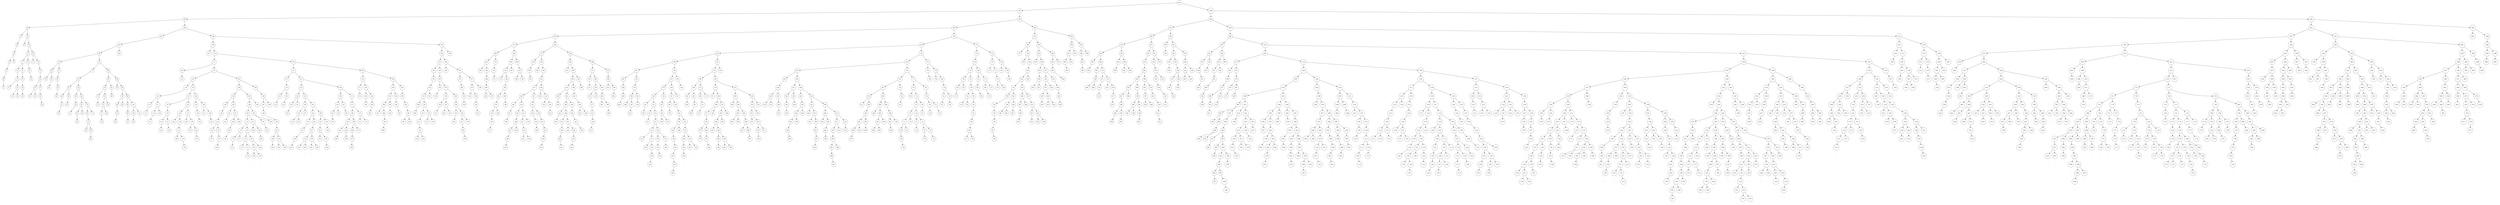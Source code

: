 digraph G {
	node [shape=circle];
	"13117" [label="861"];
	"13117" -> "11837";
	"11837" [label="361"];
	"11837" -> "10977";
	"10977" [label="38"];
	"10977" -> "12961";
	"12961" [label="8"];
	"12961" -> "12943";
	"12943" [label="7"];
	"12943" -> "12045";
	"12045" [label="6"];
	"12045" -> "10127";
	"10127" [label="4"];
	"10127" -> "13953";
	"13953" [label="3"];
	"13953" -> "13527";
	"13527" [label="2"];
	"13527" -> "12289";
	"12289" [label="0"];
	"12289" -> "12289l" [color=gray95];
	"12289l" [shape=point, color=gray95];
	"12289" -> "13141";
	"13141" [label="1"];
	"13141" -> "13141l" [color=gray95];
	"13141l" [shape=point, color=gray95];
	"13141" -> "13141r" [color=gray95];
	"13141r" [shape=point, color=gray95];
	"13527" -> "13527r" [color=gray95];
	"13527r" [shape=point, color=gray95];
	"13953" -> "13953r" [color=gray95];
	"13953r" [shape=point, color=gray95];
	"10127" -> "11889";
	"11889" [label="5"];
	"11889" -> "11889l" [color=gray95];
	"11889l" [shape=point, color=gray95];
	"11889" -> "11889r" [color=gray95];
	"11889r" [shape=point, color=gray95];
	"12045" -> "12045r" [color=gray95];
	"12045r" [shape=point, color=gray95];
	"12943" -> "12943r" [color=gray95];
	"12943r" [shape=point, color=gray95];
	"12961" -> "10261";
	"10261" [label="10"];
	"10261" -> "10637";
	"10637" [label="9"];
	"10637" -> "10637l" [color=gray95];
	"10637l" [shape=point, color=gray95];
	"10637" -> "10637r" [color=gray95];
	"10637r" [shape=point, color=gray95];
	"10261" -> "13231";
	"13231" [label="26"];
	"13231" -> "11219";
	"11219" [label="22"];
	"11219" -> "12371";
	"12371" [label="17"];
	"12371" -> "10699";
	"10699" [label="11"];
	"10699" -> "10699l" [color=gray95];
	"10699l" [shape=point, color=gray95];
	"10699" -> "11869";
	"11869" [label="13"];
	"11869" -> "10423";
	"10423" [label="12"];
	"10423" -> "10423l" [color=gray95];
	"10423l" [shape=point, color=gray95];
	"10423" -> "10423r" [color=gray95];
	"10423r" [shape=point, color=gray95];
	"11869" -> "11169";
	"11169" [label="15"];
	"11169" -> "10997";
	"10997" [label="14"];
	"10997" -> "10997l" [color=gray95];
	"10997l" [shape=point, color=gray95];
	"10997" -> "10997r" [color=gray95];
	"10997r" [shape=point, color=gray95];
	"11169" -> "12953";
	"12953" [label="16"];
	"12953" -> "12953l" [color=gray95];
	"12953l" [shape=point, color=gray95];
	"12953" -> "12953r" [color=gray95];
	"12953r" [shape=point, color=gray95];
	"12371" -> "11475";
	"11475" [label="21"];
	"11475" -> "10593";
	"10593" [label="20"];
	"10593" -> "10845";
	"10845" [label="19"];
	"10845" -> "11717";
	"11717" [label="18"];
	"11717" -> "11717l" [color=gray95];
	"11717l" [shape=point, color=gray95];
	"11717" -> "11717r" [color=gray95];
	"11717r" [shape=point, color=gray95];
	"10845" -> "10845r" [color=gray95];
	"10845r" [shape=point, color=gray95];
	"10593" -> "10593r" [color=gray95];
	"10593r" [shape=point, color=gray95];
	"11475" -> "11475r" [color=gray95];
	"11475r" [shape=point, color=gray95];
	"11219" -> "12519";
	"12519" [label="23"];
	"12519" -> "12519l" [color=gray95];
	"12519l" [shape=point, color=gray95];
	"12519" -> "13411";
	"13411" [label="24"];
	"13411" -> "13411l" [color=gray95];
	"13411l" [shape=point, color=gray95];
	"13411" -> "10501";
	"10501" [label="25"];
	"10501" -> "10501l" [color=gray95];
	"10501l" [shape=point, color=gray95];
	"10501" -> "10501r" [color=gray95];
	"10501r" [shape=point, color=gray95];
	"13231" -> "12323";
	"12323" [label="28"];
	"12323" -> "13831";
	"13831" [label="27"];
	"13831" -> "13831l" [color=gray95];
	"13831l" [shape=point, color=gray95];
	"13831" -> "13831r" [color=gray95];
	"13831r" [shape=point, color=gray95];
	"12323" -> "13271";
	"13271" [label="29"];
	"13271" -> "13271l" [color=gray95];
	"13271l" [shape=point, color=gray95];
	"13271" -> "12855";
	"12855" [label="30"];
	"12855" -> "12855l" [color=gray95];
	"12855l" [shape=point, color=gray95];
	"12855" -> "10431";
	"10431" [label="34"];
	"10431" -> "13301";
	"13301" [label="32"];
	"13301" -> "11445";
	"11445" [label="31"];
	"11445" -> "11445l" [color=gray95];
	"11445l" [shape=point, color=gray95];
	"11445" -> "11445r" [color=gray95];
	"11445r" [shape=point, color=gray95];
	"13301" -> "10639";
	"10639" [label="33"];
	"10639" -> "10639l" [color=gray95];
	"10639l" [shape=point, color=gray95];
	"10639" -> "10639r" [color=gray95];
	"10639r" [shape=point, color=gray95];
	"10431" -> "13909";
	"13909" [label="37"];
	"13909" -> "12831";
	"12831" [label="35"];
	"12831" -> "12831l" [color=gray95];
	"12831l" [shape=point, color=gray95];
	"12831" -> "11841";
	"11841" [label="36"];
	"11841" -> "11841l" [color=gray95];
	"11841l" [shape=point, color=gray95];
	"11841" -> "11841r" [color=gray95];
	"11841r" [shape=point, color=gray95];
	"13909" -> "13909r" [color=gray95];
	"13909r" [shape=point, color=gray95];
	"10977" -> "13007";
	"13007" [label="106"];
	"13007" -> "10485";
	"10485" [label="105"];
	"10485" -> "10717";
	"10717" [label="103"];
	"10717" -> "13913";
	"13913" [label="48"];
	"13913" -> "10321";
	"10321" [label="43"];
	"10321" -> "11651";
	"11651" [label="40"];
	"11651" -> "10605";
	"10605" [label="39"];
	"10605" -> "10605l" [color=gray95];
	"10605l" [shape=point, color=gray95];
	"10605" -> "10605r" [color=gray95];
	"10605r" [shape=point, color=gray95];
	"11651" -> "13151";
	"13151" [label="42"];
	"13151" -> "10165";
	"10165" [label="41"];
	"10165" -> "10165l" [color=gray95];
	"10165l" [shape=point, color=gray95];
	"10165" -> "10165r" [color=gray95];
	"10165r" [shape=point, color=gray95];
	"13151" -> "13151r" [color=gray95];
	"13151r" [shape=point, color=gray95];
	"10321" -> "11943";
	"11943" [label="47"];
	"11943" -> "13957";
	"13957" [label="44"];
	"13957" -> "13957l" [color=gray95];
	"13957l" [shape=point, color=gray95];
	"13957" -> "12227";
	"12227" [label="45"];
	"12227" -> "12227l" [color=gray95];
	"12227l" [shape=point, color=gray95];
	"12227" -> "10721";
	"10721" [label="46"];
	"10721" -> "10721l" [color=gray95];
	"10721l" [shape=point, color=gray95];
	"10721" -> "10721r" [color=gray95];
	"10721r" [shape=point, color=gray95];
	"11943" -> "11943r" [color=gray95];
	"11943r" [shape=point, color=gray95];
	"13913" -> "11355";
	"11355" [label="73"];
	"11355" -> "12719";
	"12719" [label="72"];
	"12719" -> "11117";
	"11117" [label="55"];
	"11117" -> "10429";
	"10429" [label="52"];
	"10429" -> "11893";
	"11893" [label="49"];
	"11893" -> "11893l" [color=gray95];
	"11893l" [shape=point, color=gray95];
	"11893" -> "10377";
	"10377" [label="51"];
	"10377" -> "13947";
	"13947" [label="50"];
	"13947" -> "13947l" [color=gray95];
	"13947l" [shape=point, color=gray95];
	"13947" -> "13947r" [color=gray95];
	"13947r" [shape=point, color=gray95];
	"10377" -> "10377r" [color=gray95];
	"10377r" [shape=point, color=gray95];
	"10429" -> "13003";
	"13003" [label="54"];
	"13003" -> "12993";
	"12993" [label="53"];
	"12993" -> "12993l" [color=gray95];
	"12993l" [shape=point, color=gray95];
	"12993" -> "12993r" [color=gray95];
	"12993r" [shape=point, color=gray95];
	"13003" -> "13003r" [color=gray95];
	"13003r" [shape=point, color=gray95];
	"11117" -> "11663";
	"11663" [label="59"];
	"11663" -> "10529";
	"10529" [label="56"];
	"10529" -> "10529l" [color=gray95];
	"10529l" [shape=point, color=gray95];
	"10529" -> "10899";
	"10899" [label="58"];
	"10899" -> "12415";
	"12415" [label="57"];
	"12415" -> "12415l" [color=gray95];
	"12415l" [shape=point, color=gray95];
	"12415" -> "12415r" [color=gray95];
	"12415r" [shape=point, color=gray95];
	"10899" -> "10899r" [color=gray95];
	"10899r" [shape=point, color=gray95];
	"11663" -> "10825";
	"10825" [label="64"];
	"10825" -> "13169";
	"13169" [label="62"];
	"13169" -> "12595";
	"12595" [label="60"];
	"12595" -> "12595l" [color=gray95];
	"12595l" [shape=point, color=gray95];
	"12595" -> "11341";
	"11341" [label="61"];
	"11341" -> "11341l" [color=gray95];
	"11341l" [shape=point, color=gray95];
	"11341" -> "11341r" [color=gray95];
	"11341r" [shape=point, color=gray95];
	"13169" -> "11901";
	"11901" [label="63"];
	"11901" -> "11901l" [color=gray95];
	"11901l" [shape=point, color=gray95];
	"11901" -> "11901r" [color=gray95];
	"11901r" [shape=point, color=gray95];
	"10825" -> "13199";
	"13199" [label="70"];
	"13199" -> "10703";
	"10703" [label="65"];
	"10703" -> "10703l" [color=gray95];
	"10703l" [shape=point, color=gray95];
	"10703" -> "10075";
	"10075" [label="67"];
	"10075" -> "10801";
	"10801" [label="66"];
	"10801" -> "10801l" [color=gray95];
	"10801l" [shape=point, color=gray95];
	"10801" -> "10801r" [color=gray95];
	"10801r" [shape=point, color=gray95];
	"10075" -> "10691";
	"10691" [label="69"];
	"10691" -> "11791";
	"11791" [label="68"];
	"11791" -> "11791l" [color=gray95];
	"11791l" [shape=point, color=gray95];
	"11791" -> "11791r" [color=gray95];
	"11791r" [shape=point, color=gray95];
	"10691" -> "10691r" [color=gray95];
	"10691r" [shape=point, color=gray95];
	"13199" -> "12009";
	"12009" [label="71"];
	"12009" -> "12009l" [color=gray95];
	"12009l" [shape=point, color=gray95];
	"12009" -> "12009r" [color=gray95];
	"12009r" [shape=point, color=gray95];
	"12719" -> "12719r" [color=gray95];
	"12719r" [shape=point, color=gray95];
	"11355" -> "12473";
	"12473" [label="86"];
	"12473" -> "11369";
	"11369" [label="83"];
	"11369" -> "13777";
	"13777" [label="76"];
	"13777" -> "11573";
	"11573" [label="74"];
	"11573" -> "11573l" [color=gray95];
	"11573l" [shape=point, color=gray95];
	"11573" -> "11399";
	"11399" [label="75"];
	"11399" -> "11399l" [color=gray95];
	"11399l" [shape=point, color=gray95];
	"11399" -> "11399r" [color=gray95];
	"11399r" [shape=point, color=gray95];
	"13777" -> "11435";
	"11435" [label="81"];
	"11435" -> "12541";
	"12541" [label="79"];
	"12541" -> "13723";
	"13723" [label="77"];
	"13723" -> "13723l" [color=gray95];
	"13723l" [shape=point, color=gray95];
	"13723" -> "11559";
	"11559" [label="78"];
	"11559" -> "11559l" [color=gray95];
	"11559l" [shape=point, color=gray95];
	"11559" -> "11559r" [color=gray95];
	"11559r" [shape=point, color=gray95];
	"12541" -> "11807";
	"11807" [label="80"];
	"11807" -> "11807l" [color=gray95];
	"11807l" [shape=point, color=gray95];
	"11807" -> "11807r" [color=gray95];
	"11807r" [shape=point, color=gray95];
	"11435" -> "12967";
	"12967" [label="82"];
	"12967" -> "12967l" [color=gray95];
	"12967l" [shape=point, color=gray95];
	"12967" -> "12967r" [color=gray95];
	"12967r" [shape=point, color=gray95];
	"11369" -> "11111";
	"11111" [label="85"];
	"11111" -> "10943";
	"10943" [label="84"];
	"10943" -> "10943l" [color=gray95];
	"10943l" [shape=point, color=gray95];
	"10943" -> "10943r" [color=gray95];
	"10943r" [shape=point, color=gray95];
	"11111" -> "11111r" [color=gray95];
	"11111r" [shape=point, color=gray95];
	"12473" -> "12387";
	"12387" [label="88"];
	"12387" -> "13621";
	"13621" [label="87"];
	"13621" -> "13621l" [color=gray95];
	"13621l" [shape=point, color=gray95];
	"13621" -> "13621r" [color=gray95];
	"13621r" [shape=point, color=gray95];
	"12387" -> "13763";
	"13763" [label="94"];
	"13763" -> "10833";
	"10833" [label="92"];
	"10833" -> "12513";
	"12513" [label="89"];
	"12513" -> "12513l" [color=gray95];
	"12513l" [shape=point, color=gray95];
	"12513" -> "10749";
	"10749" [label="91"];
	"10749" -> "10823";
	"10823" [label="90"];
	"10823" -> "10823l" [color=gray95];
	"10823l" [shape=point, color=gray95];
	"10823" -> "10823r" [color=gray95];
	"10823r" [shape=point, color=gray95];
	"10749" -> "10749r" [color=gray95];
	"10749r" [shape=point, color=gray95];
	"10833" -> "10531";
	"10531" [label="93"];
	"10531" -> "10531l" [color=gray95];
	"10531l" [shape=point, color=gray95];
	"10531" -> "10531r" [color=gray95];
	"10531r" [shape=point, color=gray95];
	"13763" -> "11113";
	"11113" [label="98"];
	"11113" -> "11233";
	"11233" [label="95"];
	"11233" -> "11233l" [color=gray95];
	"11233l" [shape=point, color=gray95];
	"11233" -> "12333";
	"12333" [label="96"];
	"12333" -> "12333l" [color=gray95];
	"12333l" [shape=point, color=gray95];
	"12333" -> "10011";
	"10011" [label="97"];
	"10011" -> "10011l" [color=gray95];
	"10011l" [shape=point, color=gray95];
	"10011" -> "10011r" [color=gray95];
	"10011r" [shape=point, color=gray95];
	"11113" -> "12359";
	"12359" [label="101"];
	"12359" -> "10065";
	"10065" [label="100"];
	"10065" -> "11789";
	"11789" [label="99"];
	"11789" -> "11789l" [color=gray95];
	"11789l" [shape=point, color=gray95];
	"11789" -> "11789r" [color=gray95];
	"11789r" [shape=point, color=gray95];
	"10065" -> "10065r" [color=gray95];
	"10065r" [shape=point, color=gray95];
	"12359" -> "10679";
	"10679" [label="102"];
	"10679" -> "10679l" [color=gray95];
	"10679l" [shape=point, color=gray95];
	"10679" -> "10679r" [color=gray95];
	"10679r" [shape=point, color=gray95];
	"10717" -> "12769";
	"12769" [label="104"];
	"12769" -> "12769l" [color=gray95];
	"12769l" [shape=point, color=gray95];
	"12769" -> "12769r" [color=gray95];
	"12769r" [shape=point, color=gray95];
	"10485" -> "10485r" [color=gray95];
	"10485r" [shape=point, color=gray95];
	"13007" -> "13943";
	"13943" [label="306"];
	"13943" -> "12467";
	"12467" [label="108"];
	"12467" -> "10867";
	"10867" [label="107"];
	"10867" -> "10867l" [color=gray95];
	"10867l" [shape=point, color=gray95];
	"10867" -> "10867r" [color=gray95];
	"10867r" [shape=point, color=gray95];
	"12467" -> "12475";
	"12475" [label="210"];
	"12475" -> "11239";
	"11239" [label="111"];
	"11239" -> "13607";
	"13607" [label="109"];
	"13607" -> "13607l" [color=gray95];
	"13607l" [shape=point, color=gray95];
	"13607" -> "12249";
	"12249" [label="110"];
	"12249" -> "12249l" [color=gray95];
	"12249l" [shape=point, color=gray95];
	"12249" -> "12249r" [color=gray95];
	"12249r" [shape=point, color=gray95];
	"11239" -> "11211";
	"11211" [label="151"];
	"11211" -> "11849";
	"11849" [label="120"];
	"11849" -> "13345";
	"13345" [label="119"];
	"13345" -> "13099";
	"13099" [label="114"];
	"13099" -> "12239";
	"12239" [label="113"];
	"12239" -> "12079";
	"12079" [label="112"];
	"12079" -> "12079l" [color=gray95];
	"12079l" [shape=point, color=gray95];
	"12079" -> "12079r" [color=gray95];
	"12079r" [shape=point, color=gray95];
	"12239" -> "12239r" [color=gray95];
	"12239r" [shape=point, color=gray95];
	"13099" -> "12055";
	"12055" [label="117"];
	"12055" -> "10561";
	"10561" [label="116"];
	"10561" -> "13873";
	"13873" [label="115"];
	"13873" -> "13873l" [color=gray95];
	"13873l" [shape=point, color=gray95];
	"13873" -> "13873r" [color=gray95];
	"13873r" [shape=point, color=gray95];
	"10561" -> "10561r" [color=gray95];
	"10561r" [shape=point, color=gray95];
	"12055" -> "12657";
	"12657" [label="118"];
	"12657" -> "12657l" [color=gray95];
	"12657l" [shape=point, color=gray95];
	"12657" -> "12657r" [color=gray95];
	"12657r" [shape=point, color=gray95];
	"13345" -> "13345r" [color=gray95];
	"13345r" [shape=point, color=gray95];
	"11849" -> "12669";
	"12669" [label="142"];
	"12669" -> "10051";
	"10051" [label="127"];
	"10051" -> "11453";
	"11453" [label="121"];
	"11453" -> "11453l" [color=gray95];
	"11453l" [shape=point, color=gray95];
	"11453" -> "13759";
	"13759" [label="124"];
	"13759" -> "13835";
	"13835" [label="122"];
	"13835" -> "13835l" [color=gray95];
	"13835l" [shape=point, color=gray95];
	"13835" -> "10311";
	"10311" [label="123"];
	"10311" -> "10311l" [color=gray95];
	"10311l" [shape=point, color=gray95];
	"10311" -> "10311r" [color=gray95];
	"10311r" [shape=point, color=gray95];
	"13759" -> "11395";
	"11395" [label="125"];
	"11395" -> "11395l" [color=gray95];
	"11395l" [shape=point, color=gray95];
	"11395" -> "13347";
	"13347" [label="126"];
	"13347" -> "13347l" [color=gray95];
	"13347l" [shape=point, color=gray95];
	"13347" -> "13347r" [color=gray95];
	"13347r" [shape=point, color=gray95];
	"10051" -> "11011";
	"11011" [label="135"];
	"11011" -> "11639";
	"11639" [label="129"];
	"11639" -> "10457";
	"10457" [label="128"];
	"10457" -> "10457l" [color=gray95];
	"10457l" [shape=point, color=gray95];
	"10457" -> "10457r" [color=gray95];
	"10457r" [shape=point, color=gray95];
	"11639" -> "12559";
	"12559" [label="134"];
	"12559" -> "12029";
	"12029" [label="131"];
	"12029" -> "10941";
	"10941" [label="130"];
	"10941" -> "10941l" [color=gray95];
	"10941l" [shape=point, color=gray95];
	"10941" -> "10941r" [color=gray95];
	"10941r" [shape=point, color=gray95];
	"12029" -> "13673";
	"13673" [label="132"];
	"13673" -> "13673l" [color=gray95];
	"13673l" [shape=point, color=gray95];
	"13673" -> "12819";
	"12819" [label="133"];
	"12819" -> "12819l" [color=gray95];
	"12819l" [shape=point, color=gray95];
	"12819" -> "12819r" [color=gray95];
	"12819r" [shape=point, color=gray95];
	"12559" -> "12559r" [color=gray95];
	"12559r" [shape=point, color=gray95];
	"11011" -> "11041";
	"11041" [label="137"];
	"11041" -> "13617";
	"13617" [label="136"];
	"13617" -> "13617l" [color=gray95];
	"13617l" [shape=point, color=gray95];
	"13617" -> "13617r" [color=gray95];
	"13617r" [shape=point, color=gray95];
	"11041" -> "11675";
	"11675" [label="139"];
	"11675" -> "10681";
	"10681" [label="138"];
	"10681" -> "10681l" [color=gray95];
	"10681l" [shape=point, color=gray95];
	"10681" -> "10681r" [color=gray95];
	"10681r" [shape=point, color=gray95];
	"11675" -> "13233";
	"13233" [label="140"];
	"13233" -> "13233l" [color=gray95];
	"13233l" [shape=point, color=gray95];
	"13233" -> "11401";
	"11401" [label="141"];
	"11401" -> "11401l" [color=gray95];
	"11401l" [shape=point, color=gray95];
	"11401" -> "11401r" [color=gray95];
	"11401r" [shape=point, color=gray95];
	"12669" -> "11917";
	"11917" [label="146"];
	"11917" -> "10877";
	"10877" [label="143"];
	"10877" -> "10877l" [color=gray95];
	"10877l" [shape=point, color=gray95];
	"10877" -> "10337";
	"10337" [label="144"];
	"10337" -> "10337l" [color=gray95];
	"10337l" [shape=point, color=gray95];
	"10337" -> "13405";
	"13405" [label="145"];
	"13405" -> "13405l" [color=gray95];
	"13405l" [shape=point, color=gray95];
	"13405" -> "13405r" [color=gray95];
	"13405r" [shape=point, color=gray95];
	"11917" -> "12571";
	"12571" [label="148"];
	"12571" -> "11129";
	"11129" [label="147"];
	"11129" -> "11129l" [color=gray95];
	"11129l" [shape=point, color=gray95];
	"11129" -> "11129r" [color=gray95];
	"11129r" [shape=point, color=gray95];
	"12571" -> "13837";
	"13837" [label="149"];
	"13837" -> "13837l" [color=gray95];
	"13837l" [shape=point, color=gray95];
	"13837" -> "13655";
	"13655" [label="150"];
	"13655" -> "13655l" [color=gray95];
	"13655l" [shape=point, color=gray95];
	"13655" -> "13655r" [color=gray95];
	"13655r" [shape=point, color=gray95];
	"11211" -> "10217";
	"10217" [label="197"];
	"10217" -> "11107";
	"11107" [label="169"];
	"11107" -> "10329";
	"10329" [label="160"];
	"10329" -> "10493";
	"10493" [label="159"];
	"10493" -> "12043";
	"12043" [label="158"];
	"12043" -> "11737";
	"11737" [label="154"];
	"11737" -> "11817";
	"11817" [label="152"];
	"11817" -> "11817l" [color=gray95];
	"11817l" [shape=point, color=gray95];
	"11817" -> "13493";
	"13493" [label="153"];
	"13493" -> "13493l" [color=gray95];
	"13493l" [shape=point, color=gray95];
	"13493" -> "13493r" [color=gray95];
	"13493r" [shape=point, color=gray95];
	"11737" -> "12725";
	"12725" [label="155"];
	"12725" -> "12725l" [color=gray95];
	"12725l" [shape=point, color=gray95];
	"12725" -> "10279";
	"10279" [label="157"];
	"10279" -> "10881";
	"10881" [label="156"];
	"10881" -> "10881l" [color=gray95];
	"10881l" [shape=point, color=gray95];
	"10881" -> "10881r" [color=gray95];
	"10881r" [shape=point, color=gray95];
	"10279" -> "10279r" [color=gray95];
	"10279r" [shape=point, color=gray95];
	"12043" -> "12043r" [color=gray95];
	"12043r" [shape=point, color=gray95];
	"10493" -> "10493r" [color=gray95];
	"10493r" [shape=point, color=gray95];
	"10329" -> "12407";
	"12407" [label="163"];
	"12407" -> "13653";
	"13653" [label="162"];
	"13653" -> "12881";
	"12881" [label="161"];
	"12881" -> "12881l" [color=gray95];
	"12881l" [shape=point, color=gray95];
	"12881" -> "12881r" [color=gray95];
	"12881r" [shape=point, color=gray95];
	"13653" -> "13653r" [color=gray95];
	"13653r" [shape=point, color=gray95];
	"12407" -> "11551";
	"11551" [label="167"];
	"11551" -> "13009";
	"13009" [label="166"];
	"13009" -> "10033";
	"10033" [label="165"];
	"10033" -> "13769";
	"13769" [label="164"];
	"13769" -> "13769l" [color=gray95];
	"13769l" [shape=point, color=gray95];
	"13769" -> "13769r" [color=gray95];
	"13769r" [shape=point, color=gray95];
	"10033" -> "10033r" [color=gray95];
	"10033r" [shape=point, color=gray95];
	"13009" -> "13009r" [color=gray95];
	"13009r" [shape=point, color=gray95];
	"11551" -> "11093";
	"11093" [label="168"];
	"11093" -> "11093l" [color=gray95];
	"11093l" [shape=point, color=gray95];
	"11093" -> "11093r" [color=gray95];
	"11093r" [shape=point, color=gray95];
	"11107" -> "12395";
	"12395" [label="195"];
	"12395" -> "10937";
	"10937" [label="190"];
	"10937" -> "13887";
	"13887" [label="185"];
	"13887" -> "11745";
	"11745" [label="174"];
	"11745" -> "12813";
	"12813" [label="172"];
	"12813" -> "12865";
	"12865" [label="170"];
	"12865" -> "12865l" [color=gray95];
	"12865l" [shape=point, color=gray95];
	"12865" -> "12225";
	"12225" [label="171"];
	"12225" -> "12225l" [color=gray95];
	"12225l" [shape=point, color=gray95];
	"12225" -> "12225r" [color=gray95];
	"12225r" [shape=point, color=gray95];
	"12813" -> "11753";
	"11753" [label="173"];
	"11753" -> "11753l" [color=gray95];
	"11753l" [shape=point, color=gray95];
	"11753" -> "11753r" [color=gray95];
	"11753r" [shape=point, color=gray95];
	"11745" -> "12611";
	"12611" [label="179"];
	"12611" -> "12679";
	"12679" [label="176"];
	"12679" -> "12461";
	"12461" [label="175"];
	"12461" -> "12461l" [color=gray95];
	"12461l" [shape=point, color=gray95];
	"12461" -> "12461r" [color=gray95];
	"12461r" [shape=point, color=gray95];
	"12679" -> "11161";
	"11161" [label="177"];
	"11161" -> "11161l" [color=gray95];
	"11161l" [shape=point, color=gray95];
	"11161" -> "11253";
	"11253" [label="178"];
	"11253" -> "11253l" [color=gray95];
	"11253l" [shape=point, color=gray95];
	"11253" -> "11253r" [color=gray95];
	"11253r" [shape=point, color=gray95];
	"12611" -> "13337";
	"13337" [label="183"];
	"13337" -> "13665";
	"13665" [label="181"];
	"13665" -> "11177";
	"11177" [label="180"];
	"11177" -> "11177l" [color=gray95];
	"11177l" [shape=point, color=gray95];
	"11177" -> "11177r" [color=gray95];
	"11177r" [shape=point, color=gray95];
	"13665" -> "12127";
	"12127" [label="182"];
	"12127" -> "12127l" [color=gray95];
	"12127l" [shape=point, color=gray95];
	"12127" -> "12127r" [color=gray95];
	"12127r" [shape=point, color=gray95];
	"13337" -> "12823";
	"12823" [label="184"];
	"12823" -> "12823l" [color=gray95];
	"12823l" [shape=point, color=gray95];
	"12823" -> "12823r" [color=gray95];
	"12823r" [shape=point, color=gray95];
	"13887" -> "12135";
	"12135" [label="187"];
	"12135" -> "11735";
	"11735" [label="186"];
	"11735" -> "11735l" [color=gray95];
	"11735l" [shape=point, color=gray95];
	"11735" -> "11735r" [color=gray95];
	"11735r" [shape=point, color=gray95];
	"12135" -> "10169";
	"10169" [label="189"];
	"10169" -> "10767";
	"10767" [label="188"];
	"10767" -> "10767l" [color=gray95];
	"10767l" [shape=point, color=gray95];
	"10767" -> "10767r" [color=gray95];
	"10767r" [shape=point, color=gray95];
	"10169" -> "10169r" [color=gray95];
	"10169r" [shape=point, color=gray95];
	"10937" -> "12463";
	"12463" [label="193"];
	"12463" -> "12451";
	"12451" [label="191"];
	"12451" -> "12451l" [color=gray95];
	"12451l" [shape=point, color=gray95];
	"12451" -> "10849";
	"10849" [label="192"];
	"10849" -> "10849l" [color=gray95];
	"10849l" [shape=point, color=gray95];
	"10849" -> "10849r" [color=gray95];
	"10849r" [shape=point, color=gray95];
	"12463" -> "13615";
	"13615" [label="194"];
	"13615" -> "13615l" [color=gray95];
	"13615l" [shape=point, color=gray95];
	"13615" -> "13615r" [color=gray95];
	"13615r" [shape=point, color=gray95];
	"12395" -> "10233";
	"10233" [label="196"];
	"10233" -> "10233l" [color=gray95];
	"10233l" [shape=point, color=gray95];
	"10233" -> "10233r" [color=gray95];
	"10233r" [shape=point, color=gray95];
	"10217" -> "10611";
	"10611" [label="198"];
	"10611" -> "10611l" [color=gray95];
	"10611l" [shape=point, color=gray95];
	"10611" -> "12403";
	"12403" [label="208"];
	"12403" -> "12409";
	"12409" [label="207"];
	"12409" -> "11707";
	"11707" [label="206"];
	"11707" -> "12603";
	"12603" [label="205"];
	"12603" -> "11251";
	"11251" [label="201"];
	"11251" -> "10497";
	"10497" [label="199"];
	"10497" -> "10497l" [color=gray95];
	"10497l" [shape=point, color=gray95];
	"10497" -> "11929";
	"11929" [label="200"];
	"11929" -> "11929l" [color=gray95];
	"11929l" [shape=point, color=gray95];
	"11929" -> "11929r" [color=gray95];
	"11929r" [shape=point, color=gray95];
	"11251" -> "13367";
	"13367" [label="203"];
	"13367" -> "10557";
	"10557" [label="202"];
	"10557" -> "10557l" [color=gray95];
	"10557l" [shape=point, color=gray95];
	"10557" -> "10557r" [color=gray95];
	"10557r" [shape=point, color=gray95];
	"13367" -> "10707";
	"10707" [label="204"];
	"10707" -> "10707l" [color=gray95];
	"10707l" [shape=point, color=gray95];
	"10707" -> "10707r" [color=gray95];
	"10707r" [shape=point, color=gray95];
	"12603" -> "12603r" [color=gray95];
	"12603r" [shape=point, color=gray95];
	"11707" -> "11707r" [color=gray95];
	"11707r" [shape=point, color=gray95];
	"12409" -> "12409r" [color=gray95];
	"12409r" [shape=point, color=gray95];
	"12403" -> "12563";
	"12563" [label="209"];
	"12563" -> "12563l" [color=gray95];
	"12563l" [shape=point, color=gray95];
	"12563" -> "12563r" [color=gray95];
	"12563r" [shape=point, color=gray95];
	"12475" -> "12073";
	"12073" [label="276"];
	"12073" -> "10335";
	"10335" [label="217"];
	"10335" -> "12801";
	"12801" [label="211"];
	"12801" -> "12801l" [color=gray95];
	"12801l" [shape=point, color=gray95];
	"12801" -> "12115";
	"12115" [label="214"];
	"12115" -> "12807";
	"12807" [label="213"];
	"12807" -> "13369";
	"13369" [label="212"];
	"13369" -> "13369l" [color=gray95];
	"13369l" [shape=point, color=gray95];
	"13369" -> "13369r" [color=gray95];
	"13369r" [shape=point, color=gray95];
	"12807" -> "12807r" [color=gray95];
	"12807r" [shape=point, color=gray95];
	"12115" -> "10085";
	"10085" [label="216"];
	"10085" -> "11491";
	"11491" [label="215"];
	"11491" -> "11491l" [color=gray95];
	"11491l" [shape=point, color=gray95];
	"11491" -> "11491r" [color=gray95];
	"11491r" [shape=point, color=gray95];
	"10085" -> "10085r" [color=gray95];
	"10085r" [shape=point, color=gray95];
	"10335" -> "10581";
	"10581" [label="251"];
	"10581" -> "13363";
	"13363" [label="222"];
	"13363" -> "11821";
	"11821" [label="220"];
	"11821" -> "11449";
	"11449" [label="219"];
	"11449" -> "11091";
	"11091" [label="218"];
	"11091" -> "11091l" [color=gray95];
	"11091l" [shape=point, color=gray95];
	"11091" -> "11091r" [color=gray95];
	"11091r" [shape=point, color=gray95];
	"11449" -> "11449r" [color=gray95];
	"11449r" [shape=point, color=gray95];
	"11821" -> "13115";
	"13115" [label="221"];
	"13115" -> "13115l" [color=gray95];
	"13115l" [shape=point, color=gray95];
	"13115" -> "13115r" [color=gray95];
	"13115r" [shape=point, color=gray95];
	"13363" -> "11385";
	"11385" [label="228"];
	"11385" -> "13155";
	"13155" [label="226"];
	"13155" -> "13249";
	"13249" [label="224"];
	"13249" -> "10305";
	"10305" [label="223"];
	"10305" -> "10305l" [color=gray95];
	"10305l" [shape=point, color=gray95];
	"10305" -> "10305r" [color=gray95];
	"10305r" [shape=point, color=gray95];
	"13249" -> "12081";
	"12081" [label="225"];
	"12081" -> "12081l" [color=gray95];
	"12081l" [shape=point, color=gray95];
	"12081" -> "12081r" [color=gray95];
	"12081r" [shape=point, color=gray95];
	"13155" -> "12707";
	"12707" [label="227"];
	"12707" -> "12707l" [color=gray95];
	"12707l" [shape=point, color=gray95];
	"12707" -> "12707r" [color=gray95];
	"12707r" [shape=point, color=gray95];
	"11385" -> "12369";
	"12369" [label="242"];
	"12369" -> "12677";
	"12677" [label="233"];
	"12677" -> "12901";
	"12901" [label="232"];
	"12901" -> "11033";
	"11033" [label="231"];
	"11033" -> "13257";
	"13257" [label="230"];
	"13257" -> "12859";
	"12859" [label="229"];
	"12859" -> "12859l" [color=gray95];
	"12859l" [shape=point, color=gray95];
	"12859" -> "12859r" [color=gray95];
	"12859r" [shape=point, color=gray95];
	"13257" -> "13257r" [color=gray95];
	"13257r" [shape=point, color=gray95];
	"11033" -> "11033r" [color=gray95];
	"11033r" [shape=point, color=gray95];
	"12901" -> "12901r" [color=gray95];
	"12901r" [shape=point, color=gray95];
	"12677" -> "12915";
	"12915" [label="241"];
	"12915" -> "13037";
	"13037" [label="237"];
	"13037" -> "13297";
	"13297" [label="235"];
	"13297" -> "12089";
	"12089" [label="234"];
	"12089" -> "12089l" [color=gray95];
	"12089l" [shape=point, color=gray95];
	"12089" -> "12089r" [color=gray95];
	"12089r" [shape=point, color=gray95];
	"13297" -> "13431";
	"13431" [label="236"];
	"13431" -> "13431l" [color=gray95];
	"13431l" [shape=point, color=gray95];
	"13431" -> "13431r" [color=gray95];
	"13431r" [shape=point, color=gray95];
	"13037" -> "13425";
	"13425" [label="239"];
	"13425" -> "12609";
	"12609" [label="238"];
	"12609" -> "12609l" [color=gray95];
	"12609l" [shape=point, color=gray95];
	"12609" -> "12609r" [color=gray95];
	"12609r" [shape=point, color=gray95];
	"13425" -> "11191";
	"11191" [label="240"];
	"11191" -> "11191l" [color=gray95];
	"11191l" [shape=point, color=gray95];
	"11191" -> "11191r" [color=gray95];
	"11191r" [shape=point, color=gray95];
	"12915" -> "12915r" [color=gray95];
	"12915r" [shape=point, color=gray95];
	"12369" -> "11967";
	"11967" [label="248"];
	"11967" -> "11221";
	"11221" [label="247"];
	"11221" -> "13781";
	"13781" [label="244"];
	"13781" -> "11815";
	"11815" [label="243"];
	"11815" -> "11815l" [color=gray95];
	"11815l" [shape=point, color=gray95];
	"11815" -> "11815r" [color=gray95];
	"11815r" [shape=point, color=gray95];
	"13781" -> "10133";
	"10133" [label="246"];
	"10133" -> "13361";
	"13361" [label="245"];
	"13361" -> "13361l" [color=gray95];
	"13361l" [shape=point, color=gray95];
	"13361" -> "13361r" [color=gray95];
	"13361r" [shape=point, color=gray95];
	"10133" -> "10133r" [color=gray95];
	"10133r" [shape=point, color=gray95];
	"11221" -> "11221r" [color=gray95];
	"11221r" [shape=point, color=gray95];
	"11967" -> "10647";
	"10647" [label="250"];
	"10647" -> "11447";
	"11447" [label="249"];
	"11447" -> "11447l" [color=gray95];
	"11447l" [shape=point, color=gray95];
	"11447" -> "11447r" [color=gray95];
	"11447r" [shape=point, color=gray95];
	"10647" -> "10647r" [color=gray95];
	"10647r" [shape=point, color=gray95];
	"10581" -> "12525";
	"12525" [label="259"];
	"12525" -> "12701";
	"12701" [label="256"];
	"12701" -> "13459";
	"13459" [label="254"];
	"13459" -> "10863";
	"10863" [label="253"];
	"10863" -> "13549";
	"13549" [label="252"];
	"13549" -> "13549l" [color=gray95];
	"13549l" [shape=point, color=gray95];
	"13549" -> "13549r" [color=gray95];
	"13549r" [shape=point, color=gray95];
	"10863" -> "10863r" [color=gray95];
	"10863r" [shape=point, color=gray95];
	"13459" -> "12005";
	"12005" [label="255"];
	"12005" -> "12005l" [color=gray95];
	"12005l" [shape=point, color=gray95];
	"12005" -> "12005r" [color=gray95];
	"12005r" [shape=point, color=gray95];
	"12701" -> "11315";
	"11315" [label="257"];
	"11315" -> "11315l" [color=gray95];
	"11315l" [shape=point, color=gray95];
	"11315" -> "12517";
	"12517" [label="258"];
	"12517" -> "12517l" [color=gray95];
	"12517l" [shape=point, color=gray95];
	"12517" -> "12517r" [color=gray95];
	"12517r" [shape=point, color=gray95];
	"12525" -> "11529";
	"11529" [label="275"];
	"11529" -> "12523";
	"12523" [label="271"];
	"12523" -> "11405";
	"11405" [label="265"];
	"11405" -> "11955";
	"11955" [label="262"];
	"11955" -> "10323";
	"10323" [label="261"];
	"10323" -> "11269";
	"11269" [label="260"];
	"11269" -> "11269l" [color=gray95];
	"11269l" [shape=point, color=gray95];
	"11269" -> "11269r" [color=gray95];
	"11269r" [shape=point, color=gray95];
	"10323" -> "10323r" [color=gray95];
	"10323r" [shape=point, color=gray95];
	"11955" -> "12037";
	"12037" [label="263"];
	"12037" -> "12037l" [color=gray95];
	"12037l" [shape=point, color=gray95];
	"12037" -> "13261";
	"13261" [label="264"];
	"13261" -> "13261l" [color=gray95];
	"13261l" [shape=point, color=gray95];
	"13261" -> "13261r" [color=gray95];
	"13261r" [shape=point, color=gray95];
	"11405" -> "13029";
	"13029" [label="269"];
	"13029" -> "11303";
	"11303" [label="268"];
	"11303" -> "11069";
	"11069" [label="267"];
	"11069" -> "10811";
	"10811" [label="266"];
	"10811" -> "10811l" [color=gray95];
	"10811l" [shape=point, color=gray95];
	"10811" -> "10811r" [color=gray95];
	"10811r" [shape=point, color=gray95];
	"11069" -> "11069r" [color=gray95];
	"11069r" [shape=point, color=gray95];
	"11303" -> "11303r" [color=gray95];
	"11303r" [shape=point, color=gray95];
	"13029" -> "11499";
	"11499" [label="270"];
	"11499" -> "11499l" [color=gray95];
	"11499l" [shape=point, color=gray95];
	"11499" -> "11499r" [color=gray95];
	"11499r" [shape=point, color=gray95];
	"12523" -> "13597";
	"13597" [label="273"];
	"13597" -> "12955";
	"12955" [label="272"];
	"12955" -> "12955l" [color=gray95];
	"12955l" [shape=point, color=gray95];
	"12955" -> "12955r" [color=gray95];
	"12955r" [shape=point, color=gray95];
	"13597" -> "11935";
	"11935" [label="274"];
	"11935" -> "11935l" [color=gray95];
	"11935l" [shape=point, color=gray95];
	"11935" -> "11935r" [color=gray95];
	"11935r" [shape=point, color=gray95];
	"11529" -> "11529r" [color=gray95];
	"11529r" [shape=point, color=gray95];
	"12073" -> "10119";
	"10119" [label="286"];
	"10119" -> "12625";
	"12625" [label="279"];
	"12625" -> "10405";
	"10405" [label="277"];
	"10405" -> "10405l" [color=gray95];
	"10405l" [shape=point, color=gray95];
	"10405" -> "11923";
	"11923" [label="278"];
	"11923" -> "11923l" [color=gray95];
	"11923l" [shape=point, color=gray95];
	"11923" -> "11923r" [color=gray95];
	"11923r" [shape=point, color=gray95];
	"12625" -> "10109";
	"10109" [label="282"];
	"10109" -> "11389";
	"11389" [label="280"];
	"11389" -> "11389l" [color=gray95];
	"11389l" [shape=point, color=gray95];
	"11389" -> "11457";
	"11457" [label="281"];
	"11457" -> "11457l" [color=gray95];
	"11457l" [shape=point, color=gray95];
	"11457" -> "11457r" [color=gray95];
	"11457r" [shape=point, color=gray95];
	"10109" -> "12681";
	"12681" [label="285"];
	"12681" -> "13359";
	"13359" [label="284"];
	"13359" -> "13861";
	"13861" [label="283"];
	"13861" -> "13861l" [color=gray95];
	"13861l" [shape=point, color=gray95];
	"13861" -> "13861r" [color=gray95];
	"13861r" [shape=point, color=gray95];
	"13359" -> "13359r" [color=gray95];
	"13359r" [shape=point, color=gray95];
	"12681" -> "12681r" [color=gray95];
	"12681r" [shape=point, color=gray95];
	"10119" -> "12791";
	"12791" [label="299"];
	"12791" -> "12235";
	"12235" [label="295"];
	"12235" -> "13689";
	"13689" [label="292"];
	"13689" -> "12479";
	"12479" [label="288"];
	"12479" -> "11255";
	"11255" [label="287"];
	"11255" -> "11255l" [color=gray95];
	"11255l" [shape=point, color=gray95];
	"11255" -> "11255r" [color=gray95];
	"11255r" [shape=point, color=gray95];
	"12479" -> "10019";
	"10019" [label="289"];
	"10019" -> "10019l" [color=gray95];
	"10019l" [shape=point, color=gray95];
	"10019" -> "10741";
	"10741" [label="291"];
	"10741" -> "13433";
	"13433" [label="290"];
	"13433" -> "13433l" [color=gray95];
	"13433l" [shape=point, color=gray95];
	"13433" -> "13433r" [color=gray95];
	"13433r" [shape=point, color=gray95];
	"10741" -> "10741r" [color=gray95];
	"10741r" [shape=point, color=gray95];
	"13689" -> "13703";
	"13703" [label="294"];
	"13703" -> "10615";
	"10615" [label="293"];
	"10615" -> "10615l" [color=gray95];
	"10615l" [shape=point, color=gray95];
	"10615" -> "10615r" [color=gray95];
	"10615r" [shape=point, color=gray95];
	"13703" -> "13703r" [color=gray95];
	"13703r" [shape=point, color=gray95];
	"12235" -> "13041";
	"13041" [label="298"];
	"13041" -> "10159";
	"10159" [label="296"];
	"10159" -> "10159l" [color=gray95];
	"10159l" [shape=point, color=gray95];
	"10159" -> "11375";
	"11375" [label="297"];
	"11375" -> "11375l" [color=gray95];
	"11375l" [shape=point, color=gray95];
	"11375" -> "11375r" [color=gray95];
	"11375r" [shape=point, color=gray95];
	"13041" -> "13041r" [color=gray95];
	"13041r" [shape=point, color=gray95];
	"12791" -> "11823";
	"11823" [label="305"];
	"11823" -> "12397";
	"12397" [label="300"];
	"12397" -> "12397l" [color=gray95];
	"12397l" [shape=point, color=gray95];
	"12397" -> "11275";
	"11275" [label="301"];
	"11275" -> "11275l" [color=gray95];
	"11275l" [shape=point, color=gray95];
	"11275" -> "11761";
	"11761" [label="303"];
	"11761" -> "12805";
	"12805" [label="302"];
	"12805" -> "12805l" [color=gray95];
	"12805l" [shape=point, color=gray95];
	"12805" -> "12805r" [color=gray95];
	"12805r" [shape=point, color=gray95];
	"11761" -> "10599";
	"10599" [label="304"];
	"10599" -> "10599l" [color=gray95];
	"10599l" [shape=point, color=gray95];
	"10599" -> "10599r" [color=gray95];
	"10599r" [shape=point, color=gray95];
	"11823" -> "11823r" [color=gray95];
	"11823r" [shape=point, color=gray95];
	"13943" -> "10029";
	"10029" [label="359"];
	"10029" -> "11995";
	"11995" [label="344"];
	"11995" -> "10063";
	"10063" [label="323"];
	"10063" -> "12593";
	"12593" [label="307"];
	"12593" -> "12593l" [color=gray95];
	"12593l" [shape=point, color=gray95];
	"12593" -> "10221";
	"10221" [label="322"];
	"10221" -> "13751";
	"13751" [label="320"];
	"13751" -> "12019";
	"12019" [label="310"];
	"12019" -> "11443";
	"11443" [label="309"];
	"11443" -> "13685";
	"13685" [label="308"];
	"13685" -> "13685l" [color=gray95];
	"13685l" [shape=point, color=gray95];
	"13685" -> "13685r" [color=gray95];
	"13685r" [shape=point, color=gray95];
	"11443" -> "11443r" [color=gray95];
	"11443r" [shape=point, color=gray95];
	"12019" -> "11561";
	"11561" [label="316"];
	"11561" -> "11729";
	"11729" [label="315"];
	"11729" -> "13227";
	"13227" [label="311"];
	"13227" -> "13227l" [color=gray95];
	"13227l" [shape=point, color=gray95];
	"13227" -> "12245";
	"12245" [label="313"];
	"12245" -> "11127";
	"11127" [label="312"];
	"11127" -> "11127l" [color=gray95];
	"11127l" [shape=point, color=gray95];
	"11127" -> "11127r" [color=gray95];
	"11127r" [shape=point, color=gray95];
	"12245" -> "13669";
	"13669" [label="314"];
	"13669" -> "13669l" [color=gray95];
	"13669l" [shape=point, color=gray95];
	"13669" -> "13669r" [color=gray95];
	"13669r" [shape=point, color=gray95];
	"11729" -> "11729r" [color=gray95];
	"11729r" [shape=point, color=gray95];
	"11561" -> "12281";
	"12281" [label="318"];
	"12281" -> "13103";
	"13103" [label="317"];
	"13103" -> "13103l" [color=gray95];
	"13103l" [shape=point, color=gray95];
	"13103" -> "13103r" [color=gray95];
	"13103r" [shape=point, color=gray95];
	"12281" -> "13637";
	"13637" [label="319"];
	"13637" -> "13637l" [color=gray95];
	"13637l" [shape=point, color=gray95];
	"13637" -> "13637r" [color=gray95];
	"13637r" [shape=point, color=gray95];
	"13751" -> "13893";
	"13893" [label="321"];
	"13893" -> "13893l" [color=gray95];
	"13893l" [shape=point, color=gray95];
	"13893" -> "13893r" [color=gray95];
	"13893r" [shape=point, color=gray95];
	"10221" -> "10221r" [color=gray95];
	"10221r" [shape=point, color=gray95];
	"10063" -> "10879";
	"10879" [label="343"];
	"10879" -> "13307";
	"13307" [label="326"];
	"13307" -> "11981";
	"11981" [label="325"];
	"11981" -> "10619";
	"10619" [label="324"];
	"10619" -> "10619l" [color=gray95];
	"10619l" [shape=point, color=gray95];
	"10619" -> "10619r" [color=gray95];
	"10619r" [shape=point, color=gray95];
	"11981" -> "11981r" [color=gray95];
	"11981r" [shape=point, color=gray95];
	"13307" -> "10549";
	"10549" [label="333"];
	"10549" -> "10379";
	"10379" [label="329"];
	"10379" -> "13413";
	"13413" [label="328"];
	"13413" -> "13021";
	"13021" [label="327"];
	"13021" -> "13021l" [color=gray95];
	"13021l" [shape=point, color=gray95];
	"13021" -> "13021r" [color=gray95];
	"13021r" [shape=point, color=gray95];
	"13413" -> "13413r" [color=gray95];
	"13413r" [shape=point, color=gray95];
	"10379" -> "12751";
	"12751" [label="331"];
	"12751" -> "10565";
	"10565" [label="330"];
	"10565" -> "10565l" [color=gray95];
	"10565l" [shape=point, color=gray95];
	"10565" -> "10565r" [color=gray95];
	"10565r" [shape=point, color=gray95];
	"12751" -> "12393";
	"12393" [label="332"];
	"12393" -> "12393l" [color=gray95];
	"12393l" [shape=point, color=gray95];
	"12393" -> "12393r" [color=gray95];
	"12393r" [shape=point, color=gray95];
	"10549" -> "12215";
	"12215" [label="342"];
	"12215" -> "11575";
	"11575" [label="336"];
	"11575" -> "13765";
	"13765" [label="335"];
	"13765" -> "11975";
	"11975" [label="334"];
	"11975" -> "11975l" [color=gray95];
	"11975l" [shape=point, color=gray95];
	"11975" -> "11975r" [color=gray95];
	"11975r" [shape=point, color=gray95];
	"13765" -> "13765r" [color=gray95];
	"13765r" [shape=point, color=gray95];
	"11575" -> "12203";
	"12203" [label="340"];
	"12203" -> "13819";
	"13819" [label="337"];
	"13819" -> "13819l" [color=gray95];
	"13819l" [shape=point, color=gray95];
	"13819" -> "10791";
	"10791" [label="338"];
	"10791" -> "10791l" [color=gray95];
	"10791l" [shape=point, color=gray95];
	"10791" -> "10271";
	"10271" [label="339"];
	"10271" -> "10271l" [color=gray95];
	"10271l" [shape=point, color=gray95];
	"10271" -> "10271r" [color=gray95];
	"10271r" [shape=point, color=gray95];
	"12203" -> "13159";
	"13159" [label="341"];
	"13159" -> "13159l" [color=gray95];
	"13159l" [shape=point, color=gray95];
	"13159" -> "13159r" [color=gray95];
	"13159r" [shape=point, color=gray95];
	"12215" -> "12215r" [color=gray95];
	"12215r" [shape=point, color=gray95];
	"10879" -> "10879r" [color=gray95];
	"10879r" [shape=point, color=gray95];
	"11995" -> "10143";
	"10143" [label="346"];
	"10143" -> "10389";
	"10389" [label="345"];
	"10389" -> "10389l" [color=gray95];
	"10389l" [shape=point, color=gray95];
	"10389" -> "10389r" [color=gray95];
	"10389r" [shape=point, color=gray95];
	"10143" -> "13319";
	"13319" [label="351"];
	"13319" -> "10855";
	"10855" [label="347"];
	"10855" -> "10855l" [color=gray95];
	"10855l" [shape=point, color=gray95];
	"10855" -> "10917";
	"10917" [label="348"];
	"10917" -> "10917l" [color=gray95];
	"10917l" [shape=point, color=gray95];
	"10917" -> "12487";
	"12487" [label="350"];
	"12487" -> "10885";
	"10885" [label="349"];
	"10885" -> "10885l" [color=gray95];
	"10885l" [shape=point, color=gray95];
	"10885" -> "10885r" [color=gray95];
	"10885r" [shape=point, color=gray95];
	"12487" -> "12487r" [color=gray95];
	"12487r" [shape=point, color=gray95];
	"13319" -> "13641";
	"13641" [label="357"];
	"13641" -> "10577";
	"10577" [label="353"];
	"10577" -> "13211";
	"13211" [label="352"];
	"13211" -> "13211l" [color=gray95];
	"13211l" [shape=point, color=gray95];
	"13211" -> "13211r" [color=gray95];
	"13211r" [shape=point, color=gray95];
	"10577" -> "10947";
	"10947" [label="356"];
	"10947" -> "12445";
	"12445" [label="354"];
	"12445" -> "12445l" [color=gray95];
	"12445l" [shape=point, color=gray95];
	"12445" -> "13663";
	"13663" [label="355"];
	"13663" -> "13663l" [color=gray95];
	"13663l" [shape=point, color=gray95];
	"13663" -> "13663r" [color=gray95];
	"13663r" [shape=point, color=gray95];
	"10947" -> "10947r" [color=gray95];
	"10947r" [shape=point, color=gray95];
	"13641" -> "12583";
	"12583" [label="358"];
	"12583" -> "12583l" [color=gray95];
	"12583l" [shape=point, color=gray95];
	"12583" -> "12583r" [color=gray95];
	"12583r" [shape=point, color=gray95];
	"10029" -> "12551";
	"12551" [label="360"];
	"12551" -> "12551l" [color=gray95];
	"12551l" [shape=point, color=gray95];
	"12551" -> "12551r" [color=gray95];
	"12551r" [shape=point, color=gray95];
	"11837" -> "10931";
	"10931" [label="786"];
	"10931" -> "13131";
	"13131" [label="492"];
	"13131" -> "12345";
	"12345" [label="393"];
	"12345" -> "11811";
	"11811" [label="373"];
	"11811" -> "11747";
	"11747" [label="369"];
	"11747" -> "10139";
	"10139" [label="363"];
	"10139" -> "13273";
	"13273" [label="362"];
	"13273" -> "13273l" [color=gray95];
	"13273l" [shape=point, color=gray95];
	"13273" -> "13273r" [color=gray95];
	"13273r" [shape=point, color=gray95];
	"10139" -> "10633";
	"10633" [label="364"];
	"10633" -> "10633l" [color=gray95];
	"10633l" [shape=point, color=gray95];
	"10633" -> "13323";
	"13323" [label="368"];
	"13323" -> "11045";
	"11045" [label="366"];
	"11045" -> "10949";
	"10949" [label="365"];
	"10949" -> "10949l" [color=gray95];
	"10949l" [shape=point, color=gray95];
	"10949" -> "10949r" [color=gray95];
	"10949r" [shape=point, color=gray95];
	"11045" -> "10325";
	"10325" [label="367"];
	"10325" -> "10325l" [color=gray95];
	"10325l" [shape=point, color=gray95];
	"10325" -> "10325r" [color=gray95];
	"10325r" [shape=point, color=gray95];
	"13323" -> "13323r" [color=gray95];
	"13323r" [shape=point, color=gray95];
	"11747" -> "10991";
	"10991" [label="372"];
	"10991" -> "13327";
	"13327" [label="370"];
	"13327" -> "13327l" [color=gray95];
	"13327l" [shape=point, color=gray95];
	"13327" -> "12691";
	"12691" [label="371"];
	"12691" -> "12691l" [color=gray95];
	"12691l" [shape=point, color=gray95];
	"12691" -> "12691r" [color=gray95];
	"12691r" [shape=point, color=gray95];
	"10991" -> "10991r" [color=gray95];
	"10991r" [shape=point, color=gray95];
	"11811" -> "11775";
	"11775" [label="388"];
	"11775" -> "11189";
	"11189" [label="386"];
	"11189" -> "12689";
	"12689" [label="375"];
	"12689" -> "12027";
	"12027" [label="374"];
	"12027" -> "12027l" [color=gray95];
	"12027l" [shape=point, color=gray95];
	"12027" -> "12027r" [color=gray95];
	"12027r" [shape=point, color=gray95];
	"12689" -> "13449";
	"13449" [label="385"];
	"13449" -> "13757";
	"13757" [label="382"];
	"13757" -> "10359";
	"10359" [label="381"];
	"10359" -> "11527";
	"11527" [label="379"];
	"11527" -> "12405";
	"12405" [label="376"];
	"12405" -> "12405l" [color=gray95];
	"12405l" [shape=point, color=gray95];
	"12405" -> "12271";
	"12271" [label="378"];
	"12271" -> "11779";
	"11779" [label="377"];
	"11779" -> "11779l" [color=gray95];
	"11779l" [shape=point, color=gray95];
	"11779" -> "11779r" [color=gray95];
	"11779r" [shape=point, color=gray95];
	"12271" -> "12271r" [color=gray95];
	"12271r" [shape=point, color=gray95];
	"11527" -> "13285";
	"13285" [label="380"];
	"13285" -> "13285l" [color=gray95];
	"13285l" [shape=point, color=gray95];
	"13285" -> "13285r" [color=gray95];
	"13285r" [shape=point, color=gray95];
	"10359" -> "10359r" [color=gray95];
	"10359r" [shape=point, color=gray95];
	"13757" -> "11241";
	"11241" [label="383"];
	"11241" -> "11241l" [color=gray95];
	"11241l" [shape=point, color=gray95];
	"11241" -> "13289";
	"13289" [label="384"];
	"13289" -> "13289l" [color=gray95];
	"13289l" [shape=point, color=gray95];
	"13289" -> "13289r" [color=gray95];
	"13289r" [shape=point, color=gray95];
	"13449" -> "13449r" [color=gray95];
	"13449r" [shape=point, color=gray95];
	"11189" -> "13443";
	"13443" [label="387"];
	"13443" -> "13443l" [color=gray95];
	"13443l" [shape=point, color=gray95];
	"13443" -> "13443r" [color=gray95];
	"13443r" [shape=point, color=gray95];
	"11775" -> "13771";
	"13771" [label="389"];
	"13771" -> "13771l" [color=gray95];
	"13771l" [shape=point, color=gray95];
	"13771" -> "11987";
	"11987" [label="391"];
	"11987" -> "13479";
	"13479" [label="390"];
	"13479" -> "13479l" [color=gray95];
	"13479l" [shape=point, color=gray95];
	"13479" -> "13479r" [color=gray95];
	"13479r" [shape=point, color=gray95];
	"11987" -> "12575";
	"12575" [label="392"];
	"12575" -> "12575l" [color=gray95];
	"12575l" [shape=point, color=gray95];
	"12575" -> "12575r" [color=gray95];
	"12575r" [shape=point, color=gray95];
	"12345" -> "13357";
	"13357" [label="436"];
	"13357" -> "10675";
	"10675" [label="397"];
	"10675" -> "10963";
	"10963" [label="396"];
	"10963" -> "13247";
	"13247" [label="394"];
	"13247" -> "13247l" [color=gray95];
	"13247l" [shape=point, color=gray95];
	"13247" -> "13869";
	"13869" [label="395"];
	"13869" -> "13869l" [color=gray95];
	"13869l" [shape=point, color=gray95];
	"13869" -> "13869r" [color=gray95];
	"13869r" [shape=point, color=gray95];
	"10963" -> "10963r" [color=gray95];
	"10963r" [shape=point, color=gray95];
	"10675" -> "10795";
	"10795" [label="399"];
	"10795" -> "13119";
	"13119" [label="398"];
	"13119" -> "13119l" [color=gray95];
	"13119l" [shape=point, color=gray95];
	"13119" -> "13119r" [color=gray95];
	"13119r" [shape=point, color=gray95];
	"10795" -> "11851";
	"11851" [label="435"];
	"11851" -> "10967";
	"10967" [label="428"];
	"10967" -> "10073";
	"10073" [label="417"];
	"10073" -> "11793";
	"11793" [label="403"];
	"11793" -> "13907";
	"13907" [label="402"];
	"13907" -> "10871";
	"10871" [label="401"];
	"10871" -> "10539";
	"10539" [label="400"];
	"10539" -> "10539l" [color=gray95];
	"10539l" [shape=point, color=gray95];
	"10539" -> "10539r" [color=gray95];
	"10539r" [shape=point, color=gray95];
	"10871" -> "10871r" [color=gray95];
	"10871r" [shape=point, color=gray95];
	"13907" -> "13907r" [color=gray95];
	"13907r" [shape=point, color=gray95];
	"11793" -> "12199";
	"12199" [label="410"];
	"12199" -> "13955";
	"13955" [label="404"];
	"13955" -> "13955l" [color=gray95];
	"13955l" [shape=point, color=gray95];
	"13955" -> "11195";
	"11195" [label="408"];
	"11195" -> "11625";
	"11625" [label="407"];
	"11625" -> "13195";
	"13195" [label="406"];
	"13195" -> "13681";
	"13681" [label="405"];
	"13681" -> "13681l" [color=gray95];
	"13681l" [shape=point, color=gray95];
	"13681" -> "13681r" [color=gray95];
	"13681r" [shape=point, color=gray95];
	"13195" -> "13195r" [color=gray95];
	"13195r" [shape=point, color=gray95];
	"11625" -> "11625r" [color=gray95];
	"11625r" [shape=point, color=gray95];
	"11195" -> "10023";
	"10023" [label="409"];
	"10023" -> "10023l" [color=gray95];
	"10023l" [shape=point, color=gray95];
	"10023" -> "10023r" [color=gray95];
	"10023r" [shape=point, color=gray95];
	"12199" -> "12279";
	"12279" [label="415"];
	"12279" -> "12753";
	"12753" [label="411"];
	"12753" -> "12753l" [color=gray95];
	"12753l" [shape=point, color=gray95];
	"12753" -> "12125";
	"12125" [label="413"];
	"12125" -> "13467";
	"13467" [label="412"];
	"13467" -> "13467l" [color=gray95];
	"13467l" [shape=point, color=gray95];
	"13467" -> "13467r" [color=gray95];
	"13467r" [shape=point, color=gray95];
	"12125" -> "13739";
	"13739" [label="414"];
	"13739" -> "13739l" [color=gray95];
	"13739l" [shape=point, color=gray95];
	"13739" -> "13739r" [color=gray95];
	"13739r" [shape=point, color=gray95];
	"12279" -> "10211";
	"10211" [label="416"];
	"10211" -> "10211l" [color=gray95];
	"10211l" [shape=point, color=gray95];
	"10211" -> "10211r" [color=gray95];
	"10211r" [shape=point, color=gray95];
	"10073" -> "13749";
	"13749" [label="427"];
	"13749" -> "12051";
	"12051" [label="421"];
	"12051" -> "13241";
	"13241" [label="418"];
	"13241" -> "13241l" [color=gray95];
	"13241l" [shape=point, color=gray95];
	"13241" -> "10753";
	"10753" [label="419"];
	"10753" -> "10753l" [color=gray95];
	"10753l" [shape=point, color=gray95];
	"10753" -> "11833";
	"11833" [label="420"];
	"11833" -> "11833l" [color=gray95];
	"11833l" [shape=point, color=gray95];
	"11833" -> "11833r" [color=gray95];
	"11833r" [shape=point, color=gray95];
	"12051" -> "11213";
	"11213" [label="426"];
	"11213" -> "10649";
	"10649" [label="422"];
	"10649" -> "10649l" [color=gray95];
	"10649l" [shape=point, color=gray95];
	"10649" -> "13415";
	"13415" [label="425"];
	"13415" -> "10737";
	"10737" [label="424"];
	"10737" -> "10417";
	"10417" [label="423"];
	"10417" -> "10417l" [color=gray95];
	"10417l" [shape=point, color=gray95];
	"10417" -> "10417r" [color=gray95];
	"10417r" [shape=point, color=gray95];
	"10737" -> "10737r" [color=gray95];
	"10737r" [shape=point, color=gray95];
	"13415" -> "13415r" [color=gray95];
	"13415r" [shape=point, color=gray95];
	"11213" -> "11213r" [color=gray95];
	"11213r" [shape=point, color=gray95];
	"13749" -> "13749r" [color=gray95];
	"13749r" [shape=point, color=gray95];
	"10967" -> "13447";
	"13447" [label="430"];
	"13447" -> "11773";
	"11773" [label="429"];
	"11773" -> "11773l" [color=gray95];
	"11773l" [shape=point, color=gray95];
	"11773" -> "11773r" [color=gray95];
	"11773r" [shape=point, color=gray95];
	"13447" -> "11335";
	"11335" [label="432"];
	"11335" -> "11141";
	"11141" [label="431"];
	"11141" -> "11141l" [color=gray95];
	"11141l" [shape=point, color=gray95];
	"11141" -> "11141r" [color=gray95];
	"11141r" [shape=point, color=gray95];
	"11335" -> "10923";
	"10923" [label="433"];
	"10923" -> "10923l" [color=gray95];
	"10923l" [shape=point, color=gray95];
	"10923" -> "13517";
	"13517" [label="434"];
	"13517" -> "13517l" [color=gray95];
	"13517l" [shape=point, color=gray95];
	"13517" -> "13517r" [color=gray95];
	"13517r" [shape=point, color=gray95];
	"11851" -> "11851r" [color=gray95];
	"11851r" [shape=point, color=gray95];
	"13357" -> "10351";
	"10351" [label="469"];
	"10351" -> "12705";
	"12705" [label="438"];
	"12705" -> "12885";
	"12885" [label="437"];
	"12885" -> "12885l" [color=gray95];
	"12885l" [shape=point, color=gray95];
	"12885" -> "12885r" [color=gray95];
	"12885r" [shape=point, color=gray95];
	"12705" -> "11589";
	"11589" [label="466"];
	"11589" -> "11365";
	"11365" [label="460"];
	"11365" -> "11635";
	"11635" [label="441"];
	"11635" -> "12275";
	"12275" [label="439"];
	"12275" -> "12275l" [color=gray95];
	"12275l" [shape=point, color=gray95];
	"12275" -> "10905";
	"10905" [label="440"];
	"10905" -> "10905l" [color=gray95];
	"10905l" [shape=point, color=gray95];
	"10905" -> "10905r" [color=gray95];
	"10905r" [shape=point, color=gray95];
	"11635" -> "10315";
	"10315" [label="455"];
	"10315" -> "10079";
	"10079" [label="444"];
	"10079" -> "12437";
	"12437" [label="442"];
	"12437" -> "12437l" [color=gray95];
	"12437l" [shape=point, color=gray95];
	"12437" -> "12421";
	"12421" [label="443"];
	"12421" -> "12421l" [color=gray95];
	"12421l" [shape=point, color=gray95];
	"12421" -> "12421r" [color=gray95];
	"12421r" [shape=point, color=gray95];
	"10079" -> "11423";
	"11423" [label="449"];
	"11423" -> "13089";
	"13089" [label="445"];
	"13089" -> "13089l" [color=gray95];
	"13089l" [shape=point, color=gray95];
	"13089" -> "12851";
	"12851" [label="448"];
	"12851" -> "11313";
	"11313" [label="446"];
	"11313" -> "11313l" [color=gray95];
	"11313l" [shape=point, color=gray95];
	"11313" -> "12963";
	"12963" [label="447"];
	"12963" -> "12963l" [color=gray95];
	"12963l" [shape=point, color=gray95];
	"12963" -> "12963r" [color=gray95];
	"12963r" [shape=point, color=gray95];
	"12851" -> "12851r" [color=gray95];
	"12851r" [shape=point, color=gray95];
	"11423" -> "10895";
	"10895" [label="451"];
	"10895" -> "13471";
	"13471" [label="450"];
	"13471" -> "13471l" [color=gray95];
	"13471l" [shape=point, color=gray95];
	"13471" -> "13471r" [color=gray95];
	"13471r" [shape=point, color=gray95];
	"10895" -> "12539";
	"12539" [label="454"];
	"12539" -> "12581";
	"12581" [label="453"];
	"12581" -> "11973";
	"11973" [label="452"];
	"11973" -> "11973l" [color=gray95];
	"11973l" [shape=point, color=gray95];
	"11973" -> "11973r" [color=gray95];
	"11973r" [shape=point, color=gray95];
	"12581" -> "12581r" [color=gray95];
	"12581r" [shape=point, color=gray95];
	"12539" -> "12539r" [color=gray95];
	"12539r" [shape=point, color=gray95];
	"10315" -> "13967";
	"13967" [label="459"];
	"13967" -> "10603";
	"10603" [label="456"];
	"10603" -> "10603l" [color=gray95];
	"10603l" [shape=point, color=gray95];
	"10603" -> "10873";
	"10873" [label="457"];
	"10873" -> "10873l" [color=gray95];
	"10873l" [shape=point, color=gray95];
	"10873" -> "13705";
	"13705" [label="458"];
	"13705" -> "13705l" [color=gray95];
	"13705l" [shape=point, color=gray95];
	"13705" -> "13705r" [color=gray95];
	"13705r" [shape=point, color=gray95];
	"13967" -> "13967r" [color=gray95];
	"13967r" [shape=point, color=gray95];
	"11365" -> "11065";
	"11065" [label="465"];
	"11065" -> "12067";
	"12067" [label="461"];
	"12067" -> "12067l" [color=gray95];
	"12067l" [shape=point, color=gray95];
	"12067" -> "12941";
	"12941" [label="463"];
	"12941" -> "12385";
	"12385" [label="462"];
	"12385" -> "12385l" [color=gray95];
	"12385l" [shape=point, color=gray95];
	"12385" -> "12385r" [color=gray95];
	"12385r" [shape=point, color=gray95];
	"12941" -> "11583";
	"11583" [label="464"];
	"11583" -> "11583l" [color=gray95];
	"11583l" [shape=point, color=gray95];
	"11583" -> "11583r" [color=gray95];
	"11583r" [shape=point, color=gray95];
	"11065" -> "11065r" [color=gray95];
	"11065r" [shape=point, color=gray95];
	"11589" -> "13623";
	"13623" [label="467"];
	"13623" -> "13623l" [color=gray95];
	"13623l" [shape=point, color=gray95];
	"13623" -> "13509";
	"13509" [label="468"];
	"13509" -> "13509l" [color=gray95];
	"13509l" [shape=point, color=gray95];
	"13509" -> "13509r" [color=gray95];
	"13509r" [shape=point, color=gray95];
	"10351" -> "10819";
	"10819" [label="486"];
	"10819" -> "11989";
	"11989" [label="472"];
	"11989" -> "12035";
	"12035" [label="470"];
	"12035" -> "12035l" [color=gray95];
	"12035l" [shape=point, color=gray95];
	"12035" -> "13377";
	"13377" [label="471"];
	"13377" -> "13377l" [color=gray95];
	"13377l" [shape=point, color=gray95];
	"13377" -> "13377r" [color=gray95];
	"13377r" [shape=point, color=gray95];
	"11989" -> "12459";
	"12459" [label="480"];
	"12459" -> "13989";
	"13989" [label="478"];
	"13989" -> "12429";
	"12429" [label="473"];
	"12429" -> "12429l" [color=gray95];
	"12429l" [shape=point, color=gray95];
	"12429" -> "13461";
	"13461" [label="477"];
	"13461" -> "12161";
	"12161" [label="474"];
	"12161" -> "12161l" [color=gray95];
	"12161l" [shape=point, color=gray95];
	"12161" -> "13481";
	"13481" [label="476"];
	"13481" -> "10859";
	"10859" [label="475"];
	"10859" -> "10859l" [color=gray95];
	"10859l" [shape=point, color=gray95];
	"10859" -> "10859r" [color=gray95];
	"10859r" [shape=point, color=gray95];
	"13481" -> "13481r" [color=gray95];
	"13481r" [shape=point, color=gray95];
	"13461" -> "13461r" [color=gray95];
	"13461r" [shape=point, color=gray95];
	"13989" -> "13077";
	"13077" [label="479"];
	"13077" -> "13077l" [color=gray95];
	"13077l" [shape=point, color=gray95];
	"13077" -> "13077r" [color=gray95];
	"13077r" [shape=point, color=gray95];
	"12459" -> "10589";
	"10589" [label="485"];
	"10589" -> "12083";
	"12083" [label="482"];
	"12083" -> "11521";
	"11521" [label="481"];
	"11521" -> "11521l" [color=gray95];
	"11521l" [shape=point, color=gray95];
	"11521" -> "11521r" [color=gray95];
	"11521r" [shape=point, color=gray95];
	"12083" -> "10503";
	"10503" [label="483"];
	"10503" -> "10503l" [color=gray95];
	"10503l" [shape=point, color=gray95];
	"10503" -> "12091";
	"12091" [label="484"];
	"12091" -> "12091l" [color=gray95];
	"12091l" [shape=point, color=gray95];
	"12091" -> "12091r" [color=gray95];
	"12091r" [shape=point, color=gray95];
	"10589" -> "10589r" [color=gray95];
	"10589r" [shape=point, color=gray95];
	"10819" -> "13255";
	"13255" [label="491"];
	"13255" -> "12919";
	"12919" [label="488"];
	"12919" -> "10255";
	"10255" [label="487"];
	"10255" -> "10255l" [color=gray95];
	"10255l" [shape=point, color=gray95];
	"10255" -> "10255r" [color=gray95];
	"10255r" [shape=point, color=gray95];
	"12919" -> "12853";
	"12853" [label="490"];
	"12853" -> "11627";
	"11627" [label="489"];
	"11627" -> "11627l" [color=gray95];
	"11627l" [shape=point, color=gray95];
	"11627" -> "11627r" [color=gray95];
	"11627r" [shape=point, color=gray95];
	"12853" -> "12853r" [color=gray95];
	"12853r" [shape=point, color=gray95];
	"13255" -> "13255r" [color=gray95];
	"13255r" [shape=point, color=gray95];
	"13131" -> "12887";
	"12887" [label="746"];
	"12887" -> "10507";
	"10507" [label="624"];
	"10507" -> "13019";
	"13019" [label="561"];
	"13019" -> "11073";
	"11073" [label="506"];
	"11073" -> "10613";
	"10613" [label="497"];
	"10613" -> "12997";
	"12997" [label="493"];
	"12997" -> "12997l" [color=gray95];
	"12997l" [shape=point, color=gray95];
	"12997" -> "11057";
	"11057" [label="494"];
	"11057" -> "11057l" [color=gray95];
	"11057l" [shape=point, color=gray95];
	"11057" -> "11425";
	"11425" [label="495"];
	"11425" -> "11425l" [color=gray95];
	"11425l" [shape=point, color=gray95];
	"11425" -> "11649";
	"11649" [label="496"];
	"11649" -> "11649l" [color=gray95];
	"11649l" [shape=point, color=gray95];
	"11649" -> "11649r" [color=gray95];
	"11649r" [shape=point, color=gray95];
	"10613" -> "10769";
	"10769" [label="505"];
	"10769" -> "13737";
	"13737" [label="502"];
	"13737" -> "11863";
	"11863" [label="499"];
	"11863" -> "11175";
	"11175" [label="498"];
	"11175" -> "11175l" [color=gray95];
	"11175l" [shape=point, color=gray95];
	"11175" -> "11175r" [color=gray95];
	"11175r" [shape=point, color=gray95];
	"11863" -> "12103";
	"12103" [label="501"];
	"12103" -> "13923";
	"13923" [label="500"];
	"13923" -> "13923l" [color=gray95];
	"13923l" [shape=point, color=gray95];
	"13923" -> "13923r" [color=gray95];
	"13923r" [shape=point, color=gray95];
	"12103" -> "12103r" [color=gray95];
	"12103r" [shape=point, color=gray95];
	"13737" -> "13503";
	"13503" [label="504"];
	"13503" -> "11783";
	"11783" [label="503"];
	"11783" -> "11783l" [color=gray95];
	"11783l" [shape=point, color=gray95];
	"11783" -> "11783r" [color=gray95];
	"11783r" [shape=point, color=gray95];
	"13503" -> "13503r" [color=gray95];
	"13503r" [shape=point, color=gray95];
	"10769" -> "10769r" [color=gray95];
	"10769r" [shape=point, color=gray95];
	"11073" -> "10349";
	"10349" [label="558"];
	"10349" -> "11733";
	"11733" [label="534"];
	"11733" -> "11413";
	"11413" [label="528"];
	"11413" -> "11173";
	"11173" [label="509"];
	"11173" -> "11467";
	"11467" [label="507"];
	"11467" -> "11467l" [color=gray95];
	"11467l" [shape=point, color=gray95];
	"11467" -> "12241";
	"12241" [label="508"];
	"12241" -> "12241l" [color=gray95];
	"12241l" [shape=point, color=gray95];
	"12241" -> "12241r" [color=gray95];
	"12241r" [shape=point, color=gray95];
	"11173" -> "10459";
	"10459" [label="512"];
	"10459" -> "11205";
	"11205" [label="510"];
	"11205" -> "11205l" [color=gray95];
	"11205l" [shape=point, color=gray95];
	"11205" -> "10089";
	"10089" [label="511"];
	"10089" -> "10089l" [color=gray95];
	"10089l" [shape=point, color=gray95];
	"10089" -> "10089r" [color=gray95];
	"10089r" [shape=point, color=gray95];
	"10459" -> "13579";
	"13579" [label="513"];
	"13579" -> "13579l" [color=gray95];
	"13579l" [shape=point, color=gray95];
	"13579" -> "12481";
	"12481" [label="521"];
	"12481" -> "11407";
	"11407" [label="515"];
	"11407" -> "11465";
	"11465" [label="514"];
	"11465" -> "11465l" [color=gray95];
	"11465l" [shape=point, color=gray95];
	"11465" -> "11465r" [color=gray95];
	"11465r" [shape=point, color=gray95];
	"11407" -> "13667";
	"13667" [label="517"];
	"13667" -> "11885";
	"11885" [label="516"];
	"11885" -> "11885l" [color=gray95];
	"11885l" [shape=point, color=gray95];
	"11885" -> "11885r" [color=gray95];
	"11885r" [shape=point, color=gray95];
	"13667" -> "13627";
	"13627" [label="518"];
	"13627" -> "13627l" [color=gray95];
	"13627l" [shape=point, color=gray95];
	"13627" -> "11307";
	"11307" [label="520"];
	"11307" -> "11019";
	"11019" [label="519"];
	"11019" -> "11019l" [color=gray95];
	"11019l" [shape=point, color=gray95];
	"11019" -> "11019r" [color=gray95];
	"11019r" [shape=point, color=gray95];
	"11307" -> "11307r" [color=gray95];
	"11307r" [shape=point, color=gray95];
	"12481" -> "11039";
	"11039" [label="525"];
	"11039" -> "11215";
	"11215" [label="524"];
	"11215" -> "12489";
	"12489" [label="522"];
	"12489" -> "12489l" [color=gray95];
	"12489l" [shape=point, color=gray95];
	"12489" -> "12633";
	"12633" [label="523"];
	"12633" -> "12633l" [color=gray95];
	"12633l" [shape=point, color=gray95];
	"12633" -> "12633r" [color=gray95];
	"12633r" [shape=point, color=gray95];
	"11215" -> "11215r" [color=gray95];
	"11215r" [shape=point, color=gray95];
	"11039" -> "11633";
	"11633" [label="527"];
	"11633" -> "10467";
	"10467" [label="526"];
	"10467" -> "10467l" [color=gray95];
	"10467l" [shape=point, color=gray95];
	"10467" -> "10467r" [color=gray95];
	"10467r" [shape=point, color=gray95];
	"11633" -> "11633r" [color=gray95];
	"11633r" [shape=point, color=gray95];
	"11413" -> "12205";
	"12205" [label="533"];
	"12205" -> "11217";
	"11217" [label="532"];
	"11217" -> "13525";
	"13525" [label="530"];
	"13525" -> "13895";
	"13895" [label="529"];
	"13895" -> "13895l" [color=gray95];
	"13895l" [shape=point, color=gray95];
	"13895" -> "13895r" [color=gray95];
	"13895r" [shape=point, color=gray95];
	"13525" -> "13277";
	"13277" [label="531"];
	"13277" -> "13277l" [color=gray95];
	"13277l" [shape=point, color=gray95];
	"13277" -> "13277r" [color=gray95];
	"13277r" [shape=point, color=gray95];
	"11217" -> "11217r" [color=gray95];
	"11217r" [shape=point, color=gray95];
	"12205" -> "12205r" [color=gray95];
	"12205r" [shape=point, color=gray95];
	"11733" -> "12995";
	"12995" [label="556"];
	"12995" -> "11265";
	"11265" [label="537"];
	"11265" -> "13093";
	"13093" [label="536"];
	"13093" -> "11201";
	"11201" [label="535"];
	"11201" -> "11201l" [color=gray95];
	"11201l" [shape=point, color=gray95];
	"11201" -> "11201r" [color=gray95];
	"11201r" [shape=point, color=gray95];
	"13093" -> "13093r" [color=gray95];
	"13093r" [shape=point, color=gray95];
	"11265" -> "10015";
	"10015" [label="538"];
	"10015" -> "10015l" [color=gray95];
	"10015l" [shape=point, color=gray95];
	"10015" -> "12601";
	"12601" [label="547"];
	"12601" -> "13997";
	"13997" [label="545"];
	"13997" -> "10441";
	"10441" [label="539"];
	"10441" -> "10441l" [color=gray95];
	"10441l" [shape=point, color=gray95];
	"10441" -> "13853";
	"13853" [label="540"];
	"13853" -> "13853l" [color=gray95];
	"13853l" [shape=point, color=gray95];
	"13853" -> "13203";
	"13203" [label="544"];
	"13203" -> "10533";
	"10533" [label="541"];
	"10533" -> "10533l" [color=gray95];
	"10533l" [shape=point, color=gray95];
	"10533" -> "13193";
	"13193" [label="543"];
	"13193" -> "13731";
	"13731" [label="542"];
	"13731" -> "13731l" [color=gray95];
	"13731l" [shape=point, color=gray95];
	"13731" -> "13731r" [color=gray95];
	"13731r" [shape=point, color=gray95];
	"13193" -> "13193r" [color=gray95];
	"13193r" [shape=point, color=gray95];
	"13203" -> "13203r" [color=gray95];
	"13203r" [shape=point, color=gray95];
	"13997" -> "12025";
	"12025" [label="546"];
	"12025" -> "12025l" [color=gray95];
	"12025l" [shape=point, color=gray95];
	"12025" -> "12025r" [color=gray95];
	"12025r" [shape=point, color=gray95];
	"12601" -> "12117";
	"12117" [label="555"];
	"12117" -> "12737";
	"12737" [label="551"];
	"12737" -> "11867";
	"11867" [label="548"];
	"11867" -> "11867l" [color=gray95];
	"11867l" [shape=point, color=gray95];
	"11867" -> "13715";
	"13715" [label="549"];
	"13715" -> "13715l" [color=gray95];
	"13715l" [shape=point, color=gray95];
	"13715" -> "13253";
	"13253" [label="550"];
	"13253" -> "13253l" [color=gray95];
	"13253l" [shape=point, color=gray95];
	"13253" -> "13253r" [color=gray95];
	"13253r" [shape=point, color=gray95];
	"12737" -> "13877";
	"13877" [label="553"];
	"13877" -> "11525";
	"11525" [label="552"];
	"11525" -> "11525l" [color=gray95];
	"11525l" [shape=point, color=gray95];
	"11525" -> "11525r" [color=gray95];
	"11525r" [shape=point, color=gray95];
	"13877" -> "12749";
	"12749" [label="554"];
	"12749" -> "12749l" [color=gray95];
	"12749l" [shape=point, color=gray95];
	"12749" -> "12749r" [color=gray95];
	"12749r" [shape=point, color=gray95];
	"12117" -> "12117r" [color=gray95];
	"12117r" [shape=point, color=gray95];
	"12995" -> "13945";
	"13945" [label="557"];
	"13945" -> "13945l" [color=gray95];
	"13945l" [shape=point, color=gray95];
	"13945" -> "13945r" [color=gray95];
	"13945r" [shape=point, color=gray95];
	"10349" -> "13013";
	"13013" [label="559"];
	"13013" -> "13013l" [color=gray95];
	"13013l" [shape=point, color=gray95];
	"13013" -> "12207";
	"12207" [label="560"];
	"12207" -> "12207l" [color=gray95];
	"12207l" [shape=point, color=gray95];
	"12207" -> "12207r" [color=gray95];
	"12207r" [shape=point, color=gray95];
	"13019" -> "10183";
	"10183" [label="622"];
	"10183" -> "11665";
	"11665" [label="574"];
	"11665" -> "13375";
	"13375" [label="568"];
	"13375" -> "10251";
	"10251" [label="564"];
	"10251" -> "12485";
	"12485" [label="562"];
	"12485" -> "12485l" [color=gray95];
	"12485l" [shape=point, color=gray95];
	"12485" -> "13609";
	"13609" [label="563"];
	"13609" -> "13609l" [color=gray95];
	"13609l" [shape=point, color=gray95];
	"13609" -> "13609r" [color=gray95];
	"13609r" [shape=point, color=gray95];
	"10251" -> "10813";
	"10813" [label="565"];
	"10813" -> "10813l" [color=gray95];
	"10813l" [shape=point, color=gray95];
	"10813" -> "12785";
	"12785" [label="567"];
	"12785" -> "12837";
	"12837" [label="566"];
	"12837" -> "12837l" [color=gray95];
	"12837l" [shape=point, color=gray95];
	"12837" -> "12837r" [color=gray95];
	"12837r" [shape=point, color=gray95];
	"12785" -> "12785r" [color=gray95];
	"12785r" [shape=point, color=gray95];
	"13375" -> "10309";
	"10309" [label="572"];
	"10309" -> "11897";
	"11897" [label="569"];
	"11897" -> "11897l" [color=gray95];
	"11897l" [shape=point, color=gray95];
	"11897" -> "13851";
	"13851" [label="571"];
	"13851" -> "10839";
	"10839" [label="570"];
	"10839" -> "10839l" [color=gray95];
	"10839l" [shape=point, color=gray95];
	"10839" -> "10839r" [color=gray95];
	"10839r" [shape=point, color=gray95];
	"13851" -> "13851r" [color=gray95];
	"13851r" [shape=point, color=gray95];
	"10309" -> "12191";
	"12191" [label="573"];
	"12191" -> "12191l" [color=gray95];
	"12191l" [shape=point, color=gray95];
	"12191" -> "12191r" [color=gray95];
	"12191r" [shape=point, color=gray95];
	"11665" -> "13761";
	"13761" [label="599"];
	"13761" -> "10893";
	"10893" [label="576"];
	"10893" -> "12259";
	"12259" [label="575"];
	"12259" -> "12259l" [color=gray95];
	"12259l" [shape=point, color=gray95];
	"12259" -> "12259r" [color=gray95];
	"12259r" [shape=point, color=gray95];
	"10893" -> "11429";
	"11429" [label="586"];
	"11429" -> "13547";
	"13547" [label="584"];
	"13547" -> "12505";
	"12505" [label="577"];
	"12505" -> "12505l" [color=gray95];
	"12505l" [shape=point, color=gray95];
	"12505" -> "10743";
	"10743" [label="580"];
	"10743" -> "12325";
	"12325" [label="578"];
	"12325" -> "12325l" [color=gray95];
	"12325l" [shape=point, color=gray95];
	"12325" -> "13845";
	"13845" [label="579"];
	"13845" -> "13845l" [color=gray95];
	"13845l" [shape=point, color=gray95];
	"13845" -> "13845r" [color=gray95];
	"13845r" [shape=point, color=gray95];
	"10743" -> "11769";
	"11769" [label="583"];
	"11769" -> "10341";
	"10341" [label="581"];
	"10341" -> "10341l" [color=gray95];
	"10341l" [shape=point, color=gray95];
	"10341" -> "10777";
	"10777" [label="582"];
	"10777" -> "10777l" [color=gray95];
	"10777l" [shape=point, color=gray95];
	"10777" -> "10777r" [color=gray95];
	"10777r" [shape=point, color=gray95];
	"11769" -> "11769r" [color=gray95];
	"11769r" [shape=point, color=gray95];
	"13547" -> "12665";
	"12665" [label="585"];
	"12665" -> "12665l" [color=gray95];
	"12665l" [shape=point, color=gray95];
	"12665" -> "12665r" [color=gray95];
	"12665r" [shape=point, color=gray95];
	"11429" -> "13445";
	"13445" [label="597"];
	"13445" -> "11377";
	"11377" [label="595"];
	"11377" -> "12743";
	"12743" [label="588"];
	"12743" -> "12939";
	"12939" [label="587"];
	"12939" -> "12939l" [color=gray95];
	"12939l" [shape=point, color=gray95];
	"12939" -> "12939r" [color=gray95];
	"12939r" [shape=point, color=gray95];
	"12743" -> "10955";
	"10955" [label="591"];
	"10955" -> "11293";
	"11293" [label="589"];
	"11293" -> "11293l" [color=gray95];
	"11293l" [shape=point, color=gray95];
	"11293" -> "10197";
	"10197" [label="590"];
	"10197" -> "10197l" [color=gray95];
	"10197l" [shape=point, color=gray95];
	"10197" -> "10197r" [color=gray95];
	"10197r" [shape=point, color=gray95];
	"10955" -> "13229";
	"13229" [label="593"];
	"13229" -> "13605";
	"13605" [label="592"];
	"13605" -> "13605l" [color=gray95];
	"13605l" [shape=point, color=gray95];
	"13605" -> "13605r" [color=gray95];
	"13605r" [shape=point, color=gray95];
	"13229" -> "11727";
	"11727" [label="594"];
	"11727" -> "11727l" [color=gray95];
	"11727l" [shape=point, color=gray95];
	"11727" -> "11727r" [color=gray95];
	"11727r" [shape=point, color=gray95];
	"11377" -> "12417";
	"12417" [label="596"];
	"12417" -> "12417l" [color=gray95];
	"12417l" [shape=point, color=gray95];
	"12417" -> "12417r" [color=gray95];
	"12417r" [shape=point, color=gray95];
	"13445" -> "12861";
	"12861" [label="598"];
	"12861" -> "12861l" [color=gray95];
	"12861l" [shape=point, color=gray95];
	"12861" -> "12861r" [color=gray95];
	"12861r" [shape=point, color=gray95];
	"13761" -> "10367";
	"10367" [label="611"];
	"10367" -> "11709";
	"11709" [label="601"];
	"11709" -> "12357";
	"12357" [label="600"];
	"12357" -> "12357l" [color=gray95];
	"12357l" [shape=point, color=gray95];
	"12357" -> "12357r" [color=gray95];
	"12357r" [shape=point, color=gray95];
	"11709" -> "13899";
	"13899" [label="605"];
	"13899" -> "11545";
	"11545" [label="603"];
	"11545" -> "12899";
	"12899" [label="602"];
	"12899" -> "12899l" [color=gray95];
	"12899l" [shape=point, color=gray95];
	"12899" -> "12899r" [color=gray95];
	"12899r" [shape=point, color=gray95];
	"11545" -> "13265";
	"13265" [label="604"];
	"13265" -> "13265l" [color=gray95];
	"13265l" [shape=point, color=gray95];
	"13265" -> "13265r" [color=gray95];
	"13265r" [shape=point, color=gray95];
	"13899" -> "12443";
	"12443" [label="606"];
	"12443" -> "12443l" [color=gray95];
	"12443l" [shape=point, color=gray95];
	"12443" -> "10491";
	"10491" [label="608"];
	"10491" -> "11153";
	"11153" [label="607"];
	"11153" -> "11153l" [color=gray95];
	"11153l" [shape=point, color=gray95];
	"11153" -> "11153r" [color=gray95];
	"11153r" [shape=point, color=gray95];
	"10491" -> "10181";
	"10181" [label="609"];
	"10181" -> "10181l" [color=gray95];
	"10181l" [shape=point, color=gray95];
	"10181" -> "13419";
	"13419" [label="610"];
	"13419" -> "13419l" [color=gray95];
	"13419l" [shape=point, color=gray95];
	"13419" -> "13419r" [color=gray95];
	"13419r" [shape=point, color=gray95];
	"10367" -> "13177";
	"13177" [label="620"];
	"13177" -> "10171";
	"10171" [label="618"];
	"10171" -> "12077";
	"12077" [label="613"];
	"12077" -> "13691";
	"13691" [label="612"];
	"13691" -> "13691l" [color=gray95];
	"13691l" [shape=point, color=gray95];
	"13691" -> "13691r" [color=gray95];
	"13691r" [shape=point, color=gray95];
	"12077" -> "11197";
	"11197" [label="616"];
	"11197" -> "13563";
	"13563" [label="614"];
	"13563" -> "13563l" [color=gray95];
	"13563l" [shape=point, color=gray95];
	"13563" -> "13857";
	"13857" [label="615"];
	"13857" -> "13857l" [color=gray95];
	"13857l" [shape=point, color=gray95];
	"13857" -> "13857r" [color=gray95];
	"13857r" [shape=point, color=gray95];
	"11197" -> "11689";
	"11689" [label="617"];
	"11689" -> "11689l" [color=gray95];
	"11689l" [shape=point, color=gray95];
	"11689" -> "11689r" [color=gray95];
	"11689r" [shape=point, color=gray95];
	"10171" -> "10259";
	"10259" [label="619"];
	"10259" -> "10259l" [color=gray95];
	"10259l" [shape=point, color=gray95];
	"10259" -> "10259r" [color=gray95];
	"10259r" [shape=point, color=gray95];
	"13177" -> "10723";
	"10723" [label="621"];
	"10723" -> "10723l" [color=gray95];
	"10723l" [shape=point, color=gray95];
	"10723" -> "10723r" [color=gray95];
	"10723r" [shape=point, color=gray95];
	"10183" -> "12315";
	"12315" [label="623"];
	"12315" -> "12315l" [color=gray95];
	"12315l" [shape=point, color=gray95];
	"12315" -> "12315r" [color=gray95];
	"12315r" [shape=point, color=gray95];
	"10507" -> "10117";
	"10117" [label="734"];
	"10117" -> "10487";
	"10487" [label="676"];
	"10487" -> "10663";
	"10663" [label="633"];
	"10663" -> "10393";
	"10393" [label="632"];
	"10393" -> "10253";
	"10253" [label="628"];
	"10253" -> "10887";
	"10887" [label="626"];
	"10887" -> "12873";
	"12873" [label="625"];
	"12873" -> "12873l" [color=gray95];
	"12873l" [shape=point, color=gray95];
	"12873" -> "12873r" [color=gray95];
	"12873r" [shape=point, color=gray95];
	"10887" -> "10299";
	"10299" [label="627"];
	"10299" -> "10299l" [color=gray95];
	"10299l" [shape=point, color=gray95];
	"10299" -> "10299r" [color=gray95];
	"10299r" [shape=point, color=gray95];
	"10253" -> "12729";
	"12729" [label="629"];
	"12729" -> "12729l" [color=gray95];
	"12729l" [shape=point, color=gray95];
	"12729" -> "12277";
	"12277" [label="630"];
	"12277" -> "12277l" [color=gray95];
	"12277l" [shape=point, color=gray95];
	"12277" -> "12439";
	"12439" [label="631"];
	"12439" -> "12439l" [color=gray95];
	"12439l" [shape=point, color=gray95];
	"12439" -> "12439r" [color=gray95];
	"12439r" [shape=point, color=gray95];
	"10393" -> "10393r" [color=gray95];
	"10393r" [shape=point, color=gray95];
	"10663" -> "10003";
	"10003" [label="640"];
	"10003" -> "11431";
	"11431" [label="637"];
	"11431" -> "10559";
	"10559" [label="634"];
	"10559" -> "10559l" [color=gray95];
	"10559l" [shape=point, color=gray95];
	"10559" -> "12683";
	"12683" [label="635"];
	"12683" -> "12683l" [color=gray95];
	"12683l" [shape=point, color=gray95];
	"12683" -> "12573";
	"12573" [label="636"];
	"12573" -> "12573l" [color=gray95];
	"12573l" [shape=point, color=gray95];
	"12573" -> "12573r" [color=gray95];
	"12573r" [shape=point, color=gray95];
	"11431" -> "12675";
	"12675" [label="638"];
	"12675" -> "12675l" [color=gray95];
	"12675l" [shape=point, color=gray95];
	"12675" -> "13485";
	"13485" [label="639"];
	"13485" -> "13485l" [color=gray95];
	"13485l" [shape=point, color=gray95];
	"13485" -> "13485r" [color=gray95];
	"13485r" [shape=point, color=gray95];
	"10003" -> "10225";
	"10225" [label="649"];
	"10225" -> "12933";
	"12933" [label="641"];
	"12933" -> "12933l" [color=gray95];
	"12933l" [shape=point, color=gray95];
	"12933" -> "13109";
	"13109" [label="647"];
	"13109" -> "12817";
	"12817" [label="645"];
	"12817" -> "11325";
	"11325" [label="644"];
	"11325" -> "12709";
	"12709" [label="642"];
	"12709" -> "12709l" [color=gray95];
	"12709l" [shape=point, color=gray95];
	"12709" -> "10509";
	"10509" [label="643"];
	"10509" -> "10509l" [color=gray95];
	"10509l" [shape=point, color=gray95];
	"10509" -> "10509r" [color=gray95];
	"10509r" [shape=point, color=gray95];
	"11325" -> "11325r" [color=gray95];
	"11325r" [shape=point, color=gray95];
	"12817" -> "11451";
	"11451" [label="646"];
	"11451" -> "11451l" [color=gray95];
	"11451l" [shape=point, color=gray95];
	"11451" -> "11451r" [color=gray95];
	"11451r" [shape=point, color=gray95];
	"13109" -> "13805";
	"13805" [label="648"];
	"13805" -> "13805l" [color=gray95];
	"13805l" [shape=point, color=gray95];
	"13805" -> "13805r" [color=gray95];
	"13805r" [shape=point, color=gray95];
	"10225" -> "10587";
	"10587" [label="658"];
	"10587" -> "13839";
	"13839" [label="651"];
	"13839" -> "13949";
	"13949" [label="650"];
	"13949" -> "13949l" [color=gray95];
	"13949l" [shape=point, color=gray95];
	"13949" -> "13949r" [color=gray95];
	"13949r" [shape=point, color=gray95];
	"13839" -> "13799";
	"13799" [label="653"];
	"13799" -> "12435";
	"12435" [label="652"];
	"12435" -> "12435l" [color=gray95];
	"12435l" [shape=point, color=gray95];
	"12435" -> "12435r" [color=gray95];
	"12435r" [shape=point, color=gray95];
	"13799" -> "13055";
	"13055" [label="654"];
	"13055" -> "13055l" [color=gray95];
	"13055l" [shape=point, color=gray95];
	"13055" -> "10765";
	"10765" [label="655"];
	"10765" -> "10765l" [color=gray95];
	"10765l" [shape=point, color=gray95];
	"10765" -> "13473";
	"13473" [label="657"];
	"13473" -> "12401";
	"12401" [label="656"];
	"12401" -> "12401l" [color=gray95];
	"12401l" [shape=point, color=gray95];
	"12401" -> "12401r" [color=gray95];
	"12401r" [shape=point, color=gray95];
	"13473" -> "13473r" [color=gray95];
	"13473r" [shape=point, color=gray95];
	"10587" -> "11603";
	"11603" [label="664"];
	"11603" -> "13521";
	"13521" [label="660"];
	"13521" -> "10303";
	"10303" [label="659"];
	"10303" -> "10303l" [color=gray95];
	"10303l" [shape=point, color=gray95];
	"10303" -> "10303r" [color=gray95];
	"10303r" [shape=point, color=gray95];
	"13521" -> "10513";
	"10513" [label="663"];
	"10513" -> "13371";
	"13371" [label="661"];
	"13371" -> "13371l" [color=gray95];
	"13371l" [shape=point, color=gray95];
	"13371" -> "11543";
	"11543" [label="662"];
	"11543" -> "11543l" [color=gray95];
	"11543l" [shape=point, color=gray95];
	"11543" -> "11543r" [color=gray95];
	"11543r" [shape=point, color=gray95];
	"10513" -> "10513r" [color=gray95];
	"10513r" [shape=point, color=gray95];
	"11603" -> "13651";
	"13651" [label="673"];
	"13651" -> "11151";
	"11151" [label="671"];
	"11151" -> "11147";
	"11147" [label="670"];
	"11147" -> "13987";
	"13987" [label="668"];
	"13987" -> "13935";
	"13935" [label="665"];
	"13935" -> "13935l" [color=gray95];
	"13935l" [shape=point, color=gray95];
	"13935" -> "13787";
	"13787" [label="666"];
	"13787" -> "13787l" [color=gray95];
	"13787l" [shape=point, color=gray95];
	"13787" -> "10929";
	"10929" [label="667"];
	"10929" -> "10929l" [color=gray95];
	"10929l" [shape=point, color=gray95];
	"10929" -> "10929r" [color=gray95];
	"10929r" [shape=point, color=gray95];
	"13987" -> "13135";
	"13135" [label="669"];
	"13135" -> "13135l" [color=gray95];
	"13135l" [shape=point, color=gray95];
	"13135" -> "13135r" [color=gray95];
	"13135r" [shape=point, color=gray95];
	"11147" -> "11147r" [color=gray95];
	"11147r" [shape=point, color=gray95];
	"11151" -> "11921";
	"11921" [label="672"];
	"11921" -> "11921l" [color=gray95];
	"11921l" [shape=point, color=gray95];
	"11921" -> "11921r" [color=gray95];
	"11921r" [shape=point, color=gray95];
	"13651" -> "12779";
	"12779" [label="675"];
	"12779" -> "11949";
	"11949" [label="674"];
	"11949" -> "11949l" [color=gray95];
	"11949l" [shape=point, color=gray95];
	"11949" -> "11949r" [color=gray95];
	"11949r" [shape=point, color=gray95];
	"12779" -> "12779r" [color=gray95];
	"12779r" [shape=point, color=gray95];
	"10487" -> "13645";
	"13645" [label="705"];
	"13645" -> "13331";
	"13331" [label="701"];
	"13331" -> "11875";
	"11875" [label="687"];
	"11875" -> "12267";
	"12267" [label="678"];
	"12267" -> "12335";
	"12335" [label="677"];
	"12335" -> "12335l" [color=gray95];
	"12335l" [shape=point, color=gray95];
	"12335" -> "12335r" [color=gray95];
	"12335r" [shape=point, color=gray95];
	"12267" -> "12499";
	"12499" [label="686"];
	"12499" -> "13451";
	"13451" [label="683"];
	"13451" -> "13577";
	"13577" [label="681"];
	"13577" -> "13533";
	"13533" [label="680"];
	"13533" -> "11119";
	"11119" [label="679"];
	"11119" -> "11119l" [color=gray95];
	"11119l" [shape=point, color=gray95];
	"11119" -> "11119r" [color=gray95];
	"11119r" [shape=point, color=gray95];
	"13533" -> "13533r" [color=gray95];
	"13533r" [shape=point, color=gray95];
	"13577" -> "12755";
	"12755" [label="682"];
	"12755" -> "12755l" [color=gray95];
	"12755l" [shape=point, color=gray95];
	"12755" -> "12755r" [color=gray95];
	"12755r" [shape=point, color=gray95];
	"13451" -> "13611";
	"13611" [label="685"];
	"13611" -> "11719";
	"11719" [label="684"];
	"11719" -> "11719l" [color=gray95];
	"11719l" [shape=point, color=gray95];
	"11719" -> "11719r" [color=gray95];
	"11719r" [shape=point, color=gray95];
	"13611" -> "13611r" [color=gray95];
	"13611r" [shape=point, color=gray95];
	"12499" -> "12499r" [color=gray95];
	"12499r" [shape=point, color=gray95];
	"11875" -> "12273";
	"12273" [label="695"];
	"12273" -> "12797";
	"12797" [label="689"];
	"12797" -> "12507";
	"12507" [label="688"];
	"12507" -> "12507l" [color=gray95];
	"12507l" [shape=point, color=gray95];
	"12507" -> "12507r" [color=gray95];
	"12507r" [shape=point, color=gray95];
	"12797" -> "10053";
	"10053" [label="693"];
	"10053" -> "13551";
	"13551" [label="691"];
	"13551" -> "10483";
	"10483" [label="690"];
	"10483" -> "10483l" [color=gray95];
	"10483l" [shape=point, color=gray95];
	"10483" -> "10483r" [color=gray95];
	"10483r" [shape=point, color=gray95];
	"13551" -> "13201";
	"13201" [label="692"];
	"13201" -> "13201l" [color=gray95];
	"13201l" [shape=point, color=gray95];
	"13201" -> "13201r" [color=gray95];
	"13201r" [shape=point, color=gray95];
	"10053" -> "11873";
	"11873" [label="694"];
	"11873" -> "11873l" [color=gray95];
	"11873l" [shape=point, color=gray95];
	"11873" -> "11873r" [color=gray95];
	"11873r" [shape=point, color=gray95];
	"12273" -> "10167";
	"10167" [label="696"];
	"10167" -> "10167l" [color=gray95];
	"10167l" [shape=point, color=gray95];
	"10167" -> "12795";
	"12795" [label="699"];
	"12795" -> "10399";
	"10399" [label="697"];
	"10399" -> "10399l" [color=gray95];
	"10399l" [shape=point, color=gray95];
	"10399" -> "10495";
	"10495" [label="698"];
	"10495" -> "10495l" [color=gray95];
	"10495l" [shape=point, color=gray95];
	"10495" -> "10495r" [color=gray95];
	"10495r" [shape=point, color=gray95];
	"12795" -> "12685";
	"12685" [label="700"];
	"12685" -> "12685l" [color=gray95];
	"12685l" [shape=point, color=gray95];
	"12685" -> "12685r" [color=gray95];
	"12685r" [shape=point, color=gray95];
	"13331" -> "12209";
	"12209" [label="702"];
	"12209" -> "12209l" [color=gray95];
	"12209l" [shape=point, color=gray95];
	"12209" -> "13735";
	"13735" [label="704"];
	"13735" -> "11751";
	"11751" [label="703"];
	"11751" -> "11751l" [color=gray95];
	"11751l" [shape=point, color=gray95];
	"11751" -> "11751r" [color=gray95];
	"11751r" [shape=point, color=gray95];
	"13735" -> "13735r" [color=gray95];
	"13735r" [shape=point, color=gray95];
	"13645" -> "10425";
	"10425" [label="727"];
	"10425" -> "11927";
	"11927" [label="707"];
	"11927" -> "11163";
	"11163" [label="706"];
	"11163" -> "11163l" [color=gray95];
	"11163l" [shape=point, color=gray95];
	"11163" -> "11163r" [color=gray95];
	"11163r" [shape=point, color=gray95];
	"11927" -> "11333";
	"11333" [label="724"];
	"11333" -> "12305";
	"12305" [label="715"];
	"12305" -> "13063";
	"13063" [label="713"];
	"13063" -> "13043";
	"13043" [label="711"];
	"13043" -> "11795";
	"11795" [label="708"];
	"11795" -> "11795l" [color=gray95];
	"11795l" [shape=point, color=gray95];
	"11795" -> "10553";
	"10553" [label="709"];
	"10553" -> "10553l" [color=gray95];
	"10553l" [shape=point, color=gray95];
	"10553" -> "13567";
	"13567" [label="710"];
	"13567" -> "13567l" [color=gray95];
	"13567l" [shape=point, color=gray95];
	"13567" -> "13567r" [color=gray95];
	"13567r" [shape=point, color=gray95];
	"13043" -> "12711";
	"12711" [label="712"];
	"12711" -> "12711l" [color=gray95];
	"12711l" [shape=point, color=gray95];
	"12711" -> "12711r" [color=gray95];
	"12711r" [shape=point, color=gray95];
	"13063" -> "11997";
	"11997" [label="714"];
	"11997" -> "11997l" [color=gray95];
	"11997l" [shape=point, color=gray95];
	"11997" -> "11997r" [color=gray95];
	"11997r" [shape=point, color=gray95];
	"12305" -> "13901";
	"13901" [label="718"];
	"13901" -> "10607";
	"10607" [label="717"];
	"10607" -> "12309";
	"12309" [label="716"];
	"12309" -> "12309l" [color=gray95];
	"12309l" [shape=point, color=gray95];
	"12309" -> "12309r" [color=gray95];
	"12309r" [shape=point, color=gray95];
	"10607" -> "10607r" [color=gray95];
	"10607r" [shape=point, color=gray95];
	"13901" -> "10245";
	"10245" [label="721"];
	"10245" -> "10829";
	"10829" [label="719"];
	"10829" -> "10829l" [color=gray95];
	"10829l" [shape=point, color=gray95];
	"10829" -> "10713";
	"10713" [label="720"];
	"10713" -> "10713l" [color=gray95];
	"10713l" [shape=point, color=gray95];
	"10713" -> "10713r" [color=gray95];
	"10713r" [shape=point, color=gray95];
	"10245" -> "11363";
	"11363" [label="722"];
	"11363" -> "11363l" [color=gray95];
	"11363l" [shape=point, color=gray95];
	"11363" -> "10479";
	"10479" [label="723"];
	"10479" -> "10479l" [color=gray95];
	"10479l" [shape=point, color=gray95];
	"10479" -> "10479r" [color=gray95];
	"10479r" [shape=point, color=gray95];
	"11333" -> "13961";
	"13961" [label="726"];
	"13961" -> "10401";
	"10401" [label="725"];
	"10401" -> "10401l" [color=gray95];
	"10401l" [shape=point, color=gray95];
	"10401" -> "10401r" [color=gray95];
	"10401r" [shape=point, color=gray95];
	"13961" -> "13961r" [color=gray95];
	"13961r" [shape=point, color=gray95];
	"10425" -> "10995";
	"10995" [label="733"];
	"10995" -> "13339";
	"13339" [label="730"];
	"13339" -> "11711";
	"11711" [label="729"];
	"11711" -> "12787";
	"12787" [label="728"];
	"12787" -> "12787l" [color=gray95];
	"12787l" [shape=point, color=gray95];
	"12787" -> "12787r" [color=gray95];
	"12787r" [shape=point, color=gray95];
	"11711" -> "11711r" [color=gray95];
	"11711r" [shape=point, color=gray95];
	"13339" -> "11657";
	"11657" [label="731"];
	"11657" -> "11657l" [color=gray95];
	"11657l" [shape=point, color=gray95];
	"11657" -> "11835";
	"11835" [label="732"];
	"11835" -> "11835l" [color=gray95];
	"11835l" [shape=point, color=gray95];
	"11835" -> "11835r" [color=gray95];
	"11835r" [shape=point, color=gray95];
	"10995" -> "10995r" [color=gray95];
	"10995r" [shape=point, color=gray95];
	"10117" -> "13581";
	"13581" [label="737"];
	"13581" -> "13755";
	"13755" [label="735"];
	"13755" -> "13755l" [color=gray95];
	"13755l" [shape=point, color=gray95];
	"13755" -> "13027";
	"13027" [label="736"];
	"13027" -> "13027l" [color=gray95];
	"13027l" [shape=point, color=gray95];
	"13027" -> "13027r" [color=gray95];
	"13027r" [shape=point, color=gray95];
	"13581" -> "13773";
	"13773" [label="739"];
	"13773" -> "11285";
	"11285" [label="738"];
	"11285" -> "11285l" [color=gray95];
	"11285l" [shape=point, color=gray95];
	"11285" -> "11285r" [color=gray95];
	"11285r" [shape=point, color=gray95];
	"13773" -> "13313";
	"13313" [label="740"];
	"13313" -> "13313l" [color=gray95];
	"13313l" [shape=point, color=gray95];
	"13313" -> "11985";
	"11985" [label="743"];
	"11985" -> "13881";
	"13881" [label="742"];
	"13881" -> "13951";
	"13951" [label="741"];
	"13951" -> "13951l" [color=gray95];
	"13951l" [shape=point, color=gray95];
	"13951" -> "13951r" [color=gray95];
	"13951r" [shape=point, color=gray95];
	"13881" -> "13881r" [color=gray95];
	"13881r" [shape=point, color=gray95];
	"11985" -> "11669";
	"11669" [label="745"];
	"11669" -> "12527";
	"12527" [label="744"];
	"12527" -> "12527l" [color=gray95];
	"12527l" [shape=point, color=gray95];
	"12527" -> "12527r" [color=gray95];
	"12527r" [shape=point, color=gray95];
	"11669" -> "11669r" [color=gray95];
	"11669r" [shape=point, color=gray95];
	"12887" -> "12095";
	"12095" [label="774"];
	"12095" -> "10979";
	"10979" [label="773"];
	"10979" -> "11641";
	"11641" [label="764"];
	"11641" -> "10099";
	"10099" [label="751"];
	"10099" -> "13235";
	"13235" [label="749"];
	"13235" -> "11621";
	"11621" [label="748"];
	"11621" -> "13171";
	"13171" [label="747"];
	"13171" -> "13171l" [color=gray95];
	"13171l" [shape=point, color=gray95];
	"13171" -> "13171r" [color=gray95];
	"13171r" [shape=point, color=gray95];
	"11621" -> "11621r" [color=gray95];
	"11621r" [shape=point, color=gray95];
	"13235" -> "10925";
	"10925" [label="750"];
	"10925" -> "10925l" [color=gray95];
	"10925l" [shape=point, color=gray95];
	"10925" -> "10925r" [color=gray95];
	"10925r" [shape=point, color=gray95];
	"10099" -> "11787";
	"11787" [label="752"];
	"11787" -> "11787l" [color=gray95];
	"11787l" [shape=point, color=gray95];
	"11787" -> "12373";
	"12373" [label="756"];
	"12373" -> "13321";
	"13321" [label="754"];
	"13321" -> "10761";
	"10761" [label="753"];
	"10761" -> "10761l" [color=gray95];
	"10761l" [shape=point, color=gray95];
	"10761" -> "10761r" [color=gray95];
	"10761r" [shape=point, color=gray95];
	"13321" -> "11537";
	"11537" [label="755"];
	"11537" -> "11537l" [color=gray95];
	"11537l" [shape=point, color=gray95];
	"11537" -> "11537r" [color=gray95];
	"11537r" [shape=point, color=gray95];
	"12373" -> "11243";
	"11243" [label="763"];
	"11243" -> "12041";
	"12041" [label="762"];
	"12041" -> "12913";
	"12913" [label="761"];
	"12913" -> "11539";
	"11539" [label="760"];
	"11539" -> "11979";
	"11979" [label="758"];
	"11979" -> "13085";
	"13085" [label="757"];
	"13085" -> "13085l" [color=gray95];
	"13085l" [shape=point, color=gray95];
	"13085" -> "13085r" [color=gray95];
	"13085r" [shape=point, color=gray95];
	"11979" -> "10443";
	"10443" [label="759"];
	"10443" -> "10443l" [color=gray95];
	"10443l" [shape=point, color=gray95];
	"10443" -> "10443r" [color=gray95];
	"10443r" [shape=point, color=gray95];
	"11539" -> "11539r" [color=gray95];
	"11539r" [shape=point, color=gray95];
	"12913" -> "12913r" [color=gray95];
	"12913r" [shape=point, color=gray95];
	"12041" -> "12041r" [color=gray95];
	"12041r" [shape=point, color=gray95];
	"11243" -> "11243r" [color=gray95];
	"11243r" [shape=point, color=gray95];
	"11641" -> "11171";
	"11171" [label="768"];
	"11171" -> "13223";
	"13223" [label="767"];
	"13223" -> "12703";
	"12703" [label="765"];
	"12703" -> "12703l" [color=gray95];
	"12703l" [shape=point, color=gray95];
	"12703" -> "13693";
	"13693" [label="766"];
	"13693" -> "13693l" [color=gray95];
	"13693l" [shape=point, color=gray95];
	"13693" -> "13693r" [color=gray95];
	"13693r" [shape=point, color=gray95];
	"13223" -> "13223r" [color=gray95];
	"13223r" [shape=point, color=gray95];
	"11171" -> "13489";
	"13489" [label="771"];
	"13489" -> "13305";
	"13305" [label="769"];
	"13305" -> "13305l" [color=gray95];
	"13305l" [shape=point, color=gray95];
	"13305" -> "12717";
	"12717" [label="770"];
	"12717" -> "12717l" [color=gray95];
	"12717l" [shape=point, color=gray95];
	"12717" -> "12717r" [color=gray95];
	"12717r" [shape=point, color=gray95];
	"13489" -> "11185";
	"11185" [label="772"];
	"11185" -> "11185l" [color=gray95];
	"11185l" [shape=point, color=gray95];
	"11185" -> "11185r" [color=gray95];
	"11185r" [shape=point, color=gray95];
	"10979" -> "10979r" [color=gray95];
	"10979r" [shape=point, color=gray95];
	"12095" -> "10961";
	"10961" [label="781"];
	"10961" -> "10057";
	"10057" [label="776"];
	"10057" -> "13251";
	"13251" [label="775"];
	"13251" -> "13251l" [color=gray95];
	"13251l" [shape=point, color=gray95];
	"13251" -> "13251r" [color=gray95];
	"13251r" [shape=point, color=gray95];
	"10057" -> "10567";
	"10567" [label="777"];
	"10567" -> "10567l" [color=gray95];
	"10567l" [shape=point, color=gray95];
	"10567" -> "11953";
	"11953" [label="779"];
	"11953" -> "13469";
	"13469" [label="778"];
	"13469" -> "13469l" [color=gray95];
	"13469l" [shape=point, color=gray95];
	"13469" -> "13469r" [color=gray95];
	"13469r" [shape=point, color=gray95];
	"11953" -> "12695";
	"12695" [label="780"];
	"12695" -> "12695l" [color=gray95];
	"12695l" [shape=point, color=gray95];
	"12695" -> "12695r" [color=gray95];
	"12695r" [shape=point, color=gray95];
	"10961" -> "10415";
	"10415" [label="783"];
	"10415" -> "13005";
	"13005" [label="782"];
	"13005" -> "13005l" [color=gray95];
	"13005l" [shape=point, color=gray95];
	"13005" -> "13005r" [color=gray95];
	"13005r" [shape=point, color=gray95];
	"10415" -> "10447";
	"10447" [label="784"];
	"10447" -> "10447l" [color=gray95];
	"10447l" [shape=point, color=gray95];
	"10447" -> "11299";
	"11299" [label="785"];
	"11299" -> "11299l" [color=gray95];
	"11299l" [shape=point, color=gray95];
	"11299" -> "11299r" [color=gray95];
	"11299r" [shape=point, color=gray95];
	"10931" -> "10185";
	"10185" [label="848"];
	"10185" -> "13883";
	"13883" [label="821"];
	"13883" -> "12649";
	"12649" [label="788"];
	"12649" -> "12441";
	"12441" [label="787"];
	"12441" -> "12441l" [color=gray95];
	"12441l" [shape=point, color=gray95];
	"12441" -> "12441r" [color=gray95];
	"12441r" [shape=point, color=gray95];
	"12649" -> "10237";
	"10237" [label="790"];
	"10237" -> "12047";
	"12047" [label="789"];
	"12047" -> "12047l" [color=gray95];
	"12047l" [shape=point, color=gray95];
	"12047" -> "12047r" [color=gray95];
	"12047r" [shape=point, color=gray95];
	"10237" -> "11477";
	"11477" [label="820"];
	"11477" -> "11007";
	"11007" [label="818"];
	"11007" -> "11891";
	"11891" [label="804"];
	"11891" -> "11235";
	"11235" [label="797"];
	"11235" -> "13423";
	"13423" [label="796"];
	"13423" -> "13381";
	"13381" [label="791"];
	"13381" -> "13381l" [color=gray95];
	"13381l" [shape=point, color=gray95];
	"13381" -> "12759";
	"12759" [label="792"];
	"12759" -> "12759l" [color=gray95];
	"12759l" [shape=point, color=gray95];
	"12759" -> "10071";
	"10071" [label="795"];
	"10071" -> "11013";
	"11013" [label="793"];
	"11013" -> "11013l" [color=gray95];
	"11013l" [shape=point, color=gray95];
	"11013" -> "10783";
	"10783" [label="794"];
	"10783" -> "10783l" [color=gray95];
	"10783l" [shape=point, color=gray95];
	"10783" -> "10783r" [color=gray95];
	"10783r" [shape=point, color=gray95];
	"10071" -> "10071r" [color=gray95];
	"10071r" [shape=point, color=gray95];
	"13423" -> "13423r" [color=gray95];
	"13423r" [shape=point, color=gray95];
	"11235" -> "11881";
	"11881" [label="801"];
	"11881" -> "13515";
	"13515" [label="799"];
	"13515" -> "11297";
	"11297" [label="798"];
	"11297" -> "11297l" [color=gray95];
	"11297l" [shape=point, color=gray95];
	"11297" -> "11297r" [color=gray95];
	"11297r" [shape=point, color=gray95];
	"13515" -> "12201";
	"12201" [label="800"];
	"12201" -> "12201l" [color=gray95];
	"12201l" [shape=point, color=gray95];
	"12201" -> "12201r" [color=gray95];
	"12201r" [shape=point, color=gray95];
	"11881" -> "10851";
	"10851" [label="803"];
	"10851" -> "10189";
	"10189" [label="802"];
	"10189" -> "10189l" [color=gray95];
	"10189l" [shape=point, color=gray95];
	"10189" -> "10189r" [color=gray95];
	"10189r" [shape=point, color=gray95];
	"10851" -> "10851r" [color=gray95];
	"10851r" [shape=point, color=gray95];
	"11891" -> "12921";
	"12921" [label="810"];
	"12921" -> "11371";
	"11371" [label="808"];
	"11371" -> "13283";
	"13283" [label="807"];
	"13283" -> "11323";
	"11323" [label="806"];
	"11323" -> "10973";
	"10973" [label="805"];
	"10973" -> "10973l" [color=gray95];
	"10973l" [shape=point, color=gray95];
	"10973" -> "10973r" [color=gray95];
	"10973r" [shape=point, color=gray95];
	"11323" -> "11323r" [color=gray95];
	"11323r" [shape=point, color=gray95];
	"13283" -> "13283r" [color=gray95];
	"13283r" [shape=point, color=gray95];
	"11371" -> "11797";
	"11797" [label="809"];
	"11797" -> "11797l" [color=gray95];
	"11797l" [shape=point, color=gray95];
	"11797" -> "11797r" [color=gray95];
	"11797r" [shape=point, color=gray95];
	"12921" -> "13625";
	"13625" [label="817"];
	"13625" -> "11165";
	"11165" [label="813"];
	"11165" -> "12667";
	"12667" [label="811"];
	"12667" -> "12667l" [color=gray95];
	"12667l" [shape=point, color=gray95];
	"12667" -> "13827";
	"13827" [label="812"];
	"13827" -> "13827l" [color=gray95];
	"13827l" [shape=point, color=gray95];
	"13827" -> "13827r" [color=gray95];
	"13827r" [shape=point, color=gray95];
	"11165" -> "12553";
	"12553" [label="815"];
	"12553" -> "13207";
	"13207" [label="814"];
	"13207" -> "13207l" [color=gray95];
	"13207l" [shape=point, color=gray95];
	"13207" -> "13207r" [color=gray95];
	"13207r" [shape=point, color=gray95];
	"12553" -> "13475";
	"13475" [label="816"];
	"13475" -> "13475l" [color=gray95];
	"13475l" [shape=point, color=gray95];
	"13475" -> "13475r" [color=gray95];
	"13475r" [shape=point, color=gray95];
	"13625" -> "13625r" [color=gray95];
	"13625r" [shape=point, color=gray95];
	"11007" -> "12123";
	"12123" [label="819"];
	"12123" -> "12123l" [color=gray95];
	"12123l" [shape=point, color=gray95];
	"12123" -> "12123r" [color=gray95];
	"12123r" [shape=point, color=gray95];
	"11477" -> "11477r" [color=gray95];
	"11477r" [shape=point, color=gray95];
	"13883" -> "12483";
	"12483" [label="842"];
	"12483" -> "10987";
	"10987" [label="823"];
	"10987" -> "13153";
	"13153" [label="822"];
	"13153" -> "13153l" [color=gray95];
	"13153l" [shape=point, color=gray95];
	"13153" -> "13153r" [color=gray95];
	"13153r" [shape=point, color=gray95];
	"10987" -> "10059";
	"10059" [label="828"];
	"10059" -> "10223";
	"10223" [label="824"];
	"10223" -> "10223l" [color=gray95];
	"10223l" [shape=point, color=gray95];
	"10223" -> "11181";
	"11181" [label="826"];
	"11181" -> "12493";
	"12493" [label="825"];
	"12493" -> "12493l" [color=gray95];
	"12493l" [shape=point, color=gray95];
	"12493" -> "12493r" [color=gray95];
	"12493r" [shape=point, color=gray95];
	"11181" -> "12251";
	"12251" [label="827"];
	"12251" -> "12251l" [color=gray95];
	"12251l" [shape=point, color=gray95];
	"12251" -> "12251r" [color=gray95];
	"12251r" [shape=point, color=gray95];
	"10059" -> "12447";
	"12447" [label="837"];
	"12447" -> "11021";
	"11021" [label="835"];
	"11021" -> "11207";
	"11207" [label="831"];
	"11207" -> "11373";
	"11373" [label="829"];
	"11373" -> "11373l" [color=gray95];
	"11373l" [shape=point, color=gray95];
	"11373" -> "10861";
	"10861" [label="830"];
	"10861" -> "10861l" [color=gray95];
	"10861l" [shape=point, color=gray95];
	"10861" -> "10861r" [color=gray95];
	"10861r" [shape=point, color=gray95];
	"11207" -> "11913";
	"11913" [label="833"];
	"11913" -> "12623";
	"12623" [label="832"];
	"12623" -> "12623l" [color=gray95];
	"12623l" [shape=point, color=gray95];
	"12623" -> "12623r" [color=gray95];
	"12623r" [shape=point, color=gray95];
	"11913" -> "12867";
	"12867" [label="834"];
	"12867" -> "12867l" [color=gray95];
	"12867l" [shape=point, color=gray95];
	"12867" -> "12867r" [color=gray95];
	"12867r" [shape=point, color=gray95];
	"11021" -> "13993";
	"13993" [label="836"];
	"13993" -> "13993l" [color=gray95];
	"13993l" [shape=point, color=gray95];
	"13993" -> "13993r" [color=gray95];
	"13993r" [shape=point, color=gray95];
	"12447" -> "10069";
	"10069" [label="841"];
	"10069" -> "13619";
	"13619" [label="840"];
	"13619" -> "10773";
	"10773" [label="839"];
	"10773" -> "11309";
	"11309" [label="838"];
	"11309" -> "11309l" [color=gray95];
	"11309l" [shape=point, color=gray95];
	"11309" -> "11309r" [color=gray95];
	"11309r" [shape=point, color=gray95];
	"10773" -> "10773r" [color=gray95];
	"10773r" [shape=point, color=gray95];
	"13619" -> "13619r" [color=gray95];
	"13619r" [shape=point, color=gray95];
	"10069" -> "10069r" [color=gray95];
	"10069r" [shape=point, color=gray95];
	"12483" -> "11155";
	"11155" [label="846"];
	"11155" -> "13149";
	"13149" [label="845"];
	"13149" -> "11679";
	"11679" [label="843"];
	"11679" -> "11679l" [color=gray95];
	"11679l" [shape=point, color=gray95];
	"11679" -> "12113";
	"12113" [label="844"];
	"12113" -> "12113l" [color=gray95];
	"12113l" [shape=point, color=gray95];
	"12113" -> "12113r" [color=gray95];
	"12113r" [shape=point, color=gray95];
	"13149" -> "13149r" [color=gray95];
	"13149r" [shape=point, color=gray95];
	"11155" -> "13035";
	"13035" [label="847"];
	"13035" -> "13035l" [color=gray95];
	"13035l" [shape=point, color=gray95];
	"13035" -> "13035r" [color=gray95];
	"13035r" [shape=point, color=gray95];
	"10185" -> "11271";
	"11271" [label="855"];
	"11271" -> "13821";
	"13821" [label="853"];
	"13821" -> "12367";
	"12367" [label="851"];
	"12367" -> "10745";
	"10745" [label="849"];
	"10745" -> "10745l" [color=gray95];
	"10745l" [shape=point, color=gray95];
	"10745" -> "11379";
	"11379" [label="850"];
	"11379" -> "11379l" [color=gray95];
	"11379l" [shape=point, color=gray95];
	"11379" -> "11379r" [color=gray95];
	"11379r" [shape=point, color=gray95];
	"12367" -> "10263";
	"10263" [label="852"];
	"10263" -> "10263l" [color=gray95];
	"10263l" [shape=point, color=gray95];
	"10263" -> "10263r" [color=gray95];
	"10263r" [shape=point, color=gray95];
	"13821" -> "13011";
	"13011" [label="854"];
	"13011" -> "13011l" [color=gray95];
	"13011l" [shape=point, color=gray95];
	"13011" -> "13011r" [color=gray95];
	"13011r" [shape=point, color=gray95];
	"11271" -> "12389";
	"12389" [label="859"];
	"12389" -> "13927";
	"13927" [label="856"];
	"13927" -> "13927l" [color=gray95];
	"13927l" [shape=point, color=gray95];
	"13927" -> "10345";
	"10345" [label="857"];
	"10345" -> "10345l" [color=gray95];
	"10345l" [shape=point, color=gray95];
	"10345" -> "12545";
	"12545" [label="858"];
	"12545" -> "12545l" [color=gray95];
	"12545l" [shape=point, color=gray95];
	"12545" -> "12545r" [color=gray95];
	"12545r" [shape=point, color=gray95];
	"12389" -> "10779";
	"10779" [label="860"];
	"10779" -> "10779l" [color=gray95];
	"10779l" [shape=point, color=gray95];
	"10779" -> "10779r" [color=gray95];
	"10779r" [shape=point, color=gray95];
	"13117" -> "10689";
	"10689" [label="1588"];
	"10689" -> "10543";
	"10543" [label="948"];
	"10543" -> "13033";
	"13033" [label="927"];
	"13033" -> "11911";
	"11911" [label="886"];
	"11911" -> "10433";
	"10433" [label="879"];
	"10433" -> "13785";
	"13785" [label="864"];
	"13785" -> "12159";
	"12159" [label="863"];
	"12159" -> "12321";
	"12321" [label="862"];
	"12321" -> "12321l" [color=gray95];
	"12321l" [shape=point, color=gray95];
	"12321" -> "12321r" [color=gray95];
	"12321r" [shape=point, color=gray95];
	"12159" -> "12159r" [color=gray95];
	"12159r" [shape=point, color=gray95];
	"13785" -> "13317";
	"13317" [label="869"];
	"13317" -> "11865";
	"11865" [label="865"];
	"11865" -> "11865l" [color=gray95];
	"11865l" [shape=point, color=gray95];
	"11865" -> "11079";
	"11079" [label="867"];
	"11079" -> "12413";
	"12413" [label="866"];
	"12413" -> "12413l" [color=gray95];
	"12413l" [shape=point, color=gray95];
	"12413" -> "12413r" [color=gray95];
	"12413r" [shape=point, color=gray95];
	"11079" -> "10541";
	"10541" [label="868"];
	"10541" -> "10541l" [color=gray95];
	"10541l" [shape=point, color=gray95];
	"10541" -> "10541r" [color=gray95];
	"10541r" [shape=point, color=gray95];
	"13317" -> "10919";
	"10919" [label="873"];
	"10919" -> "13711";
	"13711" [label="872"];
	"13711" -> "10975";
	"10975" [label="871"];
	"10975" -> "11267";
	"11267" [label="870"];
	"11267" -> "11267l" [color=gray95];
	"11267l" [shape=point, color=gray95];
	"11267" -> "11267r" [color=gray95];
	"11267r" [shape=point, color=gray95];
	"10975" -> "10975r" [color=gray95];
	"10975r" [shape=point, color=gray95];
	"13711" -> "13711r" [color=gray95];
	"13711r" [shape=point, color=gray95];
	"10919" -> "12431";
	"12431" [label="875"];
	"12431" -> "11767";
	"11767" [label="874"];
	"11767" -> "11767l" [color=gray95];
	"11767l" [shape=point, color=gray95];
	"11767" -> "11767r" [color=gray95];
	"11767r" [shape=point, color=gray95];
	"12431" -> "11907";
	"11907" [label="876"];
	"11907" -> "11907l" [color=gray95];
	"11907l" [shape=point, color=gray95];
	"11907" -> "12141";
	"12141" [label="877"];
	"12141" -> "12141l" [color=gray95];
	"12141l" [shape=point, color=gray95];
	"12141" -> "10687";
	"10687" [label="878"];
	"10687" -> "10687l" [color=gray95];
	"10687l" [shape=point, color=gray95];
	"10687" -> "10687r" [color=gray95];
	"10687r" [shape=point, color=gray95];
	"10433" -> "10471";
	"10471" [label="882"];
	"10471" -> "12671";
	"12671" [label="881"];
	"12671" -> "10915";
	"10915" [label="880"];
	"10915" -> "10915l" [color=gray95];
	"10915l" [shape=point, color=gray95];
	"10915" -> "10915r" [color=gray95];
	"10915r" [shape=point, color=gray95];
	"12671" -> "12671r" [color=gray95];
	"12671r" [shape=point, color=gray95];
	"10471" -> "13487";
	"13487" [label="884"];
	"13487" -> "13701";
	"13701" [label="883"];
	"13701" -> "13701l" [color=gray95];
	"13701l" [shape=point, color=gray95];
	"13701" -> "13701r" [color=gray95];
	"13701r" [shape=point, color=gray95];
	"13487" -> "13541";
	"13541" [label="885"];
	"13541" -> "13541l" [color=gray95];
	"13541l" [shape=point, color=gray95];
	"13541" -> "13541r" [color=gray95];
	"13541r" [shape=point, color=gray95];
	"11911" -> "13683";
	"13683" [label="917"];
	"13683" -> "10361";
	"10361" [label="916"];
	"10361" -> "13379";
	"13379" [label="915"];
	"13379" -> "11397";
	"11397" [label="904"];
	"11397" -> "11329";
	"11329" [label="895"];
	"11329" -> "11749";
	"11749" [label="893"];
	"11749" -> "12301";
	"12301" [label="887"];
	"12301" -> "12301l" [color=gray95];
	"12301l" [shape=point, color=gray95];
	"12301" -> "11959";
	"11959" [label="890"];
	"11959" -> "13389";
	"13389" [label="889"];
	"13389" -> "12257";
	"12257" [label="888"];
	"12257" -> "12257l" [color=gray95];
	"12257l" [shape=point, color=gray95];
	"12257" -> "12257r" [color=gray95];
	"12257r" [shape=point, color=gray95];
	"13389" -> "13389r" [color=gray95];
	"13389r" [shape=point, color=gray95];
	"11959" -> "10437";
	"10437" [label="892"];
	"10437" -> "13863";
	"13863" [label="891"];
	"13863" -> "13863l" [color=gray95];
	"13863l" [shape=point, color=gray95];
	"13863" -> "13863r" [color=gray95];
	"13863r" [shape=point, color=gray95];
	"10437" -> "10437r" [color=gray95];
	"10437r" [shape=point, color=gray95];
	"11749" -> "10123";
	"10123" [label="894"];
	"10123" -> "10123l" [color=gray95];
	"10123l" [shape=point, color=gray95];
	"10123" -> "10123r" [color=gray95];
	"10123r" [shape=point, color=gray95];
	"11329" -> "11279";
	"11279" [label="896"];
	"11279" -> "11279l" [color=gray95];
	"11279l" [shape=point, color=gray95];
	"11279" -> "11569";
	"11569" [label="900"];
	"11569" -> "10239";
	"10239" [label="898"];
	"10239" -> "12721";
	"12721" [label="897"];
	"12721" -> "12721l" [color=gray95];
	"12721l" [shape=point, color=gray95];
	"12721" -> "12721r" [color=gray95];
	"12721r" [shape=point, color=gray95];
	"10239" -> "13523";
	"13523" [label="899"];
	"13523" -> "13523l" [color=gray95];
	"13523l" [shape=point, color=gray95];
	"13523" -> "13523r" [color=gray95];
	"13523r" [shape=point, color=gray95];
	"11569" -> "11049";
	"11049" [label="903"];
	"11049" -> "10287";
	"10287" [label="902"];
	"10287" -> "10985";
	"10985" [label="901"];
	"10985" -> "10985l" [color=gray95];
	"10985l" [shape=point, color=gray95];
	"10985" -> "10985r" [color=gray95];
	"10985r" [shape=point, color=gray95];
	"10287" -> "10287r" [color=gray95];
	"10287r" [shape=point, color=gray95];
	"11049" -> "11049r" [color=gray95];
	"11049r" [shape=point, color=gray95];
	"11397" -> "12877";
	"12877" [label="909"];
	"12877" -> "11809";
	"11809" [label="905"];
	"11809" -> "11809l" [color=gray95];
	"11809l" [shape=point, color=gray95];
	"11809" -> "11895";
	"11895" [label="907"];
	"11895" -> "11971";
	"11971" [label="906"];
	"11971" -> "11971l" [color=gray95];
	"11971l" [shape=point, color=gray95];
	"11971" -> "11971r" [color=gray95];
	"11971r" [shape=point, color=gray95];
	"11895" -> "10883";
	"10883" [label="908"];
	"10883" -> "10883l" [color=gray95];
	"10883l" [shape=point, color=gray95];
	"10883" -> "10883r" [color=gray95];
	"10883r" [shape=point, color=gray95];
	"12877" -> "13053";
	"13053" [label="914"];
	"13053" -> "13279";
	"13279" [label="910"];
	"13279" -> "13279l" [color=gray95];
	"13279l" [shape=point, color=gray95];
	"13279" -> "12661";
	"12661" [label="913"];
	"12661" -> "11993";
	"11993" [label="911"];
	"11993" -> "11993l" [color=gray95];
	"11993l" [shape=point, color=gray95];
	"11993" -> "12363";
	"12363" [label="912"];
	"12363" -> "12363l" [color=gray95];
	"12363l" [shape=point, color=gray95];
	"12363" -> "12363r" [color=gray95];
	"12363r" [shape=point, color=gray95];
	"12661" -> "12661r" [color=gray95];
	"12661r" [shape=point, color=gray95];
	"13053" -> "13053r" [color=gray95];
	"13053r" [shape=point, color=gray95];
	"13379" -> "13379r" [color=gray95];
	"13379r" [shape=point, color=gray95];
	"10361" -> "10361r" [color=gray95];
	"10361r" [shape=point, color=gray95];
	"13683" -> "13081";
	"13081" [label="925"];
	"13081" -> "11693";
	"11693" [label="918"];
	"11693" -> "11693l" [color=gray95];
	"11693l" [shape=point, color=gray95];
	"11693" -> "11099";
	"11099" [label="923"];
	"11099" -> "11945";
	"11945" [label="919"];
	"11945" -> "11945l" [color=gray95];
	"11945l" [shape=point, color=gray95];
	"11945" -> "10207";
	"10207" [label="920"];
	"10207" -> "10207l" [color=gray95];
	"10207l" [shape=point, color=gray95];
	"10207" -> "10999";
	"10999" [label="922"];
	"10999" -> "13341";
	"13341" [label="921"];
	"13341" -> "13341l" [color=gray95];
	"13341l" [shape=point, color=gray95];
	"13341" -> "13341r" [color=gray95];
	"13341r" [shape=point, color=gray95];
	"10999" -> "10999r" [color=gray95];
	"10999r" [shape=point, color=gray95];
	"11099" -> "10989";
	"10989" [label="924"];
	"10989" -> "10989l" [color=gray95];
	"10989l" [shape=point, color=gray95];
	"10989" -> "10989r" [color=gray95];
	"10989r" [shape=point, color=gray95];
	"13081" -> "10847";
	"10847" [label="926"];
	"10847" -> "10847l" [color=gray95];
	"10847l" [shape=point, color=gray95];
	"10847" -> "10847r" [color=gray95];
	"10847r" [shape=point, color=gray95];
	"13033" -> "12217";
	"12217" [label="930"];
	"12217" -> "13173";
	"13173" [label="928"];
	"13173" -> "13173l" [color=gray95];
	"13173l" [shape=point, color=gray95];
	"13173" -> "12549";
	"12549" [label="929"];
	"12549" -> "12549l" [color=gray95];
	"12549l" [shape=point, color=gray95];
	"12549" -> "12549r" [color=gray95];
	"12549r" [shape=point, color=gray95];
	"12217" -> "12255";
	"12255" [label="941"];
	"12255" -> "11471";
	"11471" [label="933"];
	"11471" -> "13421";
	"13421" [label="931"];
	"13421" -> "13421l" [color=gray95];
	"13421l" [shape=point, color=gray95];
	"13421" -> "10125";
	"10125" [label="932"];
	"10125" -> "10125l" [color=gray95];
	"10125l" [shape=point, color=gray95];
	"10125" -> "10125r" [color=gray95];
	"10125r" [shape=point, color=gray95];
	"11471" -> "10047";
	"10047" [label="934"];
	"10047" -> "10047l" [color=gray95];
	"10047l" [shape=point, color=gray95];
	"10047" -> "10031";
	"10031" [label="938"];
	"10031" -> "13495";
	"13495" [label="937"];
	"13495" -> "13105";
	"13105" [label="935"];
	"13105" -> "13105l" [color=gray95];
	"13105l" [shape=point, color=gray95];
	"13105" -> "11461";
	"11461" [label="936"];
	"11461" -> "11461l" [color=gray95];
	"11461l" [shape=point, color=gray95];
	"11461" -> "11461r" [color=gray95];
	"11461r" [shape=point, color=gray95];
	"13495" -> "13495r" [color=gray95];
	"13495r" [shape=point, color=gray95];
	"10031" -> "10673";
	"10673" [label="940"];
	"10673" -> "12565";
	"12565" [label="939"];
	"12565" -> "12565l" [color=gray95];
	"12565l" [shape=point, color=gray95];
	"12565" -> "12565r" [color=gray95];
	"12565r" [shape=point, color=gray95];
	"10673" -> "10673r" [color=gray95];
	"10673r" [shape=point, color=gray95];
	"12255" -> "10265";
	"10265" [label="947"];
	"10265" -> "11757";
	"11757" [label="945"];
	"11757" -> "10343";
	"10343" [label="943"];
	"10343" -> "10269";
	"10269" [label="942"];
	"10269" -> "10269l" [color=gray95];
	"10269l" [shape=point, color=gray95];
	"10269" -> "10269r" [color=gray95];
	"10269r" [shape=point, color=gray95];
	"10343" -> "11291";
	"11291" [label="944"];
	"11291" -> "11291l" [color=gray95];
	"11291l" [shape=point, color=gray95];
	"11291" -> "11291r" [color=gray95];
	"11291r" [shape=point, color=gray95];
	"11757" -> "10317";
	"10317" [label="946"];
	"10317" -> "10317l" [color=gray95];
	"10317l" [shape=point, color=gray95];
	"10317" -> "10317r" [color=gray95];
	"10317r" [shape=point, color=gray95];
	"10265" -> "10265r" [color=gray95];
	"10265r" [shape=point, color=gray95];
	"10543" -> "13417";
	"13417" [label="1559"];
	"13417" -> "13985";
	"13985" [label="966"];
	"13985" -> "12985";
	"12985" [label="956"];
	"12985" -> "10945";
	"10945" [label="953"];
	"10945" -> "10481";
	"10481" [label="952"];
	"10481" -> "12975";
	"12975" [label="949"];
	"12975" -> "12975l" [color=gray95];
	"12975l" [shape=point, color=gray95];
	"12975" -> "13059";
	"13059" [label="951"];
	"13059" -> "12727";
	"12727" [label="950"];
	"12727" -> "12727l" [color=gray95];
	"12727l" [shape=point, color=gray95];
	"12727" -> "12727r" [color=gray95];
	"12727r" [shape=point, color=gray95];
	"13059" -> "13059r" [color=gray95];
	"13059r" [shape=point, color=gray95];
	"10481" -> "10481r" [color=gray95];
	"10481r" [shape=point, color=gray95];
	"10945" -> "12641";
	"12641" [label="955"];
	"12641" -> "12137";
	"12137" [label="954"];
	"12137" -> "12137l" [color=gray95];
	"12137l" [shape=point, color=gray95];
	"12137" -> "12137r" [color=gray95];
	"12137r" [shape=point, color=gray95];
	"12641" -> "12641r" [color=gray95];
	"12641r" [shape=point, color=gray95];
	"12985" -> "11859";
	"11859" [label="964"];
	"11859" -> "13267";
	"13267" [label="962"];
	"13267" -> "11003";
	"11003" [label="957"];
	"11003" -> "11003l" [color=gray95];
	"11003l" [shape=point, color=gray95];
	"11003" -> "11349";
	"11349" [label="961"];
	"11349" -> "11965";
	"11965" [label="960"];
	"11965" -> "12133";
	"12133" [label="958"];
	"12133" -> "12133l" [color=gray95];
	"12133l" [shape=point, color=gray95];
	"12133" -> "13891";
	"13891" [label="959"];
	"13891" -> "13891l" [color=gray95];
	"13891l" [shape=point, color=gray95];
	"13891" -> "13891r" [color=gray95];
	"13891r" [shape=point, color=gray95];
	"11965" -> "11965r" [color=gray95];
	"11965r" [shape=point, color=gray95];
	"11349" -> "11349r" [color=gray95];
	"11349r" [shape=point, color=gray95];
	"13267" -> "13325";
	"13325" [label="963"];
	"13325" -> "13325l" [color=gray95];
	"13325l" [shape=point, color=gray95];
	"13325" -> "13325r" [color=gray95];
	"13325r" [shape=point, color=gray95];
	"11859" -> "11403";
	"11403" [label="965"];
	"11403" -> "11403l" [color=gray95];
	"11403l" [shape=point, color=gray95];
	"11403" -> "11403r" [color=gray95];
	"11403r" [shape=point, color=gray95];
	"13985" -> "13513";
	"13513" [label="1237"];
	"13513" -> "12731";
	"12731" [label="982"];
	"12731" -> "11063";
	"11063" [label="975"];
	"11063" -> "12063";
	"12063" [label="967"];
	"12063" -> "12063l" [color=gray95];
	"12063l" [shape=point, color=gray95];
	"12063" -> "12655";
	"12655" [label="968"];
	"12655" -> "12655l" [color=gray95];
	"12655l" [shape=point, color=gray95];
	"12655" -> "11411";
	"11411" [label="972"];
	"11411" -> "11513";
	"11513" [label="969"];
	"11513" -> "11513l" [color=gray95];
	"11513l" [shape=point, color=gray95];
	"11513" -> "12219";
	"12219" [label="970"];
	"12219" -> "12219l" [color=gray95];
	"12219l" [shape=point, color=gray95];
	"12219" -> "10627";
	"10627" [label="971"];
	"10627" -> "10627l" [color=gray95];
	"10627l" [shape=point, color=gray95];
	"10627" -> "10627r" [color=gray95];
	"10627r" [shape=point, color=gray95];
	"11411" -> "12399";
	"12399" [label="974"];
	"12399" -> "11691";
	"11691" [label="973"];
	"11691" -> "11691l" [color=gray95];
	"11691l" [shape=point, color=gray95];
	"11691" -> "11691r" [color=gray95];
	"11691r" [shape=point, color=gray95];
	"12399" -> "12399r" [color=gray95];
	"12399r" [shape=point, color=gray95];
	"11063" -> "11473";
	"11473" [label="976"];
	"11473" -> "11473l" [color=gray95];
	"11473l" [shape=point, color=gray95];
	"11473" -> "13079";
	"13079" [label="979"];
	"13079" -> "13937";
	"13937" [label="978"];
	"13937" -> "12845";
	"12845" [label="977"];
	"12845" -> "12845l" [color=gray95];
	"12845l" [shape=point, color=gray95];
	"12845" -> "12845r" [color=gray95];
	"12845r" [shape=point, color=gray95];
	"13937" -> "13937r" [color=gray95];
	"13937r" [shape=point, color=gray95];
	"13079" -> "11579";
	"11579" [label="981"];
	"11579" -> "13647";
	"13647" [label="980"];
	"13647" -> "13647l" [color=gray95];
	"13647l" [shape=point, color=gray95];
	"13647" -> "13647r" [color=gray95];
	"13647r" [shape=point, color=gray95];
	"11579" -> "11579r" [color=gray95];
	"11579r" [shape=point, color=gray95];
	"12731" -> "13397";
	"13397" [label="1116"];
	"13397" -> "13671";
	"13671" [label="1063"];
	"13671" -> "13557";
	"13557" [label="1062"];
	"13557" -> "10857";
	"10857" [label="1025"];
	"10857" -> "13023";
	"13023" [label="1008"];
	"13023" -> "10865";
	"10865" [label="989"];
	"10865" -> "13543";
	"13543" [label="984"];
	"13543" -> "13219";
	"13219" [label="983"];
	"13219" -> "13219l" [color=gray95];
	"13219l" [shape=point, color=gray95];
	"13219" -> "13219r" [color=gray95];
	"13219r" [shape=point, color=gray95];
	"13543" -> "13429";
	"13429" [label="988"];
	"13429" -> "13841";
	"13841" [label="986"];
	"13841" -> "10273";
	"10273" [label="985"];
	"10273" -> "10273l" [color=gray95];
	"10273l" [shape=point, color=gray95];
	"10273" -> "10273r" [color=gray95];
	"10273r" [shape=point, color=gray95];
	"13841" -> "11459";
	"11459" [label="987"];
	"11459" -> "11459l" [color=gray95];
	"11459l" [shape=point, color=gray95];
	"11459" -> "11459r" [color=gray95];
	"11459r" [shape=point, color=gray95];
	"13429" -> "13429r" [color=gray95];
	"13429r" [shape=point, color=gray95];
	"10865" -> "13679";
	"13679" [label="1007"];
	"13679" -> "10623";
	"10623" [label="1006"];
	"10623" -> "13237";
	"13237" [label="992"];
	"13237" -> "12007";
	"12007" [label="991"];
	"12007" -> "11671";
	"11671" [label="990"];
	"11671" -> "11671l" [color=gray95];
	"11671l" [shape=point, color=gray95];
	"11671" -> "11671r" [color=gray95];
	"11671r" [shape=point, color=gray95];
	"12007" -> "12007r" [color=gray95];
	"12007r" [shape=point, color=gray95];
	"13237" -> "13813";
	"13813" [label="995"];
	"13813" -> "11225";
	"11225" [label="993"];
	"11225" -> "11225l" [color=gray95];
	"11225l" [shape=point, color=gray95];
	"11225" -> "13537";
	"13537" [label="994"];
	"13537" -> "13537l" [color=gray95];
	"13537l" [shape=point, color=gray95];
	"13537" -> "13537r" [color=gray95];
	"13537r" [shape=point, color=gray95];
	"13813" -> "13981";
	"13981" [label="1003"];
	"13981" -> "13643";
	"13643" [label="1002"];
	"13643" -> "10201";
	"10201" [label="998"];
	"10201" -> "12637";
	"12637" [label="996"];
	"12637" -> "12637l" [color=gray95];
	"12637l" [shape=point, color=gray95];
	"12637" -> "13299";
	"13299" [label="997"];
	"13299" -> "13299l" [color=gray95];
	"13299l" [shape=point, color=gray95];
	"13299" -> "13299r" [color=gray95];
	"13299r" [shape=point, color=gray95];
	"10201" -> "12895";
	"12895" [label="999"];
	"12895" -> "12895l" [color=gray95];
	"12895l" [shape=point, color=gray95];
	"12895" -> "10469";
	"10469" [label="1000"];
	"10469" -> "10469l" [color=gray95];
	"10469l" [shape=point, color=gray95];
	"10469" -> "11673";
	"11673" [label="1001"];
	"11673" -> "11673l" [color=gray95];
	"11673l" [shape=point, color=gray95];
	"11673" -> "11673r" [color=gray95];
	"11673r" [shape=point, color=gray95];
	"13643" -> "13643r" [color=gray95];
	"13643r" [shape=point, color=gray95];
	"13981" -> "12223";
	"12223" [label="1005"];
	"12223" -> "12781";
	"12781" [label="1004"];
	"12781" -> "12781l" [color=gray95];
	"12781l" [shape=point, color=gray95];
	"12781" -> "12781r" [color=gray95];
	"12781r" [shape=point, color=gray95];
	"12223" -> "12223r" [color=gray95];
	"12223r" [shape=point, color=gray95];
	"10623" -> "10623r" [color=gray95];
	"10623r" [shape=point, color=gray95];
	"13679" -> "13679r" [color=gray95];
	"13679r" [shape=point, color=gray95];
	"13023" -> "10145";
	"10145" [label="1011"];
	"10145" -> "12339";
	"12339" [label="1010"];
	"12339" -> "12905";
	"12905" [label="1009"];
	"12905" -> "12905l" [color=gray95];
	"12905l" [shape=point, color=gray95];
	"12905" -> "12905r" [color=gray95];
	"12905r" [shape=point, color=gray95];
	"12339" -> "12339r" [color=gray95];
	"12339r" [shape=point, color=gray95];
	"10145" -> "12341";
	"12341" [label="1022"];
	"12341" -> "13157";
	"13157" [label="1019"];
	"13157" -> "10205";
	"10205" [label="1015"];
	"10205" -> "12833";
	"12833" [label="1014"];
	"12833" -> "13795";
	"13795" [label="1012"];
	"13795" -> "13795l" [color=gray95];
	"13795l" [shape=point, color=gray95];
	"13795" -> "10729";
	"10729" [label="1013"];
	"10729" -> "10729l" [color=gray95];
	"10729l" [shape=point, color=gray95];
	"10729" -> "10729r" [color=gray95];
	"10729r" [shape=point, color=gray95];
	"12833" -> "12833r" [color=gray95];
	"12833r" [shape=point, color=gray95];
	"10205" -> "10463";
	"10463" [label="1017"];
	"10463" -> "12987";
	"12987" [label="1016"];
	"12987" -> "12987l" [color=gray95];
	"12987l" [shape=point, color=gray95];
	"12987" -> "12987r" [color=gray95];
	"12987r" [shape=point, color=gray95];
	"10463" -> "12353";
	"12353" [label="1018"];
	"12353" -> "12353l" [color=gray95];
	"12353l" [shape=point, color=gray95];
	"12353" -> "12353r" [color=gray95];
	"12353r" [shape=point, color=gray95];
	"13157" -> "13065";
	"13065" [label="1020"];
	"13065" -> "13065l" [color=gray95];
	"13065l" [shape=point, color=gray95];
	"13065" -> "12771";
	"12771" [label="1021"];
	"12771" -> "12771l" [color=gray95];
	"12771l" [shape=point, color=gray95];
	"12771" -> "12771r" [color=gray95];
	"12771r" [shape=point, color=gray95];
	"12341" -> "11081";
	"11081" [label="1024"];
	"11081" -> "10815";
	"10815" [label="1023"];
	"10815" -> "10815l" [color=gray95];
	"10815l" [shape=point, color=gray95];
	"10815" -> "10815r" [color=gray95];
	"10815r" [shape=point, color=gray95];
	"11081" -> "11081r" [color=gray95];
	"11081r" [shape=point, color=gray95];
	"10857" -> "10313";
	"10313" [label="1041"];
	"10313" -> "10669";
	"10669" [label="1038"];
	"10669" -> "13303";
	"13303" [label="1028"];
	"13303" -> "12265";
	"12265" [label="1026"];
	"12265" -> "12265l" [color=gray95];
	"12265l" [shape=point, color=gray95];
	"12265" -> "11121";
	"11121" [label="1027"];
	"11121" -> "11121l" [color=gray95];
	"11121l" [shape=point, color=gray95];
	"11121" -> "11121r" [color=gray95];
	"11121r" [shape=point, color=gray95];
	"13303" -> "12607";
	"12607" [label="1037"];
	"12607" -> "13465";
	"13465" [label="1031"];
	"13465" -> "11763";
	"11763" [label="1029"];
	"11763" -> "11763l" [color=gray95];
	"11763l" [shape=point, color=gray95];
	"11763" -> "10449";
	"10449" [label="1030"];
	"10449" -> "10449l" [color=gray95];
	"10449l" [shape=point, color=gray95];
	"10449" -> "10449r" [color=gray95];
	"10449r" [shape=point, color=gray95];
	"13465" -> "10049";
	"10049" [label="1035"];
	"10049" -> "10731";
	"10731" [label="1034"];
	"10731" -> "13401";
	"13401" [label="1033"];
	"13401" -> "13911";
	"13911" [label="1032"];
	"13911" -> "13911l" [color=gray95];
	"13911l" [shape=point, color=gray95];
	"13911" -> "13911r" [color=gray95];
	"13911r" [shape=point, color=gray95];
	"13401" -> "13401r" [color=gray95];
	"13401r" [shape=point, color=gray95];
	"10731" -> "10731r" [color=gray95];
	"10731r" [shape=point, color=gray95];
	"10049" -> "10651";
	"10651" [label="1036"];
	"10651" -> "10651l" [color=gray95];
	"10651l" [shape=point, color=gray95];
	"10651" -> "10651r" [color=gray95];
	"10651r" [shape=point, color=gray95];
	"12607" -> "12607r" [color=gray95];
	"12607r" [shape=point, color=gray95];
	"10669" -> "11305";
	"11305" [label="1040"];
	"11305" -> "11359";
	"11359" [label="1039"];
	"11359" -> "11359l" [color=gray95];
	"11359l" [shape=point, color=gray95];
	"11359" -> "11359r" [color=gray95];
	"11359r" [shape=point, color=gray95];
	"11305" -> "11305r" [color=gray95];
	"11305r" [shape=point, color=gray95];
	"10313" -> "12713";
	"12713" [label="1044"];
	"12713" -> "13903";
	"13903" [label="1042"];
	"13903" -> "13903l" [color=gray95];
	"13903l" [shape=point, color=gray95];
	"13903" -> "12287";
	"12287" [label="1043"];
	"12287" -> "12287l" [color=gray95];
	"12287l" [shape=point, color=gray95];
	"12287" -> "12287r" [color=gray95];
	"12287r" [shape=point, color=gray95];
	"12713" -> "11017";
	"11017" [label="1061"];
	"11017" -> "11919";
	"11919" [label="1048"];
	"11919" -> "11455";
	"11455" [label="1047"];
	"11455" -> "10411";
	"10411" [label="1045"];
	"10411" -> "10411l" [color=gray95];
	"10411l" [shape=point, color=gray95];
	"10411" -> "11103";
	"11103" [label="1046"];
	"11103" -> "11103l" [color=gray95];
	"11103l" [shape=point, color=gray95];
	"11103" -> "11103r" [color=gray95];
	"11103r" [shape=point, color=gray95];
	"11455" -> "11455r" [color=gray95];
	"11455r" [shape=point, color=gray95];
	"11919" -> "10821";
	"10821" [label="1053"];
	"10821" -> "12659";
	"12659" [label="1052"];
	"12659" -> "12107";
	"12107" [label="1049"];
	"12107" -> "12107l" [color=gray95];
	"12107l" [shape=point, color=gray95];
	"12107" -> "13717";
	"13717" [label="1050"];
	"13717" -> "13717l" [color=gray95];
	"13717l" [shape=point, color=gray95];
	"13717" -> "10759";
	"10759" [label="1051"];
	"10759" -> "10759l" [color=gray95];
	"10759l" [shape=point, color=gray95];
	"10759" -> "10759r" [color=gray95];
	"10759r" [shape=point, color=gray95];
	"12659" -> "12659r" [color=gray95];
	"12659r" [shape=point, color=gray95];
	"10821" -> "11381";
	"11381" [label="1060"];
	"11381" -> "10257";
	"10257" [label="1055"];
	"10257" -> "10017";
	"10017" [label="1054"];
	"10017" -> "10017l" [color=gray95];
	"10017l" [shape=point, color=gray95];
	"10017" -> "10017r" [color=gray95];
	"10017r" [shape=point, color=gray95];
	"10257" -> "10477";
	"10477" [label="1058"];
	"10477" -> "13507";
	"13507" [label="1056"];
	"13507" -> "13507l" [color=gray95];
	"13507l" [shape=point, color=gray95];
	"13507" -> "12529";
	"12529" [label="1057"];
	"12529" -> "12529l" [color=gray95];
	"12529l" [shape=point, color=gray95];
	"12529" -> "12529r" [color=gray95];
	"12529r" [shape=point, color=gray95];
	"10477" -> "12495";
	"12495" [label="1059"];
	"12495" -> "12495l" [color=gray95];
	"12495l" [shape=point, color=gray95];
	"12495" -> "12495r" [color=gray95];
	"12495r" [shape=point, color=gray95];
	"11381" -> "11381r" [color=gray95];
	"11381r" [shape=point, color=gray95];
	"11017" -> "11017r" [color=gray95];
	"11017r" [shape=point, color=gray95];
	"13557" -> "13557r" [color=gray95];
	"13557r" [shape=point, color=gray95];
	"13671" -> "13639";
	"13639" [label="1094"];
	"13639" -> "13069";
	"13069" [label="1064"];
	"13069" -> "13069l" [color=gray95];
	"13069l" [shape=point, color=gray95];
	"13069" -> "10193";
	"10193" [label="1066"];
	"10193" -> "10371";
	"10371" [label="1065"];
	"10371" -> "10371l" [color=gray95];
	"10371l" [shape=point, color=gray95];
	"10371" -> "10371r" [color=gray95];
	"10371r" [shape=point, color=gray95];
	"10193" -> "10579";
	"10579" [label="1078"];
	"10579" -> "11961";
	"11961" [label="1077"];
	"11961" -> "13797";
	"13797" [label="1070"];
	"13797" -> "13775";
	"13775" [label="1068"];
	"13775" -> "10551";
	"10551" [label="1067"];
	"10551" -> "10551l" [color=gray95];
	"10551l" [shape=point, color=gray95];
	"10551" -> "10551r" [color=gray95];
	"10551r" [shape=point, color=gray95];
	"13775" -> "10403";
	"10403" [label="1069"];
	"10403" -> "10403l" [color=gray95];
	"10403l" [shape=point, color=gray95];
	"10403" -> "10403r" [color=gray95];
	"10403r" [shape=point, color=gray95];
	"13797" -> "10091";
	"10091" [label="1076"];
	"10091" -> "10161";
	"10161" [label="1074"];
	"10161" -> "12747";
	"12747" [label="1073"];
	"12747" -> "10191";
	"10191" [label="1071"];
	"10191" -> "10191l" [color=gray95];
	"10191l" [shape=point, color=gray95];
	"10191" -> "10583";
	"10583" [label="1072"];
	"10583" -> "10583l" [color=gray95];
	"10583l" [shape=point, color=gray95];
	"10583" -> "10583r" [color=gray95];
	"10583r" [shape=point, color=gray95];
	"12747" -> "12747r" [color=gray95];
	"12747r" [shape=point, color=gray95];
	"10161" -> "13555";
	"13555" [label="1075"];
	"13555" -> "13555l" [color=gray95];
	"13555l" [shape=point, color=gray95];
	"13555" -> "13555r" [color=gray95];
	"13555r" [shape=point, color=gray95];
	"10091" -> "10091r" [color=gray95];
	"10091r" [shape=point, color=gray95];
	"11961" -> "11961r" [color=gray95];
	"11961r" [shape=point, color=gray95];
	"10579" -> "12935";
	"12935" [label="1085"];
	"12935" -> "12057";
	"12057" [label="1084"];
	"12057" -> "13045";
	"13045" [label="1079"];
	"13045" -> "13045l" [color=gray95];
	"13045l" [shape=point, color=gray95];
	"13045" -> "10897";
	"10897" [label="1080"];
	"10897" -> "10897l" [color=gray95];
	"10897l" [shape=point, color=gray95];
	"10897" -> "12013";
	"12013" [label="1083"];
	"12013" -> "12745";
	"12745" [label="1081"];
	"12745" -> "12745l" [color=gray95];
	"12745l" [shape=point, color=gray95];
	"12745" -> "11259";
	"11259" [label="1082"];
	"11259" -> "11259l" [color=gray95];
	"11259l" [shape=point, color=gray95];
	"11259" -> "11259r" [color=gray95];
	"11259r" [shape=point, color=gray95];
	"12013" -> "12013r" [color=gray95];
	"12013r" [shape=point, color=gray95];
	"12057" -> "12057r" [color=gray95];
	"12057r" [shape=point, color=gray95];
	"12935" -> "12577";
	"12577" [label="1090"];
	"12577" -> "10285";
	"10285" [label="1089"];
	"10285" -> "10787";
	"10787" [label="1086"];
	"10787" -> "10787l" [color=gray95];
	"10787l" [shape=point, color=gray95];
	"10787" -> "11295";
	"11295" [label="1088"];
	"11295" -> "11059";
	"11059" [label="1087"];
	"11059" -> "11059l" [color=gray95];
	"11059l" [shape=point, color=gray95];
	"11059" -> "11059r" [color=gray95];
	"11059r" [shape=point, color=gray95];
	"11295" -> "11295r" [color=gray95];
	"11295r" [shape=point, color=gray95];
	"10285" -> "10285r" [color=gray95];
	"10285r" [shape=point, color=gray95];
	"12577" -> "12643";
	"12643" [label="1093"];
	"12643" -> "10153";
	"10153" [label="1092"];
	"10153" -> "12377";
	"12377" [label="1091"];
	"12377" -> "12377l" [color=gray95];
	"12377l" [shape=point, color=gray95];
	"12377" -> "12377r" [color=gray95];
	"12377r" [shape=point, color=gray95];
	"10153" -> "10153r" [color=gray95];
	"10153r" [shape=point, color=gray95];
	"12643" -> "12643r" [color=gray95];
	"12643r" [shape=point, color=gray95];
	"13639" -> "13741";
	"13741" [label="1100"];
	"13741" -> "10625";
	"10625" [label="1097"];
	"10625" -> "10635";
	"10635" [label="1096"];
	"10635" -> "11937";
	"11937" [label="1095"];
	"11937" -> "11937l" [color=gray95];
	"11937l" [shape=point, color=gray95];
	"11937" -> "11937r" [color=gray95];
	"11937r" [shape=point, color=gray95];
	"10635" -> "10635r" [color=gray95];
	"10635r" [shape=point, color=gray95];
	"10625" -> "11245";
	"11245" [label="1098"];
	"11245" -> "11245l" [color=gray95];
	"11245l" [shape=point, color=gray95];
	"11245" -> "11637";
	"11637" [label="1099"];
	"11637" -> "11637l" [color=gray95];
	"11637l" [shape=point, color=gray95];
	"11637" -> "11637r" [color=gray95];
	"11637r" [shape=point, color=gray95];
	"13741" -> "10365";
	"10365" [label="1101"];
	"10365" -> "10365l" [color=gray95];
	"10365l" [shape=point, color=gray95];
	"10365" -> "13815";
	"13815" [label="1103"];
	"13815" -> "12285";
	"12285" [label="1102"];
	"12285" -> "12285l" [color=gray95];
	"12285l" [shape=point, color=gray95];
	"12285" -> "12285r" [color=gray95];
	"12285r" [shape=point, color=gray95];
	"13815" -> "11983";
	"11983" [label="1107"];
	"11983" -> "12317";
	"12317" [label="1104"];
	"12317" -> "12317l" [color=gray95];
	"12317l" [shape=point, color=gray95];
	"12317" -> "11273";
	"11273" [label="1106"];
	"11273" -> "13721";
	"13721" [label="1105"];
	"13721" -> "13721l" [color=gray95];
	"13721l" [shape=point, color=gray95];
	"13721" -> "13721r" [color=gray95];
	"13721r" [shape=point, color=gray95];
	"11273" -> "11273r" [color=gray95];
	"11273r" [shape=point, color=gray95];
	"11983" -> "12735";
	"12735" [label="1115"];
	"12735" -> "10763";
	"10763" [label="1108"];
	"10763" -> "10763l" [color=gray95];
	"10763l" [shape=point, color=gray95];
	"10763" -> "13385";
	"13385" [label="1112"];
	"13385" -> "10697";
	"10697" [label="1111"];
	"10697" -> "10363";
	"10363" [label="1109"];
	"10363" -> "10363l" [color=gray95];
	"10363l" [shape=point, color=gray95];
	"10363" -> "10705";
	"10705" [label="1110"];
	"10705" -> "10705l" [color=gray95];
	"10705l" [shape=point, color=gray95];
	"10705" -> "10705r" [color=gray95];
	"10705r" [shape=point, color=gray95];
	"10697" -> "10697r" [color=gray95];
	"10697r" [shape=point, color=gray95];
	"13385" -> "13809";
	"13809" [label="1114"];
	"13809" -> "12011";
	"12011" [label="1113"];
	"12011" -> "12011l" [color=gray95];
	"12011l" [shape=point, color=gray95];
	"12011" -> "12011r" [color=gray95];
	"12011r" [shape=point, color=gray95];
	"13809" -> "13809r" [color=gray95];
	"13809r" [shape=point, color=gray95];
	"12735" -> "12735r" [color=gray95];
	"12735r" [shape=point, color=gray95];
	"13397" -> "12739";
	"12739" [label="1208"];
	"12739" -> "12049";
	"12049" [label="1136"];
	"12049" -> "12185";
	"12185" [label="1127"];
	"12185" -> "10275";
	"10275" [label="1125"];
	"10275" -> "12347";
	"12347" [label="1124"];
	"12347" -> "12419";
	"12419" [label="1123"];
	"12419" -> "11047";
	"11047" [label="1120"];
	"11047" -> "10215";
	"10215" [label="1118"];
	"10215" -> "10747";
	"10747" [label="1117"];
	"10747" -> "10747l" [color=gray95];
	"10747l" [shape=point, color=gray95];
	"10747" -> "10747r" [color=gray95];
	"10747r" [shape=point, color=gray95];
	"10215" -> "13263";
	"13263" [label="1119"];
	"13263" -> "13263l" [color=gray95];
	"13263l" [shape=point, color=gray95];
	"13263" -> "13263r" [color=gray95];
	"13263r" [shape=point, color=gray95];
	"11047" -> "12589";
	"12589" [label="1121"];
	"12589" -> "12589l" [color=gray95];
	"12589l" [shape=point, color=gray95];
	"12589" -> "13189";
	"13189" [label="1122"];
	"13189" -> "13189l" [color=gray95];
	"13189l" [shape=point, color=gray95];
	"13189" -> "13189r" [color=gray95];
	"13189r" [shape=point, color=gray95];
	"12419" -> "12419r" [color=gray95];
	"12419r" [shape=point, color=gray95];
	"12347" -> "12347r" [color=gray95];
	"12347r" [shape=point, color=gray95];
	"10275" -> "13185";
	"13185" [label="1126"];
	"13185" -> "13185l" [color=gray95];
	"13185l" [shape=point, color=gray95];
	"13185" -> "13185r" [color=gray95];
	"13185r" [shape=point, color=gray95];
	"12185" -> "12179";
	"12179" [label="1135"];
	"12179" -> "12229";
	"12229" [label="1128"];
	"12229" -> "12229l" [color=gray95];
	"12229l" [shape=point, color=gray95];
	"12229" -> "12351";
	"12351" [label="1134"];
	"12351" -> "10175";
	"10175" [label="1130"];
	"10175" -> "13125";
	"13125" [label="1129"];
	"13125" -> "13125l" [color=gray95];
	"13125l" [shape=point, color=gray95];
	"13125" -> "13125r" [color=gray95];
	"13125r" [shape=point, color=gray95];
	"10175" -> "11593";
	"11593" [label="1132"];
	"11593" -> "10515";
	"10515" [label="1131"];
	"10515" -> "10515l" [color=gray95];
	"10515l" [shape=point, color=gray95];
	"10515" -> "10515r" [color=gray95];
	"10515r" [shape=point, color=gray95];
	"11593" -> "12971";
	"12971" [label="1133"];
	"12971" -> "12971l" [color=gray95];
	"12971l" [shape=point, color=gray95];
	"12971" -> "12971r" [color=gray95];
	"12971r" [shape=point, color=gray95];
	"12351" -> "12351r" [color=gray95];
	"12351r" [shape=point, color=gray95];
	"12179" -> "12179r" [color=gray95];
	"12179r" [shape=point, color=gray95];
	"12049" -> "12453";
	"12453" [label="1189"];
	"12453" -> "11301";
	"11301" [label="1156"];
	"11301" -> "11643";
	"11643" [label="1138"];
	"11643" -> "10293";
	"10293" [label="1137"];
	"10293" -> "10293l" [color=gray95];
	"10293l" [shape=point, color=gray95];
	"10293" -> "10293r" [color=gray95];
	"10293r" [shape=point, color=gray95];
	"11643" -> "12949";
	"12949" [label="1155"];
	"12949" -> "13049";
	"13049" [label="1153"];
	"13049" -> "12177";
	"12177" [label="1142"];
	"12177" -> "10355";
	"10355" [label="1139"];
	"10355" -> "10355l" [color=gray95];
	"10355l" [shape=point, color=gray95];
	"10355" -> "12537";
	"12537" [label="1141"];
	"12537" -> "11101";
	"11101" [label="1140"];
	"11101" -> "11101l" [color=gray95];
	"11101l" [shape=point, color=gray95];
	"11101" -> "11101r" [color=gray95];
	"11101r" [shape=point, color=gray95];
	"12537" -> "12537r" [color=gray95];
	"12537r" [shape=point, color=gray95];
	"12177" -> "10077";
	"10077" [label="1149"];
	"10077" -> "11179";
	"11179" [label="1147"];
	"11179" -> "11427";
	"11427" [label="1144"];
	"11427" -> "11067";
	"11067" [label="1143"];
	"11067" -> "11067l" [color=gray95];
	"11067l" [shape=point, color=gray95];
	"11067" -> "11067r" [color=gray95];
	"11067r" [shape=point, color=gray95];
	"11427" -> "13399";
	"13399" [label="1146"];
	"13399" -> "12979";
	"12979" [label="1145"];
	"12979" -> "12979l" [color=gray95];
	"12979l" [shape=point, color=gray95];
	"12979" -> "12979r" [color=gray95];
	"12979r" [shape=point, color=gray95];
	"13399" -> "13399r" [color=gray95];
	"13399r" [shape=point, color=gray95];
	"11179" -> "10665";
	"10665" [label="1148"];
	"10665" -> "10665l" [color=gray95];
	"10665l" [shape=point, color=gray95];
	"10665" -> "10665r" [color=gray95];
	"10665r" [shape=point, color=gray95];
	"10077" -> "12875";
	"12875" [label="1150"];
	"12875" -> "12875l" [color=gray95];
	"12875l" [shape=point, color=gray95];
	"12875" -> "12579";
	"12579" [label="1151"];
	"12579" -> "12579l" [color=gray95];
	"12579l" [shape=point, color=gray95];
	"12579" -> "13205";
	"13205" [label="1152"];
	"13205" -> "13205l" [color=gray95];
	"13205l" [shape=point, color=gray95];
	"13205" -> "13205r" [color=gray95];
	"13205r" [shape=point, color=gray95];
	"13049" -> "13439";
	"13439" [label="1154"];
	"13439" -> "13439l" [color=gray95];
	"13439l" [shape=point, color=gray95];
	"13439" -> "13439r" [color=gray95];
	"13439r" [shape=point, color=gray95];
	"12949" -> "12949r" [color=gray95];
	"12949r" [shape=point, color=gray95];
	"11301" -> "11617";
	"11617" [label="1157"];
	"11617" -> "11617l" [color=gray95];
	"11617l" [shape=point, color=gray95];
	"11617" -> "12621";
	"12621" [label="1174"];
	"12621" -> "10307";
	"10307" [label="1159"];
	"10307" -> "11133";
	"11133" [label="1158"];
	"11133" -> "11133l" [color=gray95];
	"11133l" [shape=point, color=gray95];
	"11133" -> "11133r" [color=gray95];
	"11133r" [shape=point, color=gray95];
	"10307" -> "12361";
	"12361" [label="1165"];
	"12361" -> "12105";
	"12105" [label="1160"];
	"12105" -> "12105l" [color=gray95];
	"12105l" [shape=point, color=gray95];
	"12105" -> "12129";
	"12129" [label="1161"];
	"12129" -> "12129l" [color=gray95];
	"12129l" [shape=point, color=gray95];
	"12129" -> "11563";
	"11563" [label="1162"];
	"11563" -> "11563l" [color=gray95];
	"11563l" [shape=point, color=gray95];
	"11563" -> "12307";
	"12307" [label="1164"];
	"12307" -> "13499";
	"13499" [label="1163"];
	"13499" -> "13499l" [color=gray95];
	"13499l" [shape=point, color=gray95];
	"13499" -> "13499r" [color=gray95];
	"13499r" [shape=point, color=gray95];
	"12307" -> "12307r" [color=gray95];
	"12307r" [shape=point, color=gray95];
	"12361" -> "12977";
	"12977" [label="1172"];
	"12977" -> "11393";
	"11393" [label="1170"];
	"11393" -> "11695";
	"11695" [label="1168"];
	"11695" -> "10129";
	"10129" [label="1167"];
	"10129" -> "10655";
	"10655" [label="1166"];
	"10655" -> "10655l" [color=gray95];
	"10655l" [shape=point, color=gray95];
	"10655" -> "10655r" [color=gray95];
	"10655r" [shape=point, color=gray95];
	"10129" -> "10129r" [color=gray95];
	"10129r" [shape=point, color=gray95];
	"11695" -> "12645";
	"12645" [label="1169"];
	"12645" -> "12645l" [color=gray95];
	"12645l" [shape=point, color=gray95];
	"12645" -> "12645r" [color=gray95];
	"12645r" [shape=point, color=gray95];
	"11393" -> "11933";
	"11933" [label="1171"];
	"11933" -> "11933l" [color=gray95];
	"11933l" [shape=point, color=gray95];
	"11933" -> "11933r" [color=gray95];
	"11933r" [shape=point, color=gray95];
	"12977" -> "11507";
	"11507" [label="1173"];
	"11507" -> "11507l" [color=gray95];
	"11507l" [shape=point, color=gray95];
	"11507" -> "11507r" [color=gray95];
	"11507r" [shape=point, color=gray95];
	"12621" -> "11909";
	"11909" [label="1185"];
	"11909" -> "11595";
	"11595" [label="1184"];
	"11595" -> "12491";
	"12491" [label="1181"];
	"12491" -> "13017";
	"13017" [label="1178"];
	"13017" -> "10319";
	"10319" [label="1177"];
	"10319" -> "13897";
	"13897" [label="1175"];
	"13897" -> "13897l" [color=gray95];
	"13897l" [shape=point, color=gray95];
	"13897" -> "11257";
	"11257" [label="1176"];
	"11257" -> "11257l" [color=gray95];
	"11257l" [shape=point, color=gray95];
	"11257" -> "11257r" [color=gray95];
	"11257r" [shape=point, color=gray95];
	"10319" -> "10319r" [color=gray95];
	"10319r" [shape=point, color=gray95];
	"13017" -> "12777";
	"12777" [label="1179"];
	"12777" -> "12777l" [color=gray95];
	"12777l" [shape=point, color=gray95];
	"12777" -> "13545";
	"13545" [label="1180"];
	"13545" -> "13545l" [color=gray95];
	"13545l" [shape=point, color=gray95];
	"13545" -> "13545r" [color=gray95];
	"13545r" [shape=point, color=gray95];
	"12491" -> "11903";
	"11903" [label="1183"];
	"11903" -> "13477";
	"13477" [label="1182"];
	"13477" -> "13477l" [color=gray95];
	"13477l" [shape=point, color=gray95];
	"13477" -> "13477r" [color=gray95];
	"13477r" [shape=point, color=gray95];
	"11903" -> "11903r" [color=gray95];
	"11903r" [shape=point, color=gray95];
	"11595" -> "11595r" [color=gray95];
	"11595r" [shape=point, color=gray95];
	"11909" -> "12723";
	"12723" [label="1188"];
	"12723" -> "11839";
	"11839" [label="1186"];
	"11839" -> "11839l" [color=gray95];
	"11839l" [shape=point, color=gray95];
	"11839" -> "11697";
	"11697" [label="1187"];
	"11697" -> "11697l" [color=gray95];
	"11697l" [shape=point, color=gray95];
	"11697" -> "11697r" [color=gray95];
	"11697r" [shape=point, color=gray95];
	"12723" -> "12723r" [color=gray95];
	"12723r" [shape=point, color=gray95];
	"12453" -> "10097";
	"10097" [label="1193"];
	"10097" -> "13349";
	"13349" [label="1190"];
	"13349" -> "13349l" [color=gray95];
	"13349l" [shape=point, color=gray95];
	"13349" -> "13463";
	"13463" [label="1191"];
	"13463" -> "13463l" [color=gray95];
	"13463l" [shape=point, color=gray95];
	"13463" -> "13191";
	"13191" [label="1192"];
	"13191" -> "13191l" [color=gray95];
	"13191l" [shape=point, color=gray95];
	"13191" -> "13191r" [color=gray95];
	"13191r" [shape=point, color=gray95];
	"10097" -> "13179";
	"13179" [label="1194"];
	"13179" -> "13179l" [color=gray95];
	"13179l" [shape=point, color=gray95];
	"13179" -> "10641";
	"10641" [label="1207"];
	"10641" -> "10683";
	"10683" [label="1206"];
	"10683" -> "13629";
	"13629" [label="1205"];
	"13629" -> "10535";
	"10535" [label="1203"];
	"10535" -> "13183";
	"13183" [label="1198"];
	"13183" -> "10685";
	"10685" [label="1197"];
	"10685" -> "11337";
	"11337" [label="1196"];
	"11337" -> "10935";
	"10935" [label="1195"];
	"10935" -> "10935l" [color=gray95];
	"10935l" [shape=point, color=gray95];
	"10935" -> "10935r" [color=gray95];
	"10935r" [shape=point, color=gray95];
	"11337" -> "11337r" [color=gray95];
	"11337r" [shape=point, color=gray95];
	"10685" -> "10685r" [color=gray95];
	"10685r" [shape=point, color=gray95];
	"13183" -> "13929";
	"13929" [label="1201"];
	"13929" -> "10575";
	"10575" [label="1200"];
	"10575" -> "11145";
	"11145" [label="1199"];
	"11145" -> "11145l" [color=gray95];
	"11145l" [shape=point, color=gray95];
	"11145" -> "11145r" [color=gray95];
	"11145r" [shape=point, color=gray95];
	"10575" -> "10575r" [color=gray95];
	"10575r" [shape=point, color=gray95];
	"13929" -> "11567";
	"11567" [label="1202"];
	"11567" -> "11567l" [color=gray95];
	"11567l" [shape=point, color=gray95];
	"11567" -> "11567r" [color=gray95];
	"11567r" [shape=point, color=gray95];
	"10535" -> "13355";
	"13355" [label="1204"];
	"13355" -> "13355l" [color=gray95];
	"13355l" [shape=point, color=gray95];
	"13355" -> "13355r" [color=gray95];
	"13355r" [shape=point, color=gray95];
	"13629" -> "13629r" [color=gray95];
	"13629r" [shape=point, color=gray95];
	"10683" -> "10683r" [color=gray95];
	"10683r" [shape=point, color=gray95];
	"10641" -> "10641r" [color=gray95];
	"10641r" [shape=point, color=gray95];
	"12739" -> "13817";
	"13817" [label="1217"];
	"13817" -> "13709";
	"13709" [label="1212"];
	"13709" -> "13649";
	"13649" [label="1209"];
	"13649" -> "13649l" [color=gray95];
	"13649l" [shape=point, color=gray95];
	"13649" -> "13353";
	"13353" [label="1210"];
	"13353" -> "13353l" [color=gray95];
	"13353l" [shape=point, color=gray95];
	"13353" -> "10209";
	"10209" [label="1211"];
	"10209" -> "10209l" [color=gray95];
	"10209l" [shape=point, color=gray95];
	"10209" -> "10209r" [color=gray95];
	"10209r" [shape=point, color=gray95];
	"13709" -> "10445";
	"10445" [label="1213"];
	"10445" -> "10445l" [color=gray95];
	"10445l" [shape=point, color=gray95];
	"10445" -> "13167";
	"13167" [label="1215"];
	"13167" -> "11925";
	"11925" [label="1214"];
	"11925" -> "11925l" [color=gray95];
	"11925l" [shape=point, color=gray95];
	"11925" -> "11925r" [color=gray95];
	"11925r" [shape=point, color=gray95];
	"13167" -> "12001";
	"12001" [label="1216"];
	"12001" -> "12001l" [color=gray95];
	"12001l" [shape=point, color=gray95];
	"12001" -> "12001r" [color=gray95];
	"12001r" [shape=point, color=gray95];
	"13817" -> "11713";
	"11713" [label="1226"];
	"11713" -> "11931";
	"11931" [label="1222"];
	"11931" -> "10933";
	"10933" [label="1219"];
	"10933" -> "10195";
	"10195" [label="1218"];
	"10195" -> "10195l" [color=gray95];
	"10195l" [shape=point, color=gray95];
	"10195" -> "10195r" [color=gray95];
	"10195r" [shape=point, color=gray95];
	"10933" -> "10331";
	"10331" [label="1221"];
	"10331" -> "10785";
	"10785" [label="1220"];
	"10785" -> "10785l" [color=gray95];
	"10785l" [shape=point, color=gray95];
	"10785" -> "10785r" [color=gray95];
	"10785r" [shape=point, color=gray95];
	"10331" -> "10331r" [color=gray95];
	"10331r" [shape=point, color=gray95];
	"11931" -> "11845";
	"11845" [label="1224"];
	"11845" -> "12531";
	"12531" [label="1223"];
	"12531" -> "12531l" [color=gray95];
	"12531l" [shape=point, color=gray95];
	"12531" -> "12531r" [color=gray95];
	"12531r" [shape=point, color=gray95];
	"11845" -> "11479";
	"11479" [label="1225"];
	"11479" -> "11479l" [color=gray95];
	"11479l" [shape=point, color=gray95];
	"11479" -> "11479r" [color=gray95];
	"11479r" [shape=point, color=gray95];
	"11713" -> "11647";
	"11647" [label="1236"];
	"11647" -> "13051";
	"13051" [label="1230"];
	"13051" -> "12349";
	"12349" [label="1227"];
	"12349" -> "12349l" [color=gray95];
	"12349l" [shape=point, color=gray95];
	"12349" -> "13137";
	"13137" [label="1228"];
	"13137" -> "13137l" [color=gray95];
	"13137l" [shape=point, color=gray95];
	"13137" -> "13335";
	"13335" [label="1229"];
	"13335" -> "13335l" [color=gray95];
	"13335l" [shape=point, color=gray95];
	"13335" -> "13335r" [color=gray95];
	"13335r" [shape=point, color=gray95];
	"13051" -> "12533";
	"12533" [label="1235"];
	"12533" -> "11409";
	"11409" [label="1234"];
	"11409" -> "13865";
	"13865" [label="1231"];
	"13865" -> "13865l" [color=gray95];
	"13865l" [shape=point, color=gray95];
	"13865" -> "10693";
	"10693" [label="1233"];
	"10693" -> "12331";
	"12331" [label="1232"];
	"12331" -> "12331l" [color=gray95];
	"12331l" [shape=point, color=gray95];
	"12331" -> "12331r" [color=gray95];
	"12331r" [shape=point, color=gray95];
	"10693" -> "10693r" [color=gray95];
	"10693r" [shape=point, color=gray95];
	"11409" -> "11409r" [color=gray95];
	"11409r" [shape=point, color=gray95];
	"12533" -> "12533r" [color=gray95];
	"12533r" [shape=point, color=gray95];
	"11647" -> "11647r" [color=gray95];
	"11647r" [shape=point, color=gray95];
	"13513" -> "10461";
	"10461" [label="1497"];
	"10461" -> "12521";
	"12521" [label="1449"];
	"12521" -> "10375";
	"10375" [label="1353"];
	"10375" -> "12599";
	"12599" [label="1290"];
	"12599" -> "12561";
	"12561" [label="1287"];
	"12561" -> "12925";
	"12925" [label="1243"];
	"12925" -> "13575";
	"13575" [label="1240"];
	"13575" -> "10739";
	"10739" [label="1238"];
	"10739" -> "10739l" [color=gray95];
	"10739l" [shape=point, color=gray95];
	"10739" -> "11319";
	"11319" [label="1239"];
	"11319" -> "11319l" [color=gray95];
	"11319l" [shape=point, color=gray95];
	"11319" -> "11319r" [color=gray95];
	"11319r" [shape=point, color=gray95];
	"13575" -> "10965";
	"10965" [label="1242"];
	"10965" -> "13789";
	"13789" [label="1241"];
	"13789" -> "13789l" [color=gray95];
	"13789l" [shape=point, color=gray95];
	"13789" -> "13789r" [color=gray95];
	"13789r" [shape=point, color=gray95];
	"10965" -> "10965r" [color=gray95];
	"10965r" [shape=point, color=gray95];
	"12925" -> "10387";
	"10387" [label="1269"];
	"10387" -> "11187";
	"11187" [label="1266"];
	"11187" -> "12093";
	"12093" [label="1262"];
	"12093" -> "12111";
	"12111" [label="1257"];
	"12111" -> "13747";
	"13747" [label="1253"];
	"13747" -> "13275";
	"13275" [label="1252"];
	"13275" -> "12981";
	"12981" [label="1249"];
	"12981" -> "12825";
	"12825" [label="1245"];
	"12825" -> "11515";
	"11515" [label="1244"];
	"11515" -> "11515l" [color=gray95];
	"11515l" [shape=point, color=gray95];
	"11515" -> "11515r" [color=gray95];
	"11515r" [shape=point, color=gray95];
	"12825" -> "11631";
	"11631" [label="1247"];
	"11631" -> "10061";
	"10061" [label="1246"];
	"10061" -> "10061l" [color=gray95];
	"10061l" [shape=point, color=gray95];
	"10061" -> "10061r" [color=gray95];
	"10061r" [shape=point, color=gray95];
	"11631" -> "12167";
	"12167" [label="1248"];
	"12167" -> "12167l" [color=gray95];
	"12167l" [shape=point, color=gray95];
	"12167" -> "12167r" [color=gray95];
	"12167r" [shape=point, color=gray95];
	"12981" -> "11469";
	"11469" [label="1250"];
	"11469" -> "11469l" [color=gray95];
	"11469l" [shape=point, color=gray95];
	"11469" -> "10727";
	"10727" [label="1251"];
	"10727" -> "10727l" [color=gray95];
	"10727l" [shape=point, color=gray95];
	"10727" -> "10727r" [color=gray95];
	"10727r" [shape=point, color=gray95];
	"13275" -> "13275r" [color=gray95];
	"13275r" [shape=point, color=gray95];
	"13747" -> "10709";
	"10709" [label="1256"];
	"10709" -> "12619";
	"12619" [label="1255"];
	"12619" -> "13529";
	"13529" [label="1254"];
	"13529" -> "13529l" [color=gray95];
	"13529l" [shape=point, color=gray95];
	"13529" -> "13529r" [color=gray95];
	"13529r" [shape=point, color=gray95];
	"12619" -> "12619r" [color=gray95];
	"12619r" [shape=point, color=gray95];
	"10709" -> "10709r" [color=gray95];
	"10709r" [shape=point, color=gray95];
	"12111" -> "12411";
	"12411" [label="1258"];
	"12411" -> "12411l" [color=gray95];
	"12411l" [shape=point, color=gray95];
	"12411" -> "12375";
	"12375" [label="1261"];
	"12375" -> "13127";
	"13127" [label="1259"];
	"13127" -> "13127l" [color=gray95];
	"13127l" [shape=point, color=gray95];
	"13127" -> "13825";
	"13825" [label="1260"];
	"13825" -> "13825l" [color=gray95];
	"13825l" [shape=point, color=gray95];
	"13825" -> "13825r" [color=gray95];
	"13825r" [shape=point, color=gray95];
	"12375" -> "12375r" [color=gray95];
	"12375r" [shape=point, color=gray95];
	"12093" -> "10081";
	"10081" [label="1263"];
	"10081" -> "10081l" [color=gray95];
	"10081l" [shape=point, color=gray95];
	"10081" -> "11511";
	"11511" [label="1265"];
	"11511" -> "13753";
	"13753" [label="1264"];
	"13753" -> "13753l" [color=gray95];
	"13753l" [shape=point, color=gray95];
	"13753" -> "13753r" [color=gray95];
	"13753r" [shape=point, color=gray95];
	"11511" -> "11511r" [color=gray95];
	"11511r" [shape=point, color=gray95];
	"11187" -> "11089";
	"11089" [label="1267"];
	"11089" -> "11089l" [color=gray95];
	"11089l" [shape=point, color=gray95];
	"11089" -> "11605";
	"11605" [label="1268"];
	"11605" -> "11605l" [color=gray95];
	"11605l" [shape=point, color=gray95];
	"11605" -> "11605r" [color=gray95];
	"11605r" [shape=point, color=gray95];
	"10387" -> "11939";
	"11939" [label="1271"];
	"11939" -> "13979";
	"13979" [label="1270"];
	"13979" -> "13979l" [color=gray95];
	"13979l" [shape=point, color=gray95];
	"13979" -> "13979r" [color=gray95];
	"13979r" [shape=point, color=gray95];
	"11939" -> "10295";
	"10295" [label="1274"];
	"10295" -> "13729";
	"13729" [label="1273"];
	"13729" -> "12329";
	"12329" [label="1272"];
	"12329" -> "12329l" [color=gray95];
	"12329l" [shape=point, color=gray95];
	"12329" -> "12329r" [color=gray95];
	"12329r" [shape=point, color=gray95];
	"13729" -> "13729r" [color=gray95];
	"13729r" [shape=point, color=gray95];
	"10295" -> "13197";
	"13197" [label="1279"];
	"13197" -> "13829";
	"13829" [label="1275"];
	"13829" -> "13829l" [color=gray95];
	"13829l" [shape=point, color=gray95];
	"13829" -> "10247";
	"10247" [label="1277"];
	"10247" -> "11123";
	"11123" [label="1276"];
	"11123" -> "11123l" [color=gray95];
	"11123l" [shape=point, color=gray95];
	"11123" -> "11123r" [color=gray95];
	"11123r" [shape=point, color=gray95];
	"10247" -> "10369";
	"10369" [label="1278"];
	"10369" -> "10369l" [color=gray95];
	"10369l" [shape=point, color=gray95];
	"10369" -> "10369r" [color=gray95];
	"10369r" [shape=point, color=gray95];
	"13197" -> "13915";
	"13915" [label="1284"];
	"13915" -> "12231";
	"12231" [label="1282"];
	"12231" -> "11705";
	"11705" [label="1281"];
	"11705" -> "11419";
	"11419" [label="1280"];
	"11419" -> "11419l" [color=gray95];
	"11419l" [shape=point, color=gray95];
	"11419" -> "11419r" [color=gray95];
	"11419r" [shape=point, color=gray95];
	"11705" -> "11705r" [color=gray95];
	"11705r" [shape=point, color=gray95];
	"12231" -> "12497";
	"12497" [label="1283"];
	"12497" -> "12497l" [color=gray95];
	"12497l" [shape=point, color=gray95];
	"12497" -> "12497r" [color=gray95];
	"12497r" [shape=point, color=gray95];
	"13915" -> "13373";
	"13373" [label="1285"];
	"13373" -> "13373l" [color=gray95];
	"13373l" [shape=point, color=gray95];
	"13373" -> "13047";
	"13047" [label="1286"];
	"13047" -> "13047l" [color=gray95];
	"13047l" [shape=point, color=gray95];
	"13047" -> "13047r" [color=gray95];
	"13047r" [shape=point, color=gray95];
	"12561" -> "12165";
	"12165" [label="1288"];
	"12165" -> "12165l" [color=gray95];
	"12165l" [shape=point, color=gray95];
	"12165" -> "10113";
	"10113" [label="1289"];
	"10113" -> "10113l" [color=gray95];
	"10113l" [shape=point, color=gray95];
	"10113" -> "10113r" [color=gray95];
	"10113r" [shape=point, color=gray95];
	"12599" -> "11957";
	"11957" [label="1296"];
	"11957" -> "13095";
	"13095" [label="1295"];
	"13095" -> "13565";
	"13565" [label="1294"];
	"13565" -> "11283";
	"11283" [label="1291"];
	"11283" -> "11283l" [color=gray95];
	"11283l" [shape=point, color=gray95];
	"11283" -> "12053";
	"12053" [label="1292"];
	"12053" -> "12053l" [color=gray95];
	"12053l" [shape=point, color=gray95];
	"12053" -> "13213";
	"13213" [label="1293"];
	"13213" -> "13213l" [color=gray95];
	"13213l" [shape=point, color=gray95];
	"13213" -> "13213r" [color=gray95];
	"13213r" [shape=point, color=gray95];
	"13565" -> "13565r" [color=gray95];
	"13565r" [shape=point, color=gray95];
	"13095" -> "13095r" [color=gray95];
	"13095r" [shape=point, color=gray95];
	"11957" -> "12183";
	"12183" [label="1329"];
	"12183" -> "11723";
	"11723" [label="1298"];
	"11723" -> "13963";
	"13963" [label="1297"];
	"13963" -> "13963l" [color=gray95];
	"13963l" [shape=point, color=gray95];
	"13963" -> "13963r" [color=gray95];
	"13963r" [shape=point, color=gray95];
	"11723" -> "13239";
	"13239" [label="1328"];
	"13239" -> "12857";
	"12857" [label="1318"];
	"12857" -> "11743";
	"11743" [label="1303"];
	"11743" -> "13539";
	"13539" [label="1302"];
	"13539" -> "10141";
	"10141" [label="1299"];
	"10141" -> "10141l" [color=gray95];
	"10141l" [shape=point, color=gray95];
	"10141" -> "13733";
	"13733" [label="1300"];
	"13733" -> "13733l" [color=gray95];
	"13733l" [shape=point, color=gray95];
	"13733" -> "13745";
	"13745" [label="1301"];
	"13745" -> "13745l" [color=gray95];
	"13745l" [shape=point, color=gray95];
	"13745" -> "13745r" [color=gray95];
	"13745r" [shape=point, color=gray95];
	"13539" -> "13539r" [color=gray95];
	"13539r" [shape=point, color=gray95];
	"11743" -> "13291";
	"13291" [label="1309"];
	"13291" -> "13139";
	"13139" [label="1307"];
	"13139" -> "12501";
	"12501" [label="1306"];
	"12501" -> "10147";
	"10147" [label="1305"];
	"10147" -> "12297";
	"12297" [label="1304"];
	"12297" -> "12297l" [color=gray95];
	"12297l" [shape=point, color=gray95];
	"12297" -> "12297r" [color=gray95];
	"12297r" [shape=point, color=gray95];
	"10147" -> "10147r" [color=gray95];
	"10147r" [shape=point, color=gray95];
	"12501" -> "12501r" [color=gray95];
	"12501r" [shape=point, color=gray95];
	"13139" -> "12383";
	"12383" [label="1308"];
	"12383" -> "12383l" [color=gray95];
	"12383l" [shape=point, color=gray95];
	"12383" -> "12383r" [color=gray95];
	"12383r" [shape=point, color=gray95];
	"13291" -> "13573";
	"13573" [label="1316"];
	"13573" -> "10661";
	"10661" [label="1314"];
	"10661" -> "13871";
	"13871" [label="1311"];
	"13871" -> "10757";
	"10757" [label="1310"];
	"10757" -> "10757l" [color=gray95];
	"10757l" [shape=point, color=gray95];
	"10757" -> "10757r" [color=gray95];
	"10757r" [shape=point, color=gray95];
	"13871" -> "10131";
	"10131" [label="1312"];
	"10131" -> "10131l" [color=gray95];
	"10131l" [shape=point, color=gray95];
	"10131" -> "11805";
	"11805" [label="1313"];
	"11805" -> "11805l" [color=gray95];
	"11805l" [shape=point, color=gray95];
	"11805" -> "11805r" [color=gray95];
	"11805r" [shape=point, color=gray95];
	"10661" -> "13107";
	"13107" [label="1315"];
	"13107" -> "13107l" [color=gray95];
	"13107l" [shape=point, color=gray95];
	"13107" -> "13107r" [color=gray95];
	"13107r" [shape=point, color=gray95];
	"13573" -> "13791";
	"13791" [label="1317"];
	"13791" -> "13791l" [color=gray95];
	"13791l" [shape=point, color=gray95];
	"13791" -> "13791r" [color=gray95];
	"13791r" [shape=point, color=gray95];
	"12857" -> "12153";
	"12153" [label="1321"];
	"12153" -> "12923";
	"12923" [label="1319"];
	"12923" -> "12923l" [color=gray95];
	"12923l" [shape=point, color=gray95];
	"12923" -> "11075";
	"11075" [label="1320"];
	"11075" -> "11075l" [color=gray95];
	"11075l" [shape=point, color=gray95];
	"11075" -> "11075r" [color=gray95];
	"11075r" [shape=point, color=gray95];
	"12153" -> "12099";
	"12099" [label="1327"];
	"12099" -> "13939";
	"13939" [label="1324"];
	"13939" -> "12991";
	"12991" [label="1323"];
	"12991" -> "12477";
	"12477" [label="1322"];
	"12477" -> "12477l" [color=gray95];
	"12477l" [shape=point, color=gray95];
	"12477" -> "12477r" [color=gray95];
	"12477r" [shape=point, color=gray95];
	"12991" -> "12991r" [color=gray95];
	"12991r" [shape=point, color=gray95];
	"13939" -> "10453";
	"10453" [label="1326"];
	"10453" -> "11415";
	"11415" [label="1325"];
	"11415" -> "11415l" [color=gray95];
	"11415l" [shape=point, color=gray95];
	"11415" -> "11415r" [color=gray95];
	"11415r" [shape=point, color=gray95];
	"10453" -> "10453r" [color=gray95];
	"10453r" [shape=point, color=gray95];
	"12099" -> "12099r" [color=gray95];
	"12099r" [shape=point, color=gray95];
	"13239" -> "13239r" [color=gray95];
	"13239r" [shape=point, color=gray95];
	"12183" -> "12673";
	"12673" [label="1339"];
	"12673" -> "10653";
	"10653" [label="1330"];
	"10653" -> "10653l" [color=gray95];
	"10653l" [shape=point, color=gray95];
	"10653" -> "11871";
	"11871" [label="1334"];
	"11871" -> "13435";
	"13435" [label="1331"];
	"13435" -> "13435l" [color=gray95];
	"13435l" [shape=point, color=gray95];
	"13435" -> "12815";
	"12815" [label="1332"];
	"12815" -> "12815l" [color=gray95];
	"12815l" [shape=point, color=gray95];
	"12815" -> "11027";
	"11027" [label="1333"];
	"11027" -> "11027l" [color=gray95];
	"11027l" [shape=point, color=gray95];
	"11027" -> "11027r" [color=gray95];
	"11027r" [shape=point, color=gray95];
	"11871" -> "11619";
	"11619" [label="1336"];
	"11619" -> "13259";
	"13259" [label="1335"];
	"13259" -> "13259l" [color=gray95];
	"13259l" [shape=point, color=gray95];
	"13259" -> "13259r" [color=gray95];
	"13259r" [shape=point, color=gray95];
	"11619" -> "11009";
	"11009" [label="1337"];
	"11009" -> "11009l" [color=gray95];
	"11009l" [shape=point, color=gray95];
	"11009" -> "11607";
	"11607" [label="1338"];
	"11607" -> "11607l" [color=gray95];
	"11607l" [shape=point, color=gray95];
	"11607" -> "11607r" [color=gray95];
	"11607r" [shape=point, color=gray95];
	"12673" -> "12017";
	"12017" [label="1349"];
	"12017" -> "12457";
	"12457" [label="1348"];
	"12457" -> "13031";
	"13031" [label="1340"];
	"13031" -> "13031l" [color=gray95];
	"13031l" [shape=point, color=gray95];
	"13031" -> "13365";
	"13365" [label="1347"];
	"13365" -> "11115";
	"11115" [label="1342"];
	"11115" -> "11685";
	"11685" [label="1341"];
	"11685" -> "11685l" [color=gray95];
	"11685l" [shape=point, color=gray95];
	"11685" -> "11685r" [color=gray95];
	"11685r" [shape=point, color=gray95];
	"11115" -> "13333";
	"13333" [label="1346"];
	"13333" -> "10103";
	"10103" [label="1343"];
	"10103" -> "10103l" [color=gray95];
	"10103l" [shape=point, color=gray95];
	"10103" -> "10913";
	"10913" [label="1345"];
	"10913" -> "11501";
	"11501" [label="1344"];
	"11501" -> "11501l" [color=gray95];
	"11501l" [shape=point, color=gray95];
	"11501" -> "11501r" [color=gray95];
	"11501r" [shape=point, color=gray95];
	"10913" -> "10913r" [color=gray95];
	"10913r" [shape=point, color=gray95];
	"13333" -> "13333r" [color=gray95];
	"13333r" [shape=point, color=gray95];
	"13365" -> "13365r" [color=gray95];
	"13365r" [shape=point, color=gray95];
	"12457" -> "12457r" [color=gray95];
	"12457r" [shape=point, color=gray95];
	"12017" -> "11683";
	"11683" [label="1350"];
	"11683" -> "11683l" [color=gray95];
	"11683l" [shape=point, color=gray95];
	"11683" -> "10373";
	"10373" [label="1352"];
	"10373" -> "13483";
	"13483" [label="1351"];
	"13483" -> "13483l" [color=gray95];
	"13483l" [shape=point, color=gray95];
	"13483" -> "13483r" [color=gray95];
	"13483r" [shape=point, color=gray95];
	"10373" -> "10373r" [color=gray95];
	"10373r" [shape=point, color=gray95];
	"10375" -> "13343";
	"13343" [label="1443"];
	"13343" -> "10219";
	"10219" [label="1442"];
	"10219" -> "10357";
	"10357" [label="1355"];
	"10357" -> "12337";
	"12337" [label="1354"];
	"12337" -> "12337l" [color=gray95];
	"12337l" [shape=point, color=gray95];
	"12337" -> "12337r" [color=gray95];
	"12337r" [shape=point, color=gray95];
	"10357" -> "10555";
	"10555" [label="1401"];
	"10555" -> "10597";
	"10597" [label="1369"];
	"10597" -> "10397";
	"10397" [label="1356"];
	"10397" -> "10397l" [color=gray95];
	"10397l" [shape=point, color=gray95];
	"10397" -> "12143";
	"12143" [label="1367"];
	"12143" -> "13243";
	"13243" [label="1357"];
	"13243" -> "13243l" [color=gray95];
	"13243l" [shape=point, color=gray95];
	"13243" -> "11037";
	"11037" [label="1366"];
	"11037" -> "10889";
	"10889" [label="1358"];
	"10889" -> "10889l" [color=gray95];
	"10889l" [shape=point, color=gray95];
	"10889" -> "11029";
	"11029" [label="1359"];
	"11029" -> "11029l" [color=gray95];
	"11029l" [shape=point, color=gray95];
	"11029" -> "11203";
	"11203" [label="1364"];
	"11203" -> "11327";
	"11327" [label="1362"];
	"11327" -> "12075";
	"12075" [label="1360"];
	"12075" -> "12075l" [color=gray95];
	"12075l" [shape=point, color=gray95];
	"12075" -> "10115";
	"10115" [label="1361"];
	"10115" -> "10115l" [color=gray95];
	"10115l" [shape=point, color=gray95];
	"10115" -> "10115r" [color=gray95];
	"10115r" [shape=point, color=gray95];
	"11327" -> "11951";
	"11951" [label="1363"];
	"11951" -> "11951l" [color=gray95];
	"11951l" [shape=point, color=gray95];
	"11951" -> "11951r" [color=gray95];
	"11951r" [shape=point, color=gray95];
	"11203" -> "11609";
	"11609" [label="1365"];
	"11609" -> "11609l" [color=gray95];
	"11609l" [shape=point, color=gray95];
	"11609" -> "11609r" [color=gray95];
	"11609r" [shape=point, color=gray95];
	"11037" -> "11037r" [color=gray95];
	"11037r" [shape=point, color=gray95];
	"12143" -> "13071";
	"13071" [label="1368"];
	"13071" -> "13071l" [color=gray95];
	"13071l" [shape=point, color=gray95];
	"13071" -> "13071r" [color=gray95];
	"13071r" [shape=point, color=gray95];
	"10597" -> "13931";
	"13931" [label="1381"];
	"13931" -> "11991";
	"11991" [label="1378"];
	"11991" -> "10455";
	"10455" [label="1377"];
	"10455" -> "13351";
	"13351" [label="1375"];
	"13351" -> "10013";
	"10013" [label="1372"];
	"10013" -> "11001";
	"11001" [label="1371"];
	"11001" -> "11053";
	"11053" [label="1370"];
	"11053" -> "11053l" [color=gray95];
	"11053l" [shape=point, color=gray95];
	"11053" -> "11053r" [color=gray95];
	"11053r" [shape=point, color=gray95];
	"11001" -> "11001r" [color=gray95];
	"11001r" [shape=point, color=gray95];
	"10013" -> "11531";
	"11531" [label="1373"];
	"11531" -> "11531l" [color=gray95];
	"11531l" [shape=point, color=gray95];
	"11531" -> "10645";
	"10645" [label="1374"];
	"10645" -> "10645l" [color=gray95];
	"10645l" [shape=point, color=gray95];
	"10645" -> "10645r" [color=gray95];
	"10645r" [shape=point, color=gray95];
	"13351" -> "11877";
	"11877" [label="1376"];
	"11877" -> "11877l" [color=gray95];
	"11877l" [shape=point, color=gray95];
	"11877" -> "11877r" [color=gray95];
	"11877r" [shape=point, color=gray95];
	"10455" -> "10455r" [color=gray95];
	"10455r" [shape=point, color=gray95];
	"11991" -> "10009";
	"10009" [label="1379"];
	"10009" -> "10009l" [color=gray95];
	"10009l" [shape=point, color=gray95];
	"10009" -> "12951";
	"12951" [label="1380"];
	"12951" -> "12951l" [color=gray95];
	"12951l" [shape=point, color=gray95];
	"12951" -> "12951r" [color=gray95];
	"12951r" [shape=point, color=gray95];
	"13931" -> "10475";
	"10475" [label="1394"];
	"10475" -> "12365";
	"12365" [label="1393"];
	"12365" -> "10571";
	"10571" [label="1383"];
	"10571" -> "11357";
	"11357" [label="1382"];
	"11357" -> "11357l" [color=gray95];
	"11357l" [shape=point, color=gray95];
	"11357" -> "11357r" [color=gray95];
	"11357r" [shape=point, color=gray95];
	"10571" -> "11237";
	"11237" [label="1390"];
	"11237" -> "12635";
	"12635" [label="1389"];
	"12635" -> "12163";
	"12163" [label="1387"];
	"12163" -> "10657";
	"10657" [label="1385"];
	"10657" -> "10817";
	"10817" [label="1384"];
	"10817" -> "10817l" [color=gray95];
	"10817l" [shape=point, color=gray95];
	"10817" -> "10817r" [color=gray95];
	"10817r" [shape=point, color=gray95];
	"10657" -> "11043";
	"11043" [label="1386"];
	"11043" -> "11043l" [color=gray95];
	"11043l" [shape=point, color=gray95];
	"11043" -> "11043r" [color=gray95];
	"11043r" [shape=point, color=gray95];
	"12163" -> "13061";
	"13061" [label="1388"];
	"13061" -> "13061l" [color=gray95];
	"13061l" [shape=point, color=gray95];
	"13061" -> "13061r" [color=gray95];
	"13061r" [shape=point, color=gray95];
	"12635" -> "12635r" [color=gray95];
	"12635r" [shape=point, color=gray95];
	"11237" -> "10789";
	"10789" [label="1391"];
	"10789" -> "10789l" [color=gray95];
	"10789l" [shape=point, color=gray95];
	"10789" -> "11199";
	"11199" [label="1392"];
	"11199" -> "11199l" [color=gray95];
	"11199l" [shape=point, color=gray95];
	"11199" -> "11199r" [color=gray95];
	"11199r" [shape=point, color=gray95];
	"12365" -> "12365r" [color=gray95];
	"12365r" [shape=point, color=gray95];
	"10475" -> "12763";
	"12763" [label="1400"];
	"12763" -> "12697";
	"12697" [label="1396"];
	"12697" -> "10173";
	"10173" [label="1395"];
	"10173" -> "10173l" [color=gray95];
	"10173l" [shape=point, color=gray95];
	"10173" -> "10173r" [color=gray95];
	"10173r" [shape=point, color=gray95];
	"12697" -> "11857";
	"11857" [label="1399"];
	"11857" -> "13101";
	"13101" [label="1397"];
	"13101" -> "13101l" [color=gray95];
	"13101l" [shape=point, color=gray95];
	"13101" -> "12741";
	"12741" [label="1398"];
	"12741" -> "12741l" [color=gray95];
	"12741l" [shape=point, color=gray95];
	"12741" -> "12741r" [color=gray95];
	"12741r" [shape=point, color=gray95];
	"11857" -> "11857r" [color=gray95];
	"11857r" [shape=point, color=gray95];
	"12763" -> "12763r" [color=gray95];
	"12763r" [shape=point, color=gray95];
	"10555" -> "10733";
	"10733" [label="1406"];
	"10733" -> "11261";
	"11261" [label="1402"];
	"11261" -> "11261l" [color=gray95];
	"11261l" [shape=point, color=gray95];
	"11261" -> "12269";
	"12269" [label="1403"];
	"12269" -> "12269l" [color=gray95];
	"12269l" [shape=point, color=gray95];
	"12269" -> "12765";
	"12765" [label="1404"];
	"12765" -> "12765l" [color=gray95];
	"12765l" [shape=point, color=gray95];
	"12765" -> "10609";
	"10609" [label="1405"];
	"10609" -> "10609l" [color=gray95];
	"10609l" [shape=point, color=gray95];
	"10609" -> "10609r" [color=gray95];
	"10609r" [shape=point, color=gray95];
	"10733" -> "11509";
	"11509" [label="1425"];
	"11509" -> "11061";
	"11061" [label="1424"];
	"11061" -> "13661";
	"13661" [label="1409"];
	"13661" -> "10407";
	"10407" [label="1407"];
	"10407" -> "10407l" [color=gray95];
	"10407l" [shape=point, color=gray95];
	"10407" -> "11487";
	"11487" [label="1408"];
	"11487" -> "11487l" [color=gray95];
	"11487l" [shape=point, color=gray95];
	"11487" -> "11487r" [color=gray95];
	"11487r" [shape=point, color=gray95];
	"13661" -> "10203";
	"10203" [label="1421"];
	"10203" -> "11503";
	"11503" [label="1418"];
	"11503" -> "11739";
	"11739" [label="1411"];
	"11739" -> "10105";
	"10105" [label="1410"];
	"10105" -> "10105l" [color=gray95];
	"10105l" [shape=point, color=gray95];
	"10105" -> "10105r" [color=gray95];
	"10105r" [shape=point, color=gray95];
	"11739" -> "13589";
	"13589" [label="1417"];
	"13589" -> "11149";
	"11149" [label="1413"];
	"11149" -> "12175";
	"12175" [label="1412"];
	"12175" -> "12175l" [color=gray95];
	"12175l" [shape=point, color=gray95];
	"12175" -> "12175r" [color=gray95];
	"12175r" [shape=point, color=gray95];
	"11149" -> "11387";
	"11387" [label="1415"];
	"11387" -> "12889";
	"12889" [label="1414"];
	"12889" -> "12889l" [color=gray95];
	"12889l" [shape=point, color=gray95];
	"12889" -> "12889r" [color=gray95];
	"12889r" [shape=point, color=gray95];
	"11387" -> "10277";
	"10277" [label="1416"];
	"10277" -> "10277l" [color=gray95];
	"10277l" [shape=point, color=gray95];
	"10277" -> "10277r" [color=gray95];
	"10277r" [shape=point, color=gray95];
	"13589" -> "13589r" [color=gray95];
	"13589r" [shape=point, color=gray95];
	"11503" -> "11287";
	"11287" [label="1420"];
	"11287" -> "12311";
	"12311" [label="1419"];
	"12311" -> "12311l" [color=gray95];
	"12311l" [shape=point, color=gray95];
	"12311" -> "12311r" [color=gray95];
	"12311r" [shape=point, color=gray95];
	"11287" -> "11287r" [color=gray95];
	"11287r" [shape=point, color=gray95];
	"10203" -> "12237";
	"12237" [label="1423"];
	"12237" -> "12033";
	"12033" [label="1422"];
	"12033" -> "12033l" [color=gray95];
	"12033l" [shape=point, color=gray95];
	"12033" -> "12033r" [color=gray95];
	"12033r" [shape=point, color=gray95];
	"12237" -> "12237r" [color=gray95];
	"12237r" [shape=point, color=gray95];
	"11061" -> "11061r" [color=gray95];
	"11061r" [shape=point, color=gray95];
	"11509" -> "10249";
	"10249" [label="1426"];
	"10249" -> "10249l" [color=gray95];
	"10249l" [shape=point, color=gray95];
	"10249" -> "11353";
	"11353" [label="1439"];
	"11353" -> "10981";
	"10981" [label="1431"];
	"10981" -> "13859";
	"13859" [label="1427"];
	"13859" -> "13859l" [color=gray95];
	"13859l" [shape=point, color=gray95];
	"13859" -> "12425";
	"12425" [label="1429"];
	"12425" -> "10231";
	"10231" [label="1428"];
	"10231" -> "10231l" [color=gray95];
	"10231l" [shape=point, color=gray95];
	"10231" -> "10231r" [color=gray95];
	"10231r" [shape=point, color=gray95];
	"12425" -> "10677";
	"10677" [label="1430"];
	"10677" -> "10677l" [color=gray95];
	"10677l" [shape=point, color=gray95];
	"10677" -> "10677r" [color=gray95];
	"10677r" [shape=point, color=gray95];
	"10981" -> "11015";
	"11015" [label="1438"];
	"11015" -> "12469";
	"12469" [label="1434"];
	"12469" -> "10525";
	"10525" [label="1432"];
	"10525" -> "10525l" [color=gray95];
	"10525l" [shape=point, color=gray95];
	"10525" -> "10435";
	"10435" [label="1433"];
	"10435" -> "10435l" [color=gray95];
	"10435l" [shape=point, color=gray95];
	"10435" -> "10435r" [color=gray95];
	"10435r" [shape=point, color=gray95];
	"12469" -> "12557";
	"12557" [label="1435"];
	"12557" -> "12557l" [color=gray95];
	"12557l" [shape=point, color=gray95];
	"12557" -> "11249";
	"11249" [label="1437"];
	"11249" -> "13181";
	"13181" [label="1436"];
	"13181" -> "13181l" [color=gray95];
	"13181l" [shape=point, color=gray95];
	"13181" -> "13181r" [color=gray95];
	"13181r" [shape=point, color=gray95];
	"11249" -> "11249r" [color=gray95];
	"11249r" [shape=point, color=gray95];
	"11015" -> "11015r" [color=gray95];
	"11015r" [shape=point, color=gray95];
	"11353" -> "12843";
	"12843" [label="1441"];
	"12843" -> "12631";
	"12631" [label="1440"];
	"12631" -> "12631l" [color=gray95];
	"12631l" [shape=point, color=gray95];
	"12631" -> "12631r" [color=gray95];
	"12631r" [shape=point, color=gray95];
	"12843" -> "12843r" [color=gray95];
	"12843r" [shape=point, color=gray95];
	"10219" -> "10219r" [color=gray95];
	"10219r" [shape=point, color=gray95];
	"13343" -> "12999";
	"12999" [label="1444"];
	"12999" -> "12999l" [color=gray95];
	"12999l" [shape=point, color=gray95];
	"12999" -> "10135";
	"10135" [label="1447"];
	"10135" -> "13057";
	"13057" [label="1445"];
	"13057" -> "13057l" [color=gray95];
	"13057l" [shape=point, color=gray95];
	"13057" -> "10659";
	"10659" [label="1446"];
	"10659" -> "10659l" [color=gray95];
	"10659l" [shape=point, color=gray95];
	"10659" -> "10659r" [color=gray95];
	"10659r" [shape=point, color=gray95];
	"10135" -> "10725";
	"10725" [label="1448"];
	"10725" -> "10725l" [color=gray95];
	"10725l" [shape=point, color=gray95];
	"10725" -> "10725r" [color=gray95];
	"10725r" [shape=point, color=gray95];
	"12521" -> "11611";
	"11611" [label="1488"];
	"11611" -> "10545";
	"10545" [label="1460"];
	"10545" -> "12211";
	"12211" [label="1455"];
	"12211" -> "11599";
	"11599" [label="1453"];
	"11599" -> "13087";
	"13087" [label="1452"];
	"13087" -> "12693";
	"12693" [label="1451"];
	"12693" -> "11317";
	"11317" [label="1450"];
	"11317" -> "11317l" [color=gray95];
	"11317l" [shape=point, color=gray95];
	"11317" -> "11317r" [color=gray95];
	"11317r" [shape=point, color=gray95];
	"12693" -> "12693r" [color=gray95];
	"12693r" [shape=point, color=gray95];
	"13087" -> "13087r" [color=gray95];
	"13087r" [shape=point, color=gray95];
	"11599" -> "11493";
	"11493" [label="1454"];
	"11493" -> "11493l" [color=gray95];
	"11493l" [shape=point, color=gray95];
	"11493" -> "11493r" [color=gray95];
	"11493r" [shape=point, color=gray95];
	"12211" -> "10755";
	"10755" [label="1459"];
	"10755" -> "12883";
	"12883" [label="1458"];
	"12883" -> "12893";
	"12893" [label="1457"];
	"12893" -> "11571";
	"11571" [label="1456"];
	"11571" -> "11571l" [color=gray95];
	"11571l" [shape=point, color=gray95];
	"11571" -> "11571r" [color=gray95];
	"11571r" [shape=point, color=gray95];
	"12893" -> "12893r" [color=gray95];
	"12893r" [shape=point, color=gray95];
	"12883" -> "12883r" [color=gray95];
	"12883r" [shape=point, color=gray95];
	"10755" -> "10755r" [color=gray95];
	"10755r" [shape=point, color=gray95];
	"10545" -> "10957";
	"10957" [label="1482"];
	"10957" -> "13801";
	"13801" [label="1473"];
	"13801" -> "12171";
	"12171" [label="1462"];
	"12171" -> "13217";
	"13217" [label="1461"];
	"13217" -> "13217l" [color=gray95];
	"13217l" [shape=point, color=gray95];
	"13217" -> "13217r" [color=gray95];
	"13217r" [shape=point, color=gray95];
	"12171" -> "10911";
	"10911" [label="1472"];
	"10911" -> "10841";
	"10841" [label="1464"];
	"10841" -> "13221";
	"13221" [label="1463"];
	"13221" -> "13221l" [color=gray95];
	"13221l" [shape=point, color=gray95];
	"13221" -> "13221r" [color=gray95];
	"13221r" [shape=point, color=gray95];
	"10841" -> "13501";
	"13501" [label="1467"];
	"13501" -> "13453";
	"13453" [label="1465"];
	"13453" -> "13453l" [color=gray95];
	"13453l" [shape=point, color=gray95];
	"13453" -> "13295";
	"13295" [label="1466"];
	"13295" -> "13295l" [color=gray95];
	"13295l" [shape=point, color=gray95];
	"13295" -> "13295r" [color=gray95];
	"13295r" [shape=point, color=gray95];
	"13501" -> "10547";
	"10547" [label="1469"];
	"10547" -> "11085";
	"11085" [label="1468"];
	"11085" -> "11085l" [color=gray95];
	"11085l" [shape=point, color=gray95];
	"11085" -> "11085r" [color=gray95];
	"11085r" [shape=point, color=gray95];
	"10547" -> "12569";
	"12569" [label="1471"];
	"12569" -> "12343";
	"12343" [label="1470"];
	"12343" -> "12343l" [color=gray95];
	"12343l" [shape=point, color=gray95];
	"12343" -> "12343r" [color=gray95];
	"12343r" [shape=point, color=gray95];
	"12569" -> "12569r" [color=gray95];
	"12569r" [shape=point, color=gray95];
	"10911" -> "10911r" [color=gray95];
	"10911r" [shape=point, color=gray95];
	"13801" -> "13657";
	"13657" [label="1475"];
	"13657" -> "12197";
	"12197" [label="1474"];
	"12197" -> "12197l" [color=gray95];
	"12197l" [shape=point, color=gray95];
	"12197" -> "12197r" [color=gray95];
	"12197r" [shape=point, color=gray95];
	"13657" -> "13783";
	"13783" [label="1477"];
	"13783" -> "11629";
	"11629" [label="1476"];
	"11629" -> "11629l" [color=gray95];
	"11629l" [shape=point, color=gray95];
	"11629" -> "11629r" [color=gray95];
	"11629r" [shape=point, color=gray95];
	"13783" -> "10959";
	"10959" [label="1478"];
	"10959" -> "10959l" [color=gray95];
	"10959l" [shape=point, color=gray95];
	"10959" -> "13941";
	"13941" [label="1479"];
	"13941" -> "13941l" [color=gray95];
	"13941l" [shape=point, color=gray95];
	"13941" -> "10667";
	"10667" [label="1481"];
	"10667" -> "13925";
	"13925" [label="1480"];
	"13925" -> "13925l" [color=gray95];
	"13925l" [shape=point, color=gray95];
	"13925" -> "13925r" [color=gray95];
	"13925r" [shape=point, color=gray95];
	"10667" -> "10667r" [color=gray95];
	"10667r" [shape=point, color=gray95];
	"10957" -> "11801";
	"11801" [label="1484"];
	"11801" -> "13971";
	"13971" [label="1483"];
	"13971" -> "13971l" [color=gray95];
	"13971l" [shape=point, color=gray95];
	"13971" -> "13971r" [color=gray95];
	"13971r" [shape=point, color=gray95];
	"11801" -> "11183";
	"11183" [label="1487"];
	"11183" -> "13145";
	"13145" [label="1486"];
	"13145" -> "11263";
	"11263" [label="1485"];
	"11263" -> "11263l" [color=gray95];
	"11263l" [shape=point, color=gray95];
	"11263" -> "11263r" [color=gray95];
	"11263r" [shape=point, color=gray95];
	"13145" -> "13145r" [color=gray95];
	"13145r" [shape=point, color=gray95];
	"11183" -> "11183r" [color=gray95];
	"11183r" [shape=point, color=gray95];
	"11611" -> "13113";
	"13113" [label="1489"];
	"13113" -> "13113l" [color=gray95];
	"13113l" [shape=point, color=gray95];
	"13113" -> "12983";
	"12983" [label="1490"];
	"12983" -> "12983l" [color=gray95];
	"12983l" [shape=point, color=gray95];
	"12983" -> "11209";
	"11209" [label="1491"];
	"11209" -> "11209l" [color=gray95];
	"11209l" [shape=point, color=gray95];
	"11209" -> "11433";
	"11433" [label="1494"];
	"11433" -> "13133";
	"13133" [label="1492"];
	"13133" -> "13133l" [color=gray95];
	"13133l" [shape=point, color=gray95];
	"13133" -> "11977";
	"11977" [label="1493"];
	"11977" -> "11977l" [color=gray95];
	"11977l" [shape=point, color=gray95];
	"11977" -> "11977r" [color=gray95];
	"11977r" [shape=point, color=gray95];
	"11433" -> "10241";
	"10241" [label="1496"];
	"10241" -> "13225";
	"13225" [label="1495"];
	"13225" -> "13225l" [color=gray95];
	"13225l" [shape=point, color=gray95];
	"13225" -> "13225r" [color=gray95];
	"13225r" [shape=point, color=gray95];
	"10241" -> "10241r" [color=gray95];
	"10241r" [shape=point, color=gray95];
	"10461" -> "13973";
	"13973" [label="1555"];
	"13973" -> "10695";
	"10695" [label="1528"];
	"10695" -> "11601";
	"11601" [label="1509"];
	"11601" -> "12295";
	"12295" [label="1507"];
	"12295" -> "10891";
	"10891" [label="1503"];
	"10891" -> "10585";
	"10585" [label="1498"];
	"10585" -> "10585l" [color=gray95];
	"10585l" [shape=point, color=gray95];
	"10585" -> "11825";
	"11825" [label="1500"];
	"11825" -> "13175";
	"13175" [label="1499"];
	"13175" -> "13175l" [color=gray95];
	"13175l" [shape=point, color=gray95];
	"13175" -> "13175r" [color=gray95];
	"13175r" [shape=point, color=gray95];
	"11825" -> "13209";
	"13209" [label="1502"];
	"13209" -> "13659";
	"13659" [label="1501"];
	"13659" -> "13659l" [color=gray95];
	"13659l" [shape=point, color=gray95];
	"13659" -> "13659r" [color=gray95];
	"13659r" [shape=point, color=gray95];
	"13209" -> "13209r" [color=gray95];
	"13209r" [shape=point, color=gray95];
	"10891" -> "13111";
	"13111" [label="1505"];
	"13111" -> "12283";
	"12283" [label="1504"];
	"12283" -> "12283l" [color=gray95];
	"12283l" [shape=point, color=gray95];
	"12283" -> "12283r" [color=gray95];
	"12283r" [shape=point, color=gray95];
	"13111" -> "13245";
	"13245" [label="1506"];
	"13245" -> "13245l" [color=gray95];
	"13245l" [shape=point, color=gray95];
	"13245" -> "13245r" [color=gray95];
	"13245r" [shape=point, color=gray95];
	"12295" -> "13143";
	"13143" [label="1508"];
	"13143" -> "13143l" [color=gray95];
	"13143l" [shape=point, color=gray95];
	"13143" -> "13143r" [color=gray95];
	"13143r" [shape=point, color=gray95];
	"11601" -> "11777";
	"11777" [label="1522"];
	"11777" -> "12261";
	"12261" [label="1521"];
	"12261" -> "12097";
	"12097" [label="1520"];
	"12097" -> "10007";
	"10007" [label="1516"];
	"10007" -> "11803";
	"11803" [label="1514"];
	"11803" -> "12647";
	"12647" [label="1512"];
	"12647" -> "10629";
	"10629" [label="1511"];
	"10629" -> "11311";
	"11311" [label="1510"];
	"11311" -> "11311l" [color=gray95];
	"11311l" [shape=point, color=gray95];
	"11311" -> "11311r" [color=gray95];
	"11311r" [shape=point, color=gray95];
	"10629" -> "10629r" [color=gray95];
	"10629r" [shape=point, color=gray95];
	"12647" -> "11505";
	"11505" [label="1513"];
	"11505" -> "11505l" [color=gray95];
	"11505l" [shape=point, color=gray95];
	"11505" -> "11505r" [color=gray95];
	"11505r" [shape=point, color=gray95];
	"11803" -> "10333";
	"10333" [label="1515"];
	"10333" -> "10333l" [color=gray95];
	"10333l" [shape=point, color=gray95];
	"10333" -> "10333r" [color=gray95];
	"10333r" [shape=point, color=gray95];
	"10007" -> "13879";
	"13879" [label="1517"];
	"13879" -> "13879l" [color=gray95];
	"13879l" [shape=point, color=gray95];
	"13879" -> "10875";
	"10875" [label="1518"];
	"10875" -> "10875l" [color=gray95];
	"10875l" [shape=point, color=gray95];
	"10875" -> "12119";
	"12119" [label="1519"];
	"12119" -> "12119l" [color=gray95];
	"12119l" [shape=point, color=gray95];
	"12119" -> "12119r" [color=gray95];
	"12119r" [shape=point, color=gray95];
	"12097" -> "12097r" [color=gray95];
	"12097r" [shape=point, color=gray95];
	"12261" -> "12261r" [color=gray95];
	"12261r" [shape=point, color=gray95];
	"11777" -> "11843";
	"11843" [label="1526"];
	"11843" -> "13491";
	"13491" [label="1524"];
	"13491" -> "13407";
	"13407" [label="1523"];
	"13407" -> "13407l" [color=gray95];
	"13407l" [shape=point, color=gray95];
	"13407" -> "13407r" [color=gray95];
	"13407r" [shape=point, color=gray95];
	"13491" -> "13977";
	"13977" [label="1525"];
	"13977" -> "13977l" [color=gray95];
	"13977l" [shape=point, color=gray95];
	"13977" -> "13977r" [color=gray95];
	"13977r" [shape=point, color=gray95];
	"11843" -> "11905";
	"11905" [label="1527"];
	"11905" -> "11905l" [color=gray95];
	"11905l" [shape=point, color=gray95];
	"11905" -> "11905r" [color=gray95];
	"11905r" [shape=point, color=gray95];
	"10695" -> "11005";
	"11005" [label="1552"];
	"11005" -> "10149";
	"10149" [label="1531"];
	"10149" -> "10807";
	"10807" [label="1529"];
	"10807" -> "10807l" [color=gray95];
	"10807l" [shape=point, color=gray95];
	"10807" -> "13163";
	"13163" [label="1530"];
	"13163" -> "13163l" [color=gray95];
	"13163l" [shape=point, color=gray95];
	"13163" -> "13163r" [color=gray95];
	"13163r" [shape=point, color=gray95];
	"10149" -> "12023";
	"12023" [label="1538"];
	"12023" -> "12193";
	"12193" [label="1533"];
	"12193" -> "10569";
	"10569" [label="1532"];
	"10569" -> "10569l" [color=gray95];
	"10569l" [shape=point, color=gray95];
	"10569" -> "10569r" [color=gray95];
	"10569r" [shape=point, color=gray95];
	"12193" -> "12789";
	"12789" [label="1535"];
	"12789" -> "12299";
	"12299" [label="1534"];
	"12299" -> "12299l" [color=gray95];
	"12299l" [shape=point, color=gray95];
	"12299" -> "12299r" [color=gray95];
	"12299r" [shape=point, color=gray95];
	"12789" -> "11321";
	"11321" [label="1536"];
	"11321" -> "11321l" [color=gray95];
	"11321l" [shape=point, color=gray95];
	"11321" -> "13843";
	"13843" [label="1537"];
	"13843" -> "13843l" [color=gray95];
	"13843l" [shape=point, color=gray95];
	"13843" -> "13843r" [color=gray95];
	"13843r" [shape=point, color=gray95];
	"12023" -> "13727";
	"13727" [label="1539"];
	"13727" -> "13727l" [color=gray95];
	"13727l" [shape=point, color=gray95];
	"13727" -> "13919";
	"13919" [label="1545"];
	"13919" -> "10421";
	"10421" [label="1542"];
	"10421" -> "13309";
	"13309" [label="1540"];
	"13309" -> "13309l" [color=gray95];
	"13309l" [shape=point, color=gray95];
	"13309" -> "11125";
	"11125" [label="1541"];
	"11125" -> "11125l" [color=gray95];
	"11125l" [shape=point, color=gray95];
	"11125" -> "11125r" [color=gray95];
	"11125r" [shape=point, color=gray95];
	"10421" -> "12243";
	"12243" [label="1544"];
	"12243" -> "11131";
	"11131" [label="1543"];
	"11131" -> "11131l" [color=gray95];
	"11131l" [shape=point, color=gray95];
	"11131" -> "11131r" [color=gray95];
	"11131r" [shape=point, color=gray95];
	"12243" -> "12243r" [color=gray95];
	"12243r" [shape=point, color=gray95];
	"13919" -> "12957";
	"12957" [label="1550"];
	"12957" -> "13067";
	"13067" [label="1546"];
	"13067" -> "13067l" [color=gray95];
	"13067l" [shape=point, color=gray95];
	"13067" -> "13885";
	"13885" [label="1547"];
	"13885" -> "13885l" [color=gray95];
	"13885l" [shape=point, color=gray95];
	"13885" -> "10391";
	"10391" [label="1548"];
	"10391" -> "10391l" [color=gray95];
	"10391l" [shape=point, color=gray95];
	"10391" -> "12863";
	"12863" [label="1549"];
	"12863" -> "12863l" [color=gray95];
	"12863l" [shape=point, color=gray95];
	"12863" -> "12863r" [color=gray95];
	"12863r" [shape=point, color=gray95];
	"12957" -> "13091";
	"13091" [label="1551"];
	"13091" -> "13091l" [color=gray95];
	"13091l" [shape=point, color=gray95];
	"13091" -> "13091r" [color=gray95];
	"13091r" [shape=point, color=gray95];
	"11005" -> "12313";
	"12313" [label="1554"];
	"12313" -> "12959";
	"12959" [label="1553"];
	"12959" -> "12959l" [color=gray95];
	"12959l" [shape=point, color=gray95];
	"12959" -> "12959r" [color=gray95];
	"12959r" [shape=point, color=gray95];
	"12313" -> "12313r" [color=gray95];
	"12313r" [shape=point, color=gray95];
	"13973" -> "10235";
	"10235" [label="1556"];
	"10235" -> "10235l" [color=gray95];
	"10235l" [shape=point, color=gray95];
	"10235" -> "10711";
	"10711" [label="1557"];
	"10711" -> "10711l" [color=gray95];
	"10711l" [shape=point, color=gray95];
	"10711" -> "12173";
	"12173" [label="1558"];
	"12173" -> "12173l" [color=gray95];
	"12173l" [shape=point, color=gray95];
	"12173" -> "12173r" [color=gray95];
	"12173r" [shape=point, color=gray95];
	"13417" -> "11591";
	"11591" [label="1572"];
	"11591" -> "13187";
	"13187" [label="1562"];
	"13187" -> "11623";
	"11623" [label="1561"];
	"11623" -> "13437";
	"13437" [label="1560"];
	"13437" -> "13437l" [color=gray95];
	"13437l" [shape=point, color=gray95];
	"13437" -> "13437r" [color=gray95];
	"13437r" [shape=point, color=gray95];
	"11623" -> "11623r" [color=gray95];
	"11623r" [shape=point, color=gray95];
	"13187" -> "13713";
	"13713" [label="1571"];
	"13713" -> "11031";
	"11031" [label="1565"];
	"11031" -> "11523";
	"11523" [label="1564"];
	"11523" -> "11541";
	"11541" [label="1563"];
	"11541" -> "11541l" [color=gray95];
	"11541l" [shape=point, color=gray95];
	"11541" -> "11541r" [color=gray95];
	"11541r" [shape=point, color=gray95];
	"11523" -> "11523r" [color=gray95];
	"11523r" [shape=point, color=gray95];
	"11031" -> "11343";
	"11343" [label="1569"];
	"11343" -> "12515";
	"12515" [label="1567"];
	"12515" -> "11677";
	"11677" [label="1566"];
	"11677" -> "11677l" [color=gray95];
	"11677l" [shape=point, color=gray95];
	"11677" -> "11677r" [color=gray95];
	"11677r" [shape=point, color=gray95];
	"12515" -> "11105";
	"11105" [label="1568"];
	"11105" -> "11105l" [color=gray95];
	"11105l" [shape=point, color=gray95];
	"11105" -> "11105r" [color=gray95];
	"11105r" [shape=point, color=gray95];
	"11343" -> "11137";
	"11137" [label="1570"];
	"11137" -> "11137l" [color=gray95];
	"11137l" [shape=point, color=gray95];
	"11137" -> "11137r" [color=gray95];
	"11137r" [shape=point, color=gray95];
	"13713" -> "13713r" [color=gray95];
	"13713r" [shape=point, color=gray95];
	"11591" -> "10489";
	"10489" [label="1579"];
	"10489" -> "13403";
	"13403" [label="1575"];
	"13403" -> "13025";
	"13025" [label="1573"];
	"13025" -> "13025l" [color=gray95];
	"13025l" [shape=point, color=gray95];
	"13025" -> "11765";
	"11765" [label="1574"];
	"11765" -> "11765l" [color=gray95];
	"11765l" [shape=point, color=gray95];
	"11765" -> "11765r" [color=gray95];
	"11765r" [shape=point, color=gray95];
	"13403" -> "12151";
	"12151" [label="1578"];
	"12151" -> "12109";
	"12109" [label="1576"];
	"12109" -> "12109l" [color=gray95];
	"12109l" [shape=point, color=gray95];
	"12109" -> "12015";
	"12015" [label="1577"];
	"12015" -> "12015l" [color=gray95];
	"12015l" [shape=point, color=gray95];
	"12015" -> "12015r" [color=gray95];
	"12015r" [shape=point, color=gray95];
	"12151" -> "12151r" [color=gray95];
	"12151r" [shape=point, color=gray95];
	"10489" -> "12871";
	"12871" [label="1586"];
	"12871" -> "12187";
	"12187" [label="1584"];
	"12187" -> "10101";
	"10101" [label="1582"];
	"10101" -> "11879";
	"11879" [label="1580"];
	"11879" -> "11879l" [color=gray95];
	"11879l" [shape=point, color=gray95];
	"11879" -> "13677";
	"13677" [label="1581"];
	"13677" -> "13677l" [color=gray95];
	"13677l" [shape=point, color=gray95];
	"13677" -> "13677r" [color=gray95];
	"13677r" [shape=point, color=gray95];
	"10101" -> "12699";
	"12699" [label="1583"];
	"12699" -> "12699l" [color=gray95];
	"12699l" [shape=point, color=gray95];
	"12699" -> "12699r" [color=gray95];
	"12699r" [shape=point, color=gray95];
	"12187" -> "13991";
	"13991" [label="1585"];
	"13991" -> "13991l" [color=gray95];
	"13991l" [shape=point, color=gray95];
	"13991" -> "13991r" [color=gray95];
	"13991r" [shape=point, color=gray95];
	"12871" -> "10155";
	"10155" [label="1587"];
	"10155" -> "10155l" [color=gray95];
	"10155l" [shape=point, color=gray95];
	"10155" -> "10155r" [color=gray95];
	"10155r" [shape=point, color=gray95];
	"10689" -> "12303";
	"12303" [label="1991"];
	"12303" -> "11947";
	"11947" [label="1852"];
	"11947" -> "13121";
	"13121" [label="1822"];
	"13121" -> "10413";
	"10413" [label="1662"];
	"10413" -> "12021";
	"12021" [label="1591"];
	"12021" -> "11051";
	"11051" [label="1590"];
	"11051" -> "11831";
	"11831" [label="1589"];
	"11831" -> "11831l" [color=gray95];
	"11831l" [shape=point, color=gray95];
	"11831" -> "11831r" [color=gray95];
	"11831r" [shape=point, color=gray95];
	"11051" -> "11051r" [color=gray95];
	"11051r" [shape=point, color=gray95];
	"12021" -> "10953";
	"10953" [label="1602"];
	"10953" -> "10843";
	"10843" [label="1597"];
	"10843" -> "13455";
	"13455" [label="1596"];
	"13455" -> "11485";
	"11485" [label="1592"];
	"11485" -> "11485l" [color=gray95];
	"11485l" [shape=point, color=gray95];
	"11485" -> "12927";
	"12927" [label="1595"];
	"12927" -> "10837";
	"10837" [label="1594"];
	"10837" -> "11157";
	"11157" [label="1593"];
	"11157" -> "11157l" [color=gray95];
	"11157l" [shape=point, color=gray95];
	"11157" -> "11157r" [color=gray95];
	"11157r" [shape=point, color=gray95];
	"10837" -> "10837r" [color=gray95];
	"10837r" [shape=point, color=gray95];
	"12927" -> "12927r" [color=gray95];
	"12927r" [shape=point, color=gray95];
	"13455" -> "13455r" [color=gray95];
	"13455r" [shape=point, color=gray95];
	"10843" -> "13849";
	"13849" [label="1599"];
	"13849" -> "10799";
	"10799" [label="1598"];
	"10799" -> "10799l" [color=gray95];
	"10799l" [shape=point, color=gray95];
	"10799" -> "10799r" [color=gray95];
	"10799r" [shape=point, color=gray95];
	"13849" -> "12233";
	"12233" [label="1601"];
	"12233" -> "10289";
	"10289" [label="1600"];
	"10289" -> "10289l" [color=gray95];
	"10289l" [shape=point, color=gray95];
	"10289" -> "10289r" [color=gray95];
	"10289r" [shape=point, color=gray95];
	"12233" -> "12233r" [color=gray95];
	"12233r" [shape=point, color=gray95];
	"10953" -> "13767";
	"13767" [label="1648"];
	"13767" -> "12213";
	"12213" [label="1624"];
	"12213" -> "13531";
	"13531" [label="1614"];
	"13531" -> "12849";
	"12849" [label="1605"];
	"12849" -> "10951";
	"10951" [label="1603"];
	"10951" -> "10951l" [color=gray95];
	"10951l" [shape=point, color=gray95];
	"10951" -> "11159";
	"11159" [label="1604"];
	"11159" -> "11159l" [color=gray95];
	"11159l" [shape=point, color=gray95];
	"11159" -> "11159r" [color=gray95];
	"11159r" [shape=point, color=gray95];
	"12849" -> "12841";
	"12841" [label="1608"];
	"12841" -> "10035";
	"10035" [label="1607"];
	"10035" -> "10797";
	"10797" [label="1606"];
	"10797" -> "10797l" [color=gray95];
	"10797l" [shape=point, color=gray95];
	"10797" -> "10797r" [color=gray95];
	"10797r" [shape=point, color=gray95];
	"10035" -> "10035r" [color=gray95];
	"10035r" [shape=point, color=gray95];
	"12841" -> "12911";
	"12911" [label="1610"];
	"12911" -> "12145";
	"12145" [label="1609"];
	"12145" -> "12145l" [color=gray95];
	"12145l" [shape=point, color=gray95];
	"12145" -> "12145r" [color=gray95];
	"12145r" [shape=point, color=gray95];
	"12911" -> "11331";
	"11331" [label="1613"];
	"11331" -> "11847";
	"11847" [label="1611"];
	"11847" -> "11847l" [color=gray95];
	"11847l" [shape=point, color=gray95];
	"11847" -> "13269";
	"13269" [label="1612"];
	"13269" -> "13269l" [color=gray95];
	"13269l" [shape=point, color=gray95];
	"13269" -> "13269r" [color=gray95];
	"13269r" [shape=point, color=gray95];
	"11331" -> "11331r" [color=gray95];
	"11331r" [shape=point, color=gray95];
	"13531" -> "10903";
	"10903" [label="1619"];
	"10903" -> "13553";
	"13553" [label="1616"];
	"13553" -> "10083";
	"10083" [label="1615"];
	"10083" -> "10083l" [color=gray95];
	"10083l" [shape=point, color=gray95];
	"10083" -> "10083r" [color=gray95];
	"10083r" [shape=point, color=gray95];
	"13553" -> "12783";
	"12783" [label="1617"];
	"12783" -> "12783l" [color=gray95];
	"12783l" [shape=point, color=gray95];
	"12783" -> "13697";
	"13697" [label="1618"];
	"13697" -> "13697l" [color=gray95];
	"13697l" [shape=point, color=gray95];
	"13697" -> "13697r" [color=gray95];
	"13697r" [shape=point, color=gray95];
	"10903" -> "11109";
	"11109" [label="1622"];
	"11109" -> "10969";
	"10969" [label="1620"];
	"10969" -> "10969l" [color=gray95];
	"10969l" [shape=point, color=gray95];
	"10969" -> "10831";
	"10831" [label="1621"];
	"10831" -> "10831l" [color=gray95];
	"10831l" [shape=point, color=gray95];
	"10831" -> "10831r" [color=gray95];
	"10831r" [shape=point, color=gray95];
	"11109" -> "10005";
	"10005" [label="1623"];
	"10005" -> "10005l" [color=gray95];
	"10005l" [shape=point, color=gray95];
	"10005" -> "10005r" [color=gray95];
	"10005r" [shape=point, color=gray95];
	"12213" -> "10617";
	"10617" [label="1640"];
	"10617" -> "10087";
	"10087" [label="1632"];
	"10087" -> "13999";
	"13999" [label="1629"];
	"13999" -> "12945";
	"12945" [label="1627"];
	"12945" -> "10719";
	"10719" [label="1625"];
	"10719" -> "10719l" [color=gray95];
	"10719l" [shape=point, color=gray95];
	"10719" -> "13635";
	"13635" [label="1626"];
	"13635" -> "13635l" [color=gray95];
	"13635l" [shape=point, color=gray95];
	"13635" -> "13635r" [color=gray95];
	"13635r" [shape=point, color=gray95];
	"12945" -> "13075";
	"13075" [label="1628"];
	"13075" -> "13075l" [color=gray95];
	"13075l" [shape=point, color=gray95];
	"13075" -> "13075r" [color=gray95];
	"13075r" [shape=point, color=gray95];
	"13999" -> "12973";
	"12973" [label="1630"];
	"12973" -> "12973l" [color=gray95];
	"12973l" [shape=point, color=gray95];
	"12973" -> "13441";
	"13441" [label="1631"];
	"13441" -> "13441l" [color=gray95];
	"13441l" [shape=point, color=gray95];
	"13441" -> "13441r" [color=gray95];
	"13441r" [shape=point, color=gray95];
	"10087" -> "12969";
	"12969" [label="1633"];
	"12969" -> "12969l" [color=gray95];
	"12969l" [shape=point, color=gray95];
	"12969" -> "11615";
	"11615" [label="1639"];
	"11615" -> "11759";
	"11759" [label="1637"];
	"11759" -> "11613";
	"11613" [label="1636"];
	"11613" -> "11517";
	"11517" [label="1635"];
	"11517" -> "13015";
	"13015" [label="1634"];
	"13015" -> "13015l" [color=gray95];
	"13015l" [shape=point, color=gray95];
	"13015" -> "13015r" [color=gray95];
	"13015r" [shape=point, color=gray95];
	"11517" -> "11517r" [color=gray95];
	"11517r" [shape=point, color=gray95];
	"11613" -> "11613r" [color=gray95];
	"11613r" [shape=point, color=gray95];
	"11759" -> "11223";
	"11223" [label="1638"];
	"11223" -> "11223l" [color=gray95];
	"11223l" [shape=point, color=gray95];
	"11223" -> "11223r" [color=gray95];
	"11223r" [shape=point, color=gray95];
	"11615" -> "11615r" [color=gray95];
	"11615r" [shape=point, color=gray95];
	"10617" -> "13311";
	"13311" [label="1647"];
	"13311" -> "10395";
	"10395" [label="1643"];
	"10395" -> "10267";
	"10267" [label="1641"];
	"10267" -> "10267l" [color=gray95];
	"10267l" [shape=point, color=gray95];
	"10267" -> "13519";
	"13519" [label="1642"];
	"13519" -> "13519l" [color=gray95];
	"13519l" [shape=point, color=gray95];
	"13519" -> "13519r" [color=gray95];
	"13519r" [shape=point, color=gray95];
	"10395" -> "13933";
	"13933" [label="1646"];
	"13933" -> "11681";
	"11681" [label="1645"];
	"11681" -> "13593";
	"13593" [label="1644"];
	"13593" -> "13593l" [color=gray95];
	"13593l" [shape=point, color=gray95];
	"13593" -> "13593r" [color=gray95];
	"13593r" [shape=point, color=gray95];
	"11681" -> "11681r" [color=gray95];
	"11681r" [shape=point, color=gray95];
	"13933" -> "13933r" [color=gray95];
	"13933r" [shape=point, color=gray95];
	"13311" -> "13311r" [color=gray95];
	"13311r" [shape=point, color=gray95];
	"13767" -> "10775";
	"10775" [label="1650"];
	"10775" -> "10563";
	"10563" [label="1649"];
	"10563" -> "10563l" [color=gray95];
	"10563l" [shape=point, color=gray95];
	"10563" -> "10563r" [color=gray95];
	"10563r" [shape=point, color=gray95];
	"10775" -> "10595";
	"10595" [label="1660"];
	"10595" -> "11417";
	"11417" [label="1654"];
	"11417" -> "13559";
	"13559" [label="1652"];
	"13559" -> "12931";
	"12931" [label="1651"];
	"12931" -> "12931l" [color=gray95];
	"12931l" [shape=point, color=gray95];
	"12931" -> "12931r" [color=gray95];
	"12931r" [shape=point, color=gray95];
	"13559" -> "12613";
	"12613" [label="1653"];
	"12613" -> "12613l" [color=gray95];
	"12613l" [shape=point, color=gray95];
	"12613" -> "12613r" [color=gray95];
	"12613r" [shape=point, color=gray95];
	"11417" -> "10027";
	"10027" [label="1658"];
	"10027" -> "10853";
	"10853" [label="1656"];
	"10853" -> "12471";
	"12471" [label="1655"];
	"12471" -> "12471l" [color=gray95];
	"12471l" [shape=point, color=gray95];
	"12471" -> "12471r" [color=gray95];
	"12471r" [shape=point, color=gray95];
	"10853" -> "12773";
	"12773" [label="1657"];
	"12773" -> "12773l" [color=gray95];
	"12773l" [shape=point, color=gray95];
	"12773" -> "12773r" [color=gray95];
	"12773r" [shape=point, color=gray95];
	"10027" -> "10993";
	"10993" [label="1659"];
	"10993" -> "10993l" [color=gray95];
	"10993l" [shape=point, color=gray95];
	"10993" -> "10993r" [color=gray95];
	"10993r" [shape=point, color=gray95];
	"10595" -> "11535";
	"11535" [label="1661"];
	"11535" -> "11535l" [color=gray95];
	"11535l" [shape=point, color=gray95];
	"11535" -> "11535r" [color=gray95];
	"11535r" [shape=point, color=gray95];
	"10413" -> "13315";
	"13315" [label="1674"];
	"13315" -> "11855";
	"11855" [label="1665"];
	"11855" -> "12181";
	"12181" [label="1663"];
	"12181" -> "12181l" [color=gray95];
	"12181l" [shape=point, color=gray95];
	"12181" -> "11781";
	"11781" [label="1664"];
	"11781" -> "11781l" [color=gray95];
	"11781l" [shape=point, color=gray95];
	"11781" -> "11781r" [color=gray95];
	"11781r" [shape=point, color=gray95];
	"11855" -> "13123";
	"13123" [label="1668"];
	"13123" -> "11229";
	"11229" [label="1666"];
	"11229" -> "11229l" [color=gray95];
	"11229l" [shape=point, color=gray95];
	"11229" -> "11497";
	"11497" [label="1667"];
	"11497" -> "11497l" [color=gray95];
	"11497l" [shape=point, color=gray95];
	"11497" -> "11497r" [color=gray95];
	"11497r" [shape=point, color=gray95];
	"13123" -> "10927";
	"10927" [label="1673"];
	"10927" -> "12169";
	"12169" [label="1671"];
	"12169" -> "13393";
	"13393" [label="1669"];
	"13393" -> "13393l" [color=gray95];
	"13393l" [shape=point, color=gray95];
	"13393" -> "10409";
	"10409" [label="1670"];
	"10409" -> "10409l" [color=gray95];
	"10409l" [shape=point, color=gray95];
	"10409" -> "10409r" [color=gray95];
	"10409r" [shape=point, color=gray95];
	"12169" -> "12821";
	"12821" [label="1672"];
	"12821" -> "12821l" [color=gray95];
	"12821l" [shape=point, color=gray95];
	"12821" -> "12821r" [color=gray95];
	"12821r" [shape=point, color=gray95];
	"10927" -> "10927r" [color=gray95];
	"10927r" [shape=point, color=gray95];
	"13315" -> "13847";
	"13847" [label="1812"];
	"13847" -> "12587";
	"12587" [label="1810"];
	"12587" -> "10573";
	"10573" [label="1742"];
	"10573" -> "11463";
	"11463" [label="1719"];
	"11463" -> "12061";
	"12061" [label="1710"];
	"12061" -> "13633";
	"13633" [label="1701"];
	"13633" -> "13281";
	"13281" [label="1694"];
	"13281" -> "11661";
	"11661" [label="1683"];
	"11661" -> "13707";
	"13707" [label="1679"];
	"13707" -> "10809";
	"10809" [label="1675"];
	"10809" -> "10809l" [color=gray95];
	"10809l" [shape=point, color=gray95];
	"10809" -> "11687";
	"11687" [label="1677"];
	"11687" -> "10939";
	"10939" [label="1676"];
	"10939" -> "10939l" [color=gray95];
	"10939l" [shape=point, color=gray95];
	"10939" -> "10939r" [color=gray95];
	"10939r" [shape=point, color=gray95];
	"11687" -> "13811";
	"13811" [label="1678"];
	"13811" -> "13811l" [color=gray95];
	"13811l" [shape=point, color=gray95];
	"13811" -> "13811r" [color=gray95];
	"13811r" [shape=point, color=gray95];
	"13707" -> "11289";
	"11289" [label="1680"];
	"11289" -> "11289l" [color=gray95];
	"11289l" [shape=point, color=gray95];
	"11289" -> "12627";
	"12627" [label="1681"];
	"12627" -> "12627l" [color=gray95];
	"12627l" [shape=point, color=gray95];
	"12627" -> "10735";
	"10735" [label="1682"];
	"10735" -> "10735l" [color=gray95];
	"10735l" [shape=point, color=gray95];
	"10735" -> "10735r" [color=gray95];
	"10735r" [shape=point, color=gray95];
	"11661" -> "12903";
	"12903" [label="1692"];
	"12903" -> "10671";
	"10671" [label="1684"];
	"10671" -> "10671l" [color=gray95];
	"10671l" [shape=point, color=gray95];
	"10671" -> "10121";
	"10121" [label="1685"];
	"10121" -> "10121l" [color=gray95];
	"10121l" [shape=point, color=gray95];
	"10121" -> "13505";
	"13505" [label="1687"];
	"13505" -> "12293";
	"12293" [label="1686"];
	"12293" -> "12293l" [color=gray95];
	"12293l" [shape=point, color=gray95];
	"12293" -> "12293r" [color=gray95];
	"12293r" [shape=point, color=gray95];
	"13505" -> "12869";
	"12869" [label="1690"];
	"12869" -> "12381";
	"12381" [label="1689"];
	"12381" -> "12809";
	"12809" [label="1688"];
	"12809" -> "12809l" [color=gray95];
	"12809l" [shape=point, color=gray95];
	"12809" -> "12809r" [color=gray95];
	"12809r" [shape=point, color=gray95];
	"12381" -> "12381r" [color=gray95];
	"12381r" [shape=point, color=gray95];
	"12869" -> "11565";
	"11565" [label="1691"];
	"11565" -> "11565l" [color=gray95];
	"11565l" [shape=point, color=gray95];
	"11565" -> "11565r" [color=gray95];
	"11565r" [shape=point, color=gray95];
	"12903" -> "13387";
	"13387" [label="1693"];
	"13387" -> "13387l" [color=gray95];
	"13387l" [shape=point, color=gray95];
	"13387" -> "13387r" [color=gray95];
	"13387r" [shape=point, color=gray95];
	"13281" -> "10521";
	"10521" [label="1695"];
	"10521" -> "10521l" [color=gray95];
	"10521l" [shape=point, color=gray95];
	"10521" -> "12799";
	"12799" [label="1698"];
	"12799" -> "10643";
	"10643" [label="1696"];
	"10643" -> "10643l" [color=gray95];
	"10643l" [shape=point, color=gray95];
	"10643" -> "12653";
	"12653" [label="1697"];
	"12653" -> "12653l" [color=gray95];
	"12653l" [shape=point, color=gray95];
	"12653" -> "12653r" [color=gray95];
	"12653r" [shape=point, color=gray95];
	"12799" -> "11771";
	"11771" [label="1700"];
	"11771" -> "13601";
	"13601" [label="1699"];
	"13601" -> "13601l" [color=gray95];
	"13601l" [shape=point, color=gray95];
	"13601" -> "13601r" [color=gray95];
	"13601r" [shape=point, color=gray95];
	"11771" -> "11771r" [color=gray95];
	"11771r" [shape=point, color=gray95];
	"13633" -> "11347";
	"11347" [label="1704"];
	"11347" -> "10793";
	"10793" [label="1703"];
	"10793" -> "12327";
	"12327" [label="1702"];
	"12327" -> "12327l" [color=gray95];
	"12327l" [shape=point, color=gray95];
	"12327" -> "12327r" [color=gray95];
	"12327r" [shape=point, color=gray95];
	"10793" -> "10793r" [color=gray95];
	"10793r" [shape=point, color=gray95];
	"11347" -> "12511";
	"12511" [label="1705"];
	"12511" -> "12511l" [color=gray95];
	"12511l" [shape=point, color=gray95];
	"12511" -> "10187";
	"10187" [label="1709"];
	"10187" -> "10301";
	"10301" [label="1707"];
	"10301" -> "13039";
	"13039" [label="1706"];
	"13039" -> "13039l" [color=gray95];
	"13039l" [shape=point, color=gray95];
	"13039" -> "13039r" [color=gray95];
	"13039r" [shape=point, color=gray95];
	"10301" -> "13803";
	"13803" [label="1708"];
	"13803" -> "13803l" [color=gray95];
	"13803l" [shape=point, color=gray95];
	"13803" -> "13803r" [color=gray95];
	"13803r" [shape=point, color=gray95];
	"10187" -> "10187r" [color=gray95];
	"10187r" [shape=point, color=gray95];
	"12061" -> "10151";
	"10151" [label="1713"];
	"10151" -> "13921";
	"13921" [label="1711"];
	"13921" -> "13921l" [color=gray95];
	"13921l" [shape=point, color=gray95];
	"13921" -> "11645";
	"11645" [label="1712"];
	"11645" -> "11645l" [color=gray95];
	"11645l" [shape=point, color=gray95];
	"11645" -> "11645r" [color=gray95];
	"11645r" [shape=point, color=gray95];
	"10151" -> "12039";
	"12039" [label="1714"];
	"12039" -> "12039l" [color=gray95];
	"12039l" [shape=point, color=gray95];
	"12039" -> "11721";
	"11721" [label="1718"];
	"11721" -> "11581";
	"11581" [label="1715"];
	"11581" -> "11581l" [color=gray95];
	"11581l" [shape=point, color=gray95];
	"11581" -> "11519";
	"11519" [label="1716"];
	"11519" -> "11519l" [color=gray95];
	"11519l" [shape=point, color=gray95];
	"11519" -> "10751";
	"10751" [label="1717"];
	"10751" -> "10751l" [color=gray95];
	"10751l" [shape=point, color=gray95];
	"10751" -> "10751r" [color=gray95];
	"10751r" [shape=point, color=gray95];
	"11721" -> "11721r" [color=gray95];
	"11721r" [shape=point, color=gray95];
	"11463" -> "10901";
	"10901" [label="1720"];
	"10901" -> "10901l" [color=gray95];
	"10901l" [shape=point, color=gray95];
	"10901" -> "12879";
	"12879" [label="1721"];
	"12879" -> "12879l" [color=gray95];
	"12879l" [shape=point, color=gray95];
	"12879" -> "10093";
	"10093" [label="1731"];
	"10093" -> "10327";
	"10327" [label="1724"];
	"10327" -> "12291";
	"12291" [label="1722"];
	"12291" -> "12291l" [color=gray95];
	"12291l" [shape=point, color=gray95];
	"12291" -> "12423";
	"12423" [label="1723"];
	"12423" -> "12423l" [color=gray95];
	"12423l" [shape=point, color=gray95];
	"12423" -> "12423r" [color=gray95];
	"12423r" [shape=point, color=gray95];
	"10327" -> "13855";
	"13855" [label="1726"];
	"13855" -> "12605";
	"12605" [label="1725"];
	"12605" -> "12605l" [color=gray95];
	"12605l" [shape=point, color=gray95];
	"12605" -> "12605r" [color=gray95];
	"12605r" [shape=point, color=gray95];
	"13855" -> "11553";
	"11553" [label="1728"];
	"11553" -> "13497";
	"13497" [label="1727"];
	"13497" -> "13497l" [color=gray95];
	"13497l" [shape=point, color=gray95];
	"13497" -> "13497r" [color=gray95];
	"13497r" [shape=point, color=gray95];
	"11553" -> "11489";
	"11489" [label="1729"];
	"11489" -> "11489l" [color=gray95];
	"11489l" [shape=point, color=gray95];
	"11489" -> "11351";
	"11351" [label="1730"];
	"11351" -> "11351l" [color=gray95];
	"11351l" [shape=point, color=gray95];
	"11351" -> "11351r" [color=gray95];
	"11351r" [shape=point, color=gray95];
	"10093" -> "13561";
	"13561" [label="1740"];
	"13561" -> "10907";
	"10907" [label="1734"];
	"10907" -> "13833";
	"13833" [label="1733"];
	"13833" -> "13395";
	"13395" [label="1732"];
	"13395" -> "13395l" [color=gray95];
	"13395l" [shape=point, color=gray95];
	"13395" -> "13395r" [color=gray95];
	"13395r" [shape=point, color=gray95];
	"13833" -> "13833r" [color=gray95];
	"13833r" [shape=point, color=gray95];
	"10907" -> "12155";
	"12155" [label="1736"];
	"12155" -> "12629";
	"12629" [label="1735"];
	"12629" -> "12629l" [color=gray95];
	"12629l" [shape=point, color=gray95];
	"12629" -> "12629r" [color=gray95];
	"12629r" [shape=point, color=gray95];
	"12155" -> "13905";
	"13905" [label="1738"];
	"13905" -> "10921";
	"10921" [label="1737"];
	"10921" -> "10921l" [color=gray95];
	"10921l" [shape=point, color=gray95];
	"10921" -> "10921r" [color=gray95];
	"10921r" [shape=point, color=gray95];
	"13905" -> "10157";
	"10157" [label="1739"];
	"10157" -> "10157l" [color=gray95];
	"10157l" [shape=point, color=gray95];
	"10157" -> "10157r" [color=gray95];
	"10157r" [shape=point, color=gray95];
	"13561" -> "13215";
	"13215" [label="1741"];
	"13215" -> "13215l" [color=gray95];
	"13215l" [shape=point, color=gray95];
	"13215" -> "13215r" [color=gray95];
	"13215r" [shape=point, color=gray95];
	"10573" -> "10137";
	"10137" [label="1777"];
	"10137" -> "10281";
	"10281" [label="1746"];
	"10281" -> "13001";
	"13001" [label="1743"];
	"13001" -> "13001l" [color=gray95];
	"13001l" [shape=point, color=gray95];
	"13001" -> "13571";
	"13571" [label="1744"];
	"13571" -> "13571l" [color=gray95];
	"13571l" [shape=point, color=gray95];
	"13571" -> "10177";
	"10177" [label="1745"];
	"10177" -> "10177l" [color=gray95];
	"10177l" [shape=point, color=gray95];
	"10177" -> "10177r" [color=gray95];
	"10177r" [shape=point, color=gray95];
	"10281" -> "10451";
	"10451" [label="1771"];
	"10451" -> "10213";
	"10213" [label="1751"];
	"10213" -> "13569";
	"13569" [label="1747"];
	"13569" -> "13569l" [color=gray95];
	"13569l" [shape=point, color=gray95];
	"13569" -> "10045";
	"10045" [label="1748"];
	"10045" -> "10045l" [color=gray95];
	"10045l" [shape=point, color=gray95];
	"10045" -> "11715";
	"11715" [label="1750"];
	"11715" -> "10473";
	"10473" [label="1749"];
	"10473" -> "10473l" [color=gray95];
	"10473l" [shape=point, color=gray95];
	"10473" -> "10473r" [color=gray95];
	"10473r" [shape=point, color=gray95];
	"11715" -> "11715r" [color=gray95];
	"11715r" [shape=point, color=gray95];
	"10213" -> "10771";
	"10771" [label="1770"];
	"10771" -> "11247";
	"11247" [label="1763"];
	"11247" -> "11167";
	"11167" [label="1758"];
	"11167" -> "11025";
	"11025" [label="1755"];
	"11025" -> "11667";
	"11667" [label="1753"];
	"11667" -> "12085";
	"12085" [label="1752"];
	"12085" -> "12085l" [color=gray95];
	"12085l" [shape=point, color=gray95];
	"12085" -> "12085r" [color=gray95];
	"12085r" [shape=point, color=gray95];
	"11667" -> "12907";
	"12907" [label="1754"];
	"12907" -> "12907l" [color=gray95];
	"12907l" [shape=point, color=gray95];
	"12907" -> "12907r" [color=gray95];
	"12907r" [shape=point, color=gray95];
	"11025" -> "13287";
	"13287" [label="1756"];
	"13287" -> "13287l" [color=gray95];
	"13287l" [shape=point, color=gray95];
	"13287" -> "10043";
	"10043" [label="1757"];
	"10043" -> "10043l" [color=gray95];
	"10043l" [shape=point, color=gray95];
	"10043" -> "10043r" [color=gray95];
	"10043r" [shape=point, color=gray95];
	"11167" -> "11703";
	"11703" [label="1759"];
	"11703" -> "11703l" [color=gray95];
	"11703l" [shape=point, color=gray95];
	"11703" -> "12555";
	"12555" [label="1760"];
	"12555" -> "12555l" [color=gray95];
	"12555l" [shape=point, color=gray95];
	"12555" -> "11391";
	"11391" [label="1761"];
	"11391" -> "11391l" [color=gray95];
	"11391l" [shape=point, color=gray95];
	"11391" -> "10111";
	"10111" [label="1762"];
	"10111" -> "10111l" [color=gray95];
	"10111l" [shape=point, color=gray95];
	"10111" -> "10111r" [color=gray95];
	"10111r" [shape=point, color=gray95];
	"11247" -> "10163";
	"10163" [label="1768"];
	"10163" -> "12139";
	"12139" [label="1765"];
	"12139" -> "11481";
	"11481" [label="1764"];
	"11481" -> "11481l" [color=gray95];
	"11481l" [shape=point, color=gray95];
	"11481" -> "11481r" [color=gray95];
	"11481r" [shape=point, color=gray95];
	"12139" -> "12543";
	"12543" [label="1766"];
	"12543" -> "12543l" [color=gray95];
	"12543l" [shape=point, color=gray95];
	"12543" -> "11813";
	"11813" [label="1767"];
	"11813" -> "11813l" [color=gray95];
	"11813l" [shape=point, color=gray95];
	"11813" -> "11813r" [color=gray95];
	"11813r" [shape=point, color=gray95];
	"10163" -> "10353";
	"10353" [label="1769"];
	"10353" -> "10353l" [color=gray95];
	"10353l" [shape=point, color=gray95];
	"10353" -> "10353r" [color=gray95];
	"10353r" [shape=point, color=gray95];
	"10771" -> "10771r" [color=gray95];
	"10771r" [shape=point, color=gray95];
	"10451" -> "10107";
	"10107" [label="1775"];
	"10107" -> "11367";
	"11367" [label="1772"];
	"11367" -> "11367l" [color=gray95];
	"11367l" [shape=point, color=gray95];
	"11367" -> "12195";
	"12195" [label="1773"];
	"12195" -> "12195l" [color=gray95];
	"12195l" [shape=point, color=gray95];
	"12195" -> "10519";
	"10519" [label="1774"];
	"10519" -> "10519l" [color=gray95];
	"10519l" [shape=point, color=gray95];
	"10519" -> "10519r" [color=gray95];
	"10519r" [shape=point, color=gray95];
	"10107" -> "11699";
	"11699" [label="1776"];
	"11699" -> "11699l" [color=gray95];
	"11699l" [shape=point, color=gray95];
	"11699" -> "11699r" [color=gray95];
	"11699r" [shape=point, color=gray95];
	"10137" -> "13457";
	"13457" [label="1792"];
	"13457" -> "12509";
	"12509" [label="1785"];
	"12509" -> "12827";
	"12827" [label="1780"];
	"12827" -> "12591";
	"12591" [label="1779"];
	"12591" -> "12891";
	"12891" [label="1778"];
	"12891" -> "12891l" [color=gray95];
	"12891l" [shape=point, color=gray95];
	"12891" -> "12891r" [color=gray95];
	"12891r" [shape=point, color=gray95];
	"12591" -> "12591r" [color=gray95];
	"12591r" [shape=point, color=gray95];
	"12827" -> "13591";
	"13591" [label="1781"];
	"13591" -> "13591l" [color=gray95];
	"13591l" [shape=point, color=gray95];
	"13591" -> "11701";
	"11701" [label="1783"];
	"11701" -> "10523";
	"10523" [label="1782"];
	"10523" -> "10523l" [color=gray95];
	"10523l" [shape=point, color=gray95];
	"10523" -> "10523r" [color=gray95];
	"10523r" [shape=point, color=gray95];
	"11701" -> "11483";
	"11483" [label="1784"];
	"11483" -> "11483l" [color=gray95];
	"11483l" [shape=point, color=gray95];
	"11483" -> "11483r" [color=gray95];
	"11483r" [shape=point, color=gray95];
	"12509" -> "12767";
	"12767" [label="1789"];
	"12767" -> "13409";
	"13409" [label="1788"];
	"13409" -> "11547";
	"11547" [label="1786"];
	"11547" -> "11547l" [color=gray95];
	"11547l" [shape=point, color=gray95];
	"11547" -> "10227";
	"10227" [label="1787"];
	"10227" -> "10227l" [color=gray95];
	"10227l" [shape=point, color=gray95];
	"10227" -> "10227r" [color=gray95];
	"10227r" [shape=point, color=gray95];
	"13409" -> "13409r" [color=gray95];
	"13409r" [shape=point, color=gray95];
	"12767" -> "12793";
	"12793" [label="1791"];
	"12793" -> "12761";
	"12761" [label="1790"];
	"12761" -> "12761l" [color=gray95];
	"12761l" [shape=point, color=gray95];
	"12761" -> "12761r" [color=gray95];
	"12761r" [shape=point, color=gray95];
	"12793" -> "12793r" [color=gray95];
	"12793r" [shape=point, color=gray95];
	"13457" -> "10537";
	"10537" [label="1802"];
	"10537" -> "13867";
	"13867" [label="1799"];
	"13867" -> "12597";
	"12597" [label="1798"];
	"12597" -> "13147";
	"13147" [label="1797"];
	"13147" -> "12433";
	"12433" [label="1796"];
	"12433" -> "11653";
	"11653" [label="1795"];
	"11653" -> "13631";
	"13631" [label="1793"];
	"13631" -> "13631l" [color=gray95];
	"13631l" [shape=point, color=gray95];
	"13631" -> "12811";
	"12811" [label="1794"];
	"12811" -> "12811l" [color=gray95];
	"12811l" [shape=point, color=gray95];
	"12811" -> "12811r" [color=gray95];
	"12811r" [shape=point, color=gray95];
	"11653" -> "11653r" [color=gray95];
	"11653r" [shape=point, color=gray95];
	"12433" -> "12433r" [color=gray95];
	"12433r" [shape=point, color=gray95];
	"13147" -> "13147r" [color=gray95];
	"13147r" [shape=point, color=gray95];
	"12597" -> "12597r" [color=gray95];
	"12597r" [shape=point, color=gray95];
	"13867" -> "11819";
	"11819" [label="1800"];
	"11819" -> "11819l" [color=gray95];
	"11819l" [shape=point, color=gray95];
	"11819" -> "12391";
	"12391" [label="1801"];
	"12391" -> "12391l" [color=gray95];
	"12391l" [shape=point, color=gray95];
	"12391" -> "12391r" [color=gray95];
	"12391r" [shape=point, color=gray95];
	"10537" -> "13807";
	"13807" [label="1809"];
	"13807" -> "10439";
	"10439" [label="1807"];
	"10439" -> "11277";
	"11277" [label="1805"];
	"11277" -> "12449";
	"12449" [label="1803"];
	"12449" -> "12449l" [color=gray95];
	"12449l" [shape=point, color=gray95];
	"12449" -> "12733";
	"12733" [label="1804"];
	"12733" -> "12733l" [color=gray95];
	"12733l" [shape=point, color=gray95];
	"12733" -> "12733r" [color=gray95];
	"12733r" [shape=point, color=gray95];
	"11277" -> "12247";
	"12247" [label="1806"];
	"12247" -> "12247l" [color=gray95];
	"12247l" [shape=point, color=gray95];
	"12247" -> "12247r" [color=gray95];
	"12247r" [shape=point, color=gray95];
	"10439" -> "11139";
	"11139" [label="1808"];
	"11139" -> "11139l" [color=gray95];
	"11139l" [shape=point, color=gray95];
	"11139" -> "11139r" [color=gray95];
	"11139r" [shape=point, color=gray95];
	"13807" -> "13807r" [color=gray95];
	"13807r" [shape=point, color=gray95];
	"12587" -> "10781";
	"10781" [label="1811"];
	"10781" -> "10781l" [color=gray95];
	"10781l" [shape=point, color=gray95];
	"10781" -> "10781r" [color=gray95];
	"10781r" [shape=point, color=gray95];
	"13847" -> "10601";
	"10601" [label="1821"];
	"10601" -> "10419";
	"10419" [label="1817"];
	"10419" -> "13687";
	"13687" [label="1816"];
	"13687" -> "13917";
	"13917" [label="1813"];
	"13917" -> "13917l" [color=gray95];
	"13917l" [shape=point, color=gray95];
	"13917" -> "10385";
	"10385" [label="1815"];
	"10385" -> "12059";
	"12059" [label="1814"];
	"12059" -> "12059l" [color=gray95];
	"12059l" [shape=point, color=gray95];
	"12059" -> "12059r" [color=gray95];
	"12059r" [shape=point, color=gray95];
	"10385" -> "10385r" [color=gray95];
	"10385r" [shape=point, color=gray95];
	"13687" -> "13687r" [color=gray95];
	"13687r" [shape=point, color=gray95];
	"10419" -> "10243";
	"10243" [label="1820"];
	"10243" -> "12715";
	"12715" [label="1818"];
	"12715" -> "12715l" [color=gray95];
	"12715l" [shape=point, color=gray95];
	"12715" -> "10067";
	"10067" [label="1819"];
	"10067" -> "10067l" [color=gray95];
	"10067l" [shape=point, color=gray95];
	"10067" -> "10067r" [color=gray95];
	"10067r" [shape=point, color=gray95];
	"10243" -> "10243r" [color=gray95];
	"10243r" [shape=point, color=gray95];
	"10601" -> "10601r" [color=gray95];
	"10601r" [shape=point, color=gray95];
	"13121" -> "12775";
	"12775" [label="1846"];
	"12775" -> "12131";
	"12131" [label="1832"];
	"12131" -> "12147";
	"12147" [label="1823"];
	"12147" -> "12147l" [color=gray95];
	"12147l" [shape=point, color=gray95];
	"12147" -> "10621";
	"10621" [label="1825"];
	"10621" -> "10827";
	"10827" [label="1824"];
	"10827" -> "10827l" [color=gray95];
	"10827l" [shape=point, color=gray95];
	"10827" -> "10827r" [color=gray95];
	"10827r" [shape=point, color=gray95];
	"10621" -> "12617";
	"12617" [label="1829"];
	"12617" -> "11361";
	"11361" [label="1826"];
	"11361" -> "11361l" [color=gray95];
	"11361l" [shape=point, color=gray95];
	"11361" -> "10835";
	"10835" [label="1827"];
	"10835" -> "10835l" [color=gray95];
	"10835l" [shape=point, color=gray95];
	"10835" -> "13595";
	"13595" [label="1828"];
	"13595" -> "13595l" [color=gray95];
	"13595l" [shape=point, color=gray95];
	"13595" -> "13595r" [color=gray95];
	"13595r" [shape=point, color=gray95];
	"12617" -> "13383";
	"13383" [label="1830"];
	"13383" -> "13383l" [color=gray95];
	"13383l" [shape=point, color=gray95];
	"13383" -> "10229";
	"10229" [label="1831"];
	"10229" -> "10229l" [color=gray95];
	"10229l" [shape=point, color=gray95];
	"10229" -> "10229r" [color=gray95];
	"10229r" [shape=point, color=gray95];
	"12131" -> "10095";
	"10095" [label="1844"];
	"10095" -> "10499";
	"10499" [label="1840"];
	"10499" -> "12121";
	"12121" [label="1839"];
	"12121" -> "10347";
	"10347" [label="1838"];
	"10347" -> "12847";
	"12847" [label="1836"];
	"12847" -> "10383";
	"10383" [label="1834"];
	"10383" -> "10511";
	"10511" [label="1833"];
	"10511" -> "10511l" [color=gray95];
	"10511l" [shape=point, color=gray95];
	"10511" -> "10511r" [color=gray95];
	"10511r" [shape=point, color=gray95];
	"10383" -> "12221";
	"12221" [label="1835"];
	"12221" -> "12221l" [color=gray95];
	"12221l" [shape=point, color=gray95];
	"12221" -> "12221r" [color=gray95];
	"12221r" [shape=point, color=gray95];
	"12847" -> "11861";
	"11861" [label="1837"];
	"11861" -> "11861l" [color=gray95];
	"11861l" [shape=point, color=gray95];
	"11861" -> "11861r" [color=gray95];
	"11861r" [shape=point, color=gray95];
	"10347" -> "10347r" [color=gray95];
	"10347r" [shape=point, color=gray95];
	"12121" -> "12121r" [color=gray95];
	"12121r" [shape=point, color=gray95];
	"10499" -> "12947";
	"12947" [label="1843"];
	"12947" -> "11853";
	"11853" [label="1842"];
	"11853" -> "10297";
	"10297" [label="1841"];
	"10297" -> "10297l" [color=gray95];
	"10297l" [shape=point, color=gray95];
	"10297" -> "10297r" [color=gray95];
	"10297r" [shape=point, color=gray95];
	"11853" -> "11853r" [color=gray95];
	"11853r" [shape=point, color=gray95];
	"12947" -> "12947r" [color=gray95];
	"12947r" [shape=point, color=gray95];
	"10095" -> "12031";
	"12031" [label="1845"];
	"12031" -> "12031l" [color=gray95];
	"12031l" [shape=point, color=gray95];
	"12031" -> "12031r" [color=gray95];
	"12031r" [shape=point, color=gray95];
	"12775" -> "13511";
	"13511" [label="1849"];
	"13511" -> "11829";
	"11829" [label="1847"];
	"11829" -> "11829l" [color=gray95];
	"11829l" [shape=point, color=gray95];
	"11829" -> "11785";
	"11785" [label="1848"];
	"11785" -> "11785l" [color=gray95];
	"11785l" [shape=point, color=gray95];
	"11785" -> "11785r" [color=gray95];
	"11785r" [shape=point, color=gray95];
	"13511" -> "13129";
	"13129" [label="1851"];
	"13129" -> "10527";
	"10527" [label="1850"];
	"10527" -> "10527l" [color=gray95];
	"10527l" [shape=point, color=gray95];
	"10527" -> "10527r" [color=gray95];
	"10527r" [shape=point, color=gray95];
	"13129" -> "13129r" [color=gray95];
	"13129r" [shape=point, color=gray95];
	"11947" -> "12929";
	"12929" [label="1937"];
	"12929" -> "11055";
	"11055" [label="1862"];
	"11055" -> "11555";
	"11555" [label="1854"];
	"11555" -> "12663";
	"12663" [label="1853"];
	"12663" -> "12663l" [color=gray95];
	"12663l" [shape=point, color=gray95];
	"12663" -> "12663r" [color=gray95];
	"12663r" [shape=point, color=gray95];
	"11555" -> "11597";
	"11597" [label="1858"];
	"11597" -> "10517";
	"10517" [label="1856"];
	"10517" -> "12003";
	"12003" [label="1855"];
	"12003" -> "12003l" [color=gray95];
	"12003l" [shape=point, color=gray95];
	"12003" -> "12003r" [color=gray95];
	"12003r" [shape=point, color=gray95];
	"10517" -> "11439";
	"11439" [label="1857"];
	"11439" -> "11439l" [color=gray95];
	"11439l" [shape=point, color=gray95];
	"11439" -> "11439r" [color=gray95];
	"11439r" [shape=point, color=gray95];
	"11597" -> "12149";
	"12149" [label="1859"];
	"12149" -> "12149l" [color=gray95];
	"12149l" [shape=point, color=gray95];
	"12149" -> "12835";
	"12835" [label="1861"];
	"12835" -> "12069";
	"12069" [label="1860"];
	"12069" -> "12069l" [color=gray95];
	"12069l" [shape=point, color=gray95];
	"12069" -> "12069r" [color=gray95];
	"12069r" [shape=point, color=gray95];
	"12835" -> "12835r" [color=gray95];
	"12835r" [shape=point, color=gray95];
	"11055" -> "12829";
	"12829" [label="1923"];
	"12829" -> "10465";
	"10465" [label="1892"];
	"10465" -> "11755";
	"11755" [label="1887"];
	"11755" -> "11883";
	"11883" [label="1881"];
	"11883" -> "12639";
	"12639" [label="1863"];
	"12639" -> "12639l" [color=gray95];
	"12639l" [shape=point, color=gray95];
	"12639" -> "13793";
	"13793" [label="1865"];
	"13793" -> "11281";
	"11281" [label="1864"];
	"11281" -> "11281l" [color=gray95];
	"11281l" [shape=point, color=gray95];
	"11281" -> "11281r" [color=gray95];
	"11281r" [shape=point, color=gray95];
	"13793" -> "12087";
	"12087" [label="1867"];
	"12087" -> "13675";
	"13675" [label="1866"];
	"13675" -> "13675l" [color=gray95];
	"13675l" [shape=point, color=gray95];
	"13675" -> "13675r" [color=gray95];
	"13675r" [shape=point, color=gray95];
	"12087" -> "12455";
	"12455" [label="1873"];
	"12455" -> "11227";
	"11227" [label="1871"];
	"11227" -> "13585";
	"13585" [label="1868"];
	"13585" -> "13585l" [color=gray95];
	"13585l" [shape=point, color=gray95];
	"13585" -> "13695";
	"13695" [label="1870"];
	"13695" -> "12585";
	"12585" [label="1869"];
	"12585" -> "12585l" [color=gray95];
	"12585l" [shape=point, color=gray95];
	"12585" -> "12585r" [color=gray95];
	"12585r" [shape=point, color=gray95];
	"13695" -> "13695r" [color=gray95];
	"13695r" [shape=point, color=gray95];
	"11227" -> "11071";
	"11071" [label="1872"];
	"11071" -> "11071l" [color=gray95];
	"11071l" [shape=point, color=gray95];
	"11071" -> "11071r" [color=gray95];
	"11071r" [shape=point, color=gray95];
	"12455" -> "12567";
	"12567" [label="1874"];
	"12567" -> "12567l" [color=gray95];
	"12567l" [shape=point, color=gray95];
	"12567" -> "13823";
	"13823" [label="1876"];
	"13823" -> "11799";
	"11799" [label="1875"];
	"11799" -> "11799l" [color=gray95];
	"11799l" [shape=point, color=gray95];
	"11799" -> "11799r" [color=gray95];
	"11799r" [shape=point, color=gray95];
	"13823" -> "10591";
	"10591" [label="1879"];
	"10591" -> "11887";
	"11887" [label="1877"];
	"11887" -> "11887l" [color=gray95];
	"11887l" [shape=point, color=gray95];
	"11887" -> "12687";
	"12687" [label="1878"];
	"12687" -> "12687l" [color=gray95];
	"12687l" [shape=point, color=gray95];
	"12687" -> "12687r" [color=gray95];
	"12687r" [shape=point, color=gray95];
	"10591" -> "10869";
	"10869" [label="1880"];
	"10869" -> "10869l" [color=gray95];
	"10869l" [shape=point, color=gray95];
	"10869" -> "10869r" [color=gray95];
	"10869r" [shape=point, color=gray95];
	"11883" -> "13613";
	"13613" [label="1884"];
	"13613" -> "11827";
	"11827" [label="1883"];
	"11827" -> "12189";
	"12189" [label="1882"];
	"12189" -> "12189l" [color=gray95];
	"12189l" [shape=point, color=gray95];
	"12189" -> "12189r" [color=gray95];
	"12189r" [shape=point, color=gray95];
	"11827" -> "11827r" [color=gray95];
	"11827r" [shape=point, color=gray95];
	"13613" -> "12157";
	"12157" [label="1885"];
	"12157" -> "12157l" [color=gray95];
	"12157l" [shape=point, color=gray95];
	"12157" -> "10381";
	"10381" [label="1886"];
	"10381" -> "10381l" [color=gray95];
	"10381l" [shape=point, color=gray95];
	"10381" -> "10381r" [color=gray95];
	"10381r" [shape=point, color=gray95];
	"11755" -> "11345";
	"11345" [label="1891"];
	"11345" -> "11095";
	"11095" [label="1890"];
	"11095" -> "12319";
	"12319" [label="1888"];
	"12319" -> "12319l" [color=gray95];
	"12319l" [shape=point, color=gray95];
	"12319" -> "13743";
	"13743" [label="1889"];
	"13743" -> "13743l" [color=gray95];
	"13743l" [shape=point, color=gray95];
	"13743" -> "13743r" [color=gray95];
	"13743r" [shape=point, color=gray95];
	"11095" -> "11095r" [color=gray95];
	"11095r" [shape=point, color=gray95];
	"11345" -> "11345r" [color=gray95];
	"11345r" [shape=point, color=gray95];
	"10465" -> "12651";
	"12651" [label="1893"];
	"12651" -> "12651l" [color=gray95];
	"12651l" [shape=point, color=gray95];
	"12651" -> "11083";
	"11083" [label="1920"];
	"11083" -> "11495";
	"11495" [label="1896"];
	"11495" -> "10291";
	"10291" [label="1894"];
	"10291" -> "10291l" [color=gray95];
	"10291l" [shape=point, color=gray95];
	"10291" -> "13875";
	"13875" [label="1895"];
	"13875" -> "13875l" [color=gray95];
	"13875l" [shape=point, color=gray95];
	"13875" -> "13875r" [color=gray95];
	"13875r" [shape=point, color=gray95];
	"11495" -> "11035";
	"11035" [label="1914"];
	"11035" -> "13329";
	"13329" [label="1898"];
	"13329" -> "12427";
	"12427" [label="1897"];
	"12427" -> "12427l" [color=gray95];
	"12427l" [shape=point, color=gray95];
	"12427" -> "12427r" [color=gray95];
	"12427r" [shape=point, color=gray95];
	"13329" -> "13165";
	"13165" [label="1910"];
	"13165" -> "10715";
	"10715" [label="1900"];
	"10715" -> "12547";
	"12547" [label="1899"];
	"12547" -> "12547l" [color=gray95];
	"12547l" [shape=point, color=gray95];
	"12547" -> "12547r" [color=gray95];
	"12547r" [shape=point, color=gray95];
	"10715" -> "13983";
	"13983" [label="1907"];
	"13983" -> "11725";
	"11725" [label="1901"];
	"11725" -> "11725l" [color=gray95];
	"11725l" [shape=point, color=gray95];
	"11725" -> "13161";
	"13161" [label="1902"];
	"13161" -> "13161l" [color=gray95];
	"13161l" [shape=point, color=gray95];
	"13161" -> "11585";
	"11585" [label="1905"];
	"11585" -> "11135";
	"11135" [label="1903"];
	"11135" -> "11135l" [color=gray95];
	"11135l" [shape=point, color=gray95];
	"11135" -> "13535";
	"13535" [label="1904"];
	"13535" -> "13535l" [color=gray95];
	"13535l" [shape=point, color=gray95];
	"13535" -> "13535r" [color=gray95];
	"13535r" [shape=point, color=gray95];
	"11585" -> "11437";
	"11437" [label="1906"];
	"11437" -> "11437l" [color=gray95];
	"11437l" [shape=point, color=gray95];
	"11437" -> "11437r" [color=gray95];
	"11437r" [shape=point, color=gray95];
	"13983" -> "12465";
	"12465" [label="1908"];
	"12465" -> "12465l" [color=gray95];
	"12465l" [shape=point, color=gray95];
	"12465" -> "11999";
	"11999" [label="1909"];
	"11999" -> "11999l" [color=gray95];
	"11999l" [shape=point, color=gray95];
	"11999" -> "11999r" [color=gray95];
	"11999r" [shape=point, color=gray95];
	"13165" -> "13959";
	"13959" [label="1912"];
	"13959" -> "11941";
	"11941" [label="1911"];
	"11941" -> "11941l" [color=gray95];
	"11941l" [shape=point, color=gray95];
	"11941" -> "11941r" [color=gray95];
	"11941r" [shape=point, color=gray95];
	"13959" -> "10041";
	"10041" [label="1913"];
	"10041" -> "10041l" [color=gray95];
	"10041l" [shape=point, color=gray95];
	"10041" -> "10041r" [color=gray95];
	"10041r" [shape=point, color=gray95];
	"11035" -> "12803";
	"12803" [label="1916"];
	"12803" -> "11731";
	"11731" [label="1915"];
	"11731" -> "11731l" [color=gray95];
	"11731l" [shape=point, color=gray95];
	"11731" -> "11731r" [color=gray95];
	"11731r" [shape=point, color=gray95];
	"12803" -> "11231";
	"11231" [label="1919"];
	"11231" -> "10983";
	"10983" [label="1917"];
	"10983" -> "10983l" [color=gray95];
	"10983l" [shape=point, color=gray95];
	"10983" -> "10339";
	"10339" [label="1918"];
	"10339" -> "10339l" [color=gray95];
	"10339l" [shape=point, color=gray95];
	"10339" -> "10339r" [color=gray95];
	"10339r" [shape=point, color=gray95];
	"11231" -> "11231r" [color=gray95];
	"11231r" [shape=point, color=gray95];
	"11083" -> "10427";
	"10427" [label="1922"];
	"10427" -> "13083";
	"13083" [label="1921"];
	"13083" -> "13083l" [color=gray95];
	"13083l" [shape=point, color=gray95];
	"13083" -> "13083r" [color=gray95];
	"13083r" [shape=point, color=gray95];
	"10427" -> "10427r" [color=gray95];
	"10427r" [shape=point, color=gray95];
	"12829" -> "11915";
	"11915" [label="1926"];
	"11915" -> "10805";
	"10805" [label="1924"];
	"10805" -> "10805l" [color=gray95];
	"10805l" [shape=point, color=gray95];
	"10805" -> "13719";
	"13719" [label="1925"];
	"13719" -> "13719l" [color=gray95];
	"13719l" [shape=point, color=gray95];
	"13719" -> "13719r" [color=gray95];
	"13719r" [shape=point, color=gray95];
	"11915" -> "12503";
	"12503" [label="1928"];
	"12503" -> "10283";
	"10283" [label="1927"];
	"10283" -> "10283l" [color=gray95];
	"10283l" [shape=point, color=gray95];
	"10283" -> "10283r" [color=gray95];
	"10283r" [shape=point, color=gray95];
	"12503" -> "11899";
	"11899" [label="1935"];
	"11899" -> "10803";
	"10803" [label="1934"];
	"10803" -> "12989";
	"12989" [label="1929"];
	"12989" -> "12989l" [color=gray95];
	"12989l" [shape=point, color=gray95];
	"12989" -> "12615";
	"12615" [label="1932"];
	"12615" -> "13725";
	"13725" [label="1930"];
	"13725" -> "13725l" [color=gray95];
	"13725l" [shape=point, color=gray95];
	"13725" -> "10001";
	"10001" [label="1931"];
	"10001" -> "10001l" [color=gray95];
	"10001l" [shape=point, color=gray95];
	"10001" -> "10001r" [color=gray95];
	"10001r" [shape=point, color=gray95];
	"12615" -> "12355";
	"12355" [label="1933"];
	"12355" -> "12355l" [color=gray95];
	"12355l" [shape=point, color=gray95];
	"12355" -> "12355r" [color=gray95];
	"12355r" [shape=point, color=gray95];
	"10803" -> "10803r" [color=gray95];
	"10803r" [shape=point, color=gray95];
	"11899" -> "11741";
	"11741" [label="1936"];
	"11741" -> "11741l" [color=gray95];
	"11741l" [shape=point, color=gray95];
	"11741" -> "11741r" [color=gray95];
	"11741r" [shape=point, color=gray95];
	"12929" -> "12897";
	"12897" [label="1987"];
	"12897" -> "10039";
	"10039" [label="1983"];
	"10039" -> "11587";
	"11587" [label="1966"];
	"11587" -> "12065";
	"12065" [label="1957"];
	"12065" -> "13995";
	"13995" [label="1942"];
	"13995" -> "11383";
	"11383" [label="1938"];
	"11383" -> "11383l" [color=gray95];
	"11383l" [shape=point, color=gray95];
	"11383" -> "13779";
	"13779" [label="1940"];
	"13779" -> "10909";
	"10909" [label="1939"];
	"10909" -> "10909l" [color=gray95];
	"10909l" [shape=point, color=gray95];
	"10909" -> "10909r" [color=gray95];
	"10909r" [shape=point, color=gray95];
	"13779" -> "11023";
	"11023" [label="1941"];
	"11023" -> "11023l" [color=gray95];
	"11023l" [shape=point, color=gray95];
	"11023" -> "11023r" [color=gray95];
	"11023r" [shape=point, color=gray95];
	"13995" -> "13293";
	"13293" [label="1946"];
	"13293" -> "11087";
	"11087" [label="1944"];
	"11087" -> "10037";
	"10037" [label="1943"];
	"10037" -> "10037l" [color=gray95];
	"10037l" [shape=point, color=gray95];
	"10037" -> "10037r" [color=gray95];
	"10037r" [shape=point, color=gray95];
	"11087" -> "13427";
	"13427" [label="1945"];
	"13427" -> "13427l" [color=gray95];
	"13427l" [shape=point, color=gray95];
	"13427" -> "13427r" [color=gray95];
	"13427r" [shape=point, color=gray95];
	"13293" -> "10971";
	"10971" [label="1947"];
	"10971" -> "10971l" [color=gray95];
	"10971l" [shape=point, color=gray95];
	"10971" -> "13889";
	"13889" [label="1954"];
	"13889" -> "13391";
	"13391" [label="1950"];
	"13391" -> "13587";
	"13587" [label="1949"];
	"13587" -> "11963";
	"11963" [label="1948"];
	"11963" -> "11963l" [color=gray95];
	"11963l" [shape=point, color=gray95];
	"11963" -> "11963r" [color=gray95];
	"11963r" [shape=point, color=gray95];
	"13587" -> "13587r" [color=gray95];
	"13587r" [shape=point, color=gray95];
	"13391" -> "10199";
	"10199" [label="1951"];
	"10199" -> "10199l" [color=gray95];
	"10199l" [shape=point, color=gray95];
	"10199" -> "13969";
	"13969" [label="1952"];
	"13969" -> "13969l" [color=gray95];
	"13969l" [shape=point, color=gray95];
	"13969" -> "11557";
	"11557" [label="1953"];
	"11557" -> "11557l" [color=gray95];
	"11557l" [shape=point, color=gray95];
	"11557" -> "11557r" [color=gray95];
	"11557r" [shape=point, color=gray95];
	"13889" -> "12917";
	"12917" [label="1955"];
	"12917" -> "12917l" [color=gray95];
	"12917l" [shape=point, color=gray95];
	"12917" -> "11577";
	"11577" [label="1956"];
	"11577" -> "11577l" [color=gray95];
	"11577l" [shape=point, color=gray95];
	"11577" -> "11577r" [color=gray95];
	"11577r" [shape=point, color=gray95];
	"12065" -> "11077";
	"11077" [label="1965"];
	"11077" -> "13699";
	"13699" [label="1962"];
	"13699" -> "10701";
	"10701" [label="1959"];
	"10701" -> "10055";
	"10055" [label="1958"];
	"10055" -> "10055l" [color=gray95];
	"10055l" [shape=point, color=gray95];
	"10055" -> "10055r" [color=gray95];
	"10055r" [shape=point, color=gray95];
	"10701" -> "12253";
	"12253" [label="1960"];
	"12253" -> "12253l" [color=gray95];
	"12253l" [shape=point, color=gray95];
	"12253" -> "12757";
	"12757" [label="1961"];
	"12757" -> "12757l" [color=gray95];
	"12757l" [shape=point, color=gray95];
	"12757" -> "12757r" [color=gray95];
	"12757r" [shape=point, color=gray95];
	"13699" -> "10021";
	"10021" [label="1964"];
	"10021" -> "11655";
	"11655" [label="1963"];
	"11655" -> "11655l" [color=gray95];
	"11655l" [shape=point, color=gray95];
	"11655" -> "11655r" [color=gray95];
	"11655r" [shape=point, color=gray95];
	"10021" -> "10021r" [color=gray95];
	"10021r" [shape=point, color=gray95];
	"11077" -> "11077r" [color=gray95];
	"11077r" [shape=point, color=gray95];
	"11587" -> "13965";
	"13965" [label="1981"];
	"13965" -> "12937";
	"12937" [label="1977"];
	"12937" -> "13073";
	"13073" [label="1969"];
	"13073" -> "13599";
	"13599" [label="1968"];
	"13599" -> "12839";
	"12839" [label="1967"];
	"12839" -> "12839l" [color=gray95];
	"12839l" [shape=point, color=gray95];
	"12839" -> "12839r" [color=gray95];
	"12839r" [shape=point, color=gray95];
	"13599" -> "13599r" [color=gray95];
	"13599r" [shape=point, color=gray95];
	"13073" -> "13603";
	"13603" [label="1975"];
	"13603" -> "11549";
	"11549" [label="1970"];
	"11549" -> "11549l" [color=gray95];
	"11549l" [shape=point, color=gray95];
	"11549" -> "11441";
	"11441" [label="1972"];
	"11441" -> "11659";
	"11659" [label="1971"];
	"11659" -> "11659l" [color=gray95];
	"11659l" [shape=point, color=gray95];
	"11659" -> "11659r" [color=gray95];
	"11659r" [shape=point, color=gray95];
	"11441" -> "12965";
	"12965" [label="1974"];
	"12965" -> "12263";
	"12263" [label="1973"];
	"12263" -> "12263l" [color=gray95];
	"12263l" [shape=point, color=gray95];
	"12263" -> "12263r" [color=gray95];
	"12263r" [shape=point, color=gray95];
	"12965" -> "12965r" [color=gray95];
	"12965r" [shape=point, color=gray95];
	"13603" -> "13583";
	"13583" [label="1976"];
	"13583" -> "13583l" [color=gray95];
	"13583l" [shape=point, color=gray95];
	"13583" -> "13583r" [color=gray95];
	"13583r" [shape=point, color=gray95];
	"12937" -> "10179";
	"10179" [label="1980"];
	"10179" -> "11143";
	"11143" [label="1979"];
	"11143" -> "12909";
	"12909" [label="1978"];
	"12909" -> "12909l" [color=gray95];
	"12909l" [shape=point, color=gray95];
	"12909" -> "12909r" [color=gray95];
	"12909r" [shape=point, color=gray95];
	"11143" -> "11143r" [color=gray95];
	"11143r" [shape=point, color=gray95];
	"10179" -> "10179r" [color=gray95];
	"10179r" [shape=point, color=gray95];
	"13965" -> "11097";
	"11097" [label="1982"];
	"11097" -> "11097l" [color=gray95];
	"11097l" [shape=point, color=gray95];
	"11097" -> "11097r" [color=gray95];
	"11097r" [shape=point, color=gray95];
	"10039" -> "11421";
	"11421" [label="1985"];
	"11421" -> "11969";
	"11969" [label="1984"];
	"11969" -> "11969l" [color=gray95];
	"11969l" [shape=point, color=gray95];
	"11969" -> "11969r" [color=gray95];
	"11969r" [shape=point, color=gray95];
	"11421" -> "11339";
	"11339" [label="1986"];
	"11339" -> "11339l" [color=gray95];
	"11339l" [shape=point, color=gray95];
	"11339" -> "11339r" [color=gray95];
	"11339r" [shape=point, color=gray95];
	"12897" -> "12379";
	"12379" [label="1988"];
	"12379" -> "12379l" [color=gray95];
	"12379l" [shape=point, color=gray95];
	"12379" -> "12071";
	"12071" [label="1989"];
	"12071" -> "12071l" [color=gray95];
	"12071l" [shape=point, color=gray95];
	"12071" -> "10025";
	"10025" [label="1990"];
	"10025" -> "10025l" [color=gray95];
	"10025l" [shape=point, color=gray95];
	"10025" -> "10025r" [color=gray95];
	"10025r" [shape=point, color=gray95];
	"12303" -> "13097";
	"13097" [label="1993"];
	"13097" -> "12535";
	"12535" [label="1992"];
	"12535" -> "12535l" [color=gray95];
	"12535l" [shape=point, color=gray95];
	"12535" -> "12535r" [color=gray95];
	"12535r" [shape=point, color=gray95];
	"13097" -> "12101";
	"12101" [label="1999"];
	"12101" -> "10631";
	"10631" [label="1996"];
	"10631" -> "11193";
	"11193" [label="1995"];
	"11193" -> "11533";
	"11533" [label="1994"];
	"11533" -> "11533l" [color=gray95];
	"11533l" [shape=point, color=gray95];
	"11533" -> "11533r" [color=gray95];
	"11533r" [shape=point, color=gray95];
	"11193" -> "11193r" [color=gray95];
	"11193r" [shape=point, color=gray95];
	"10631" -> "13975";
	"13975" [label="1998"];
	"13975" -> "10505";
	"10505" [label="1997"];
	"10505" -> "10505l" [color=gray95];
	"10505l" [shape=point, color=gray95];
	"10505" -> "10505r" [color=gray95];
	"10505r" [shape=point, color=gray95];
	"13975" -> "13975r" [color=gray95];
	"13975r" [shape=point, color=gray95];
	"12101" -> "12101r" [color=gray95];
	"12101r" [shape=point, color=gray95];
}
